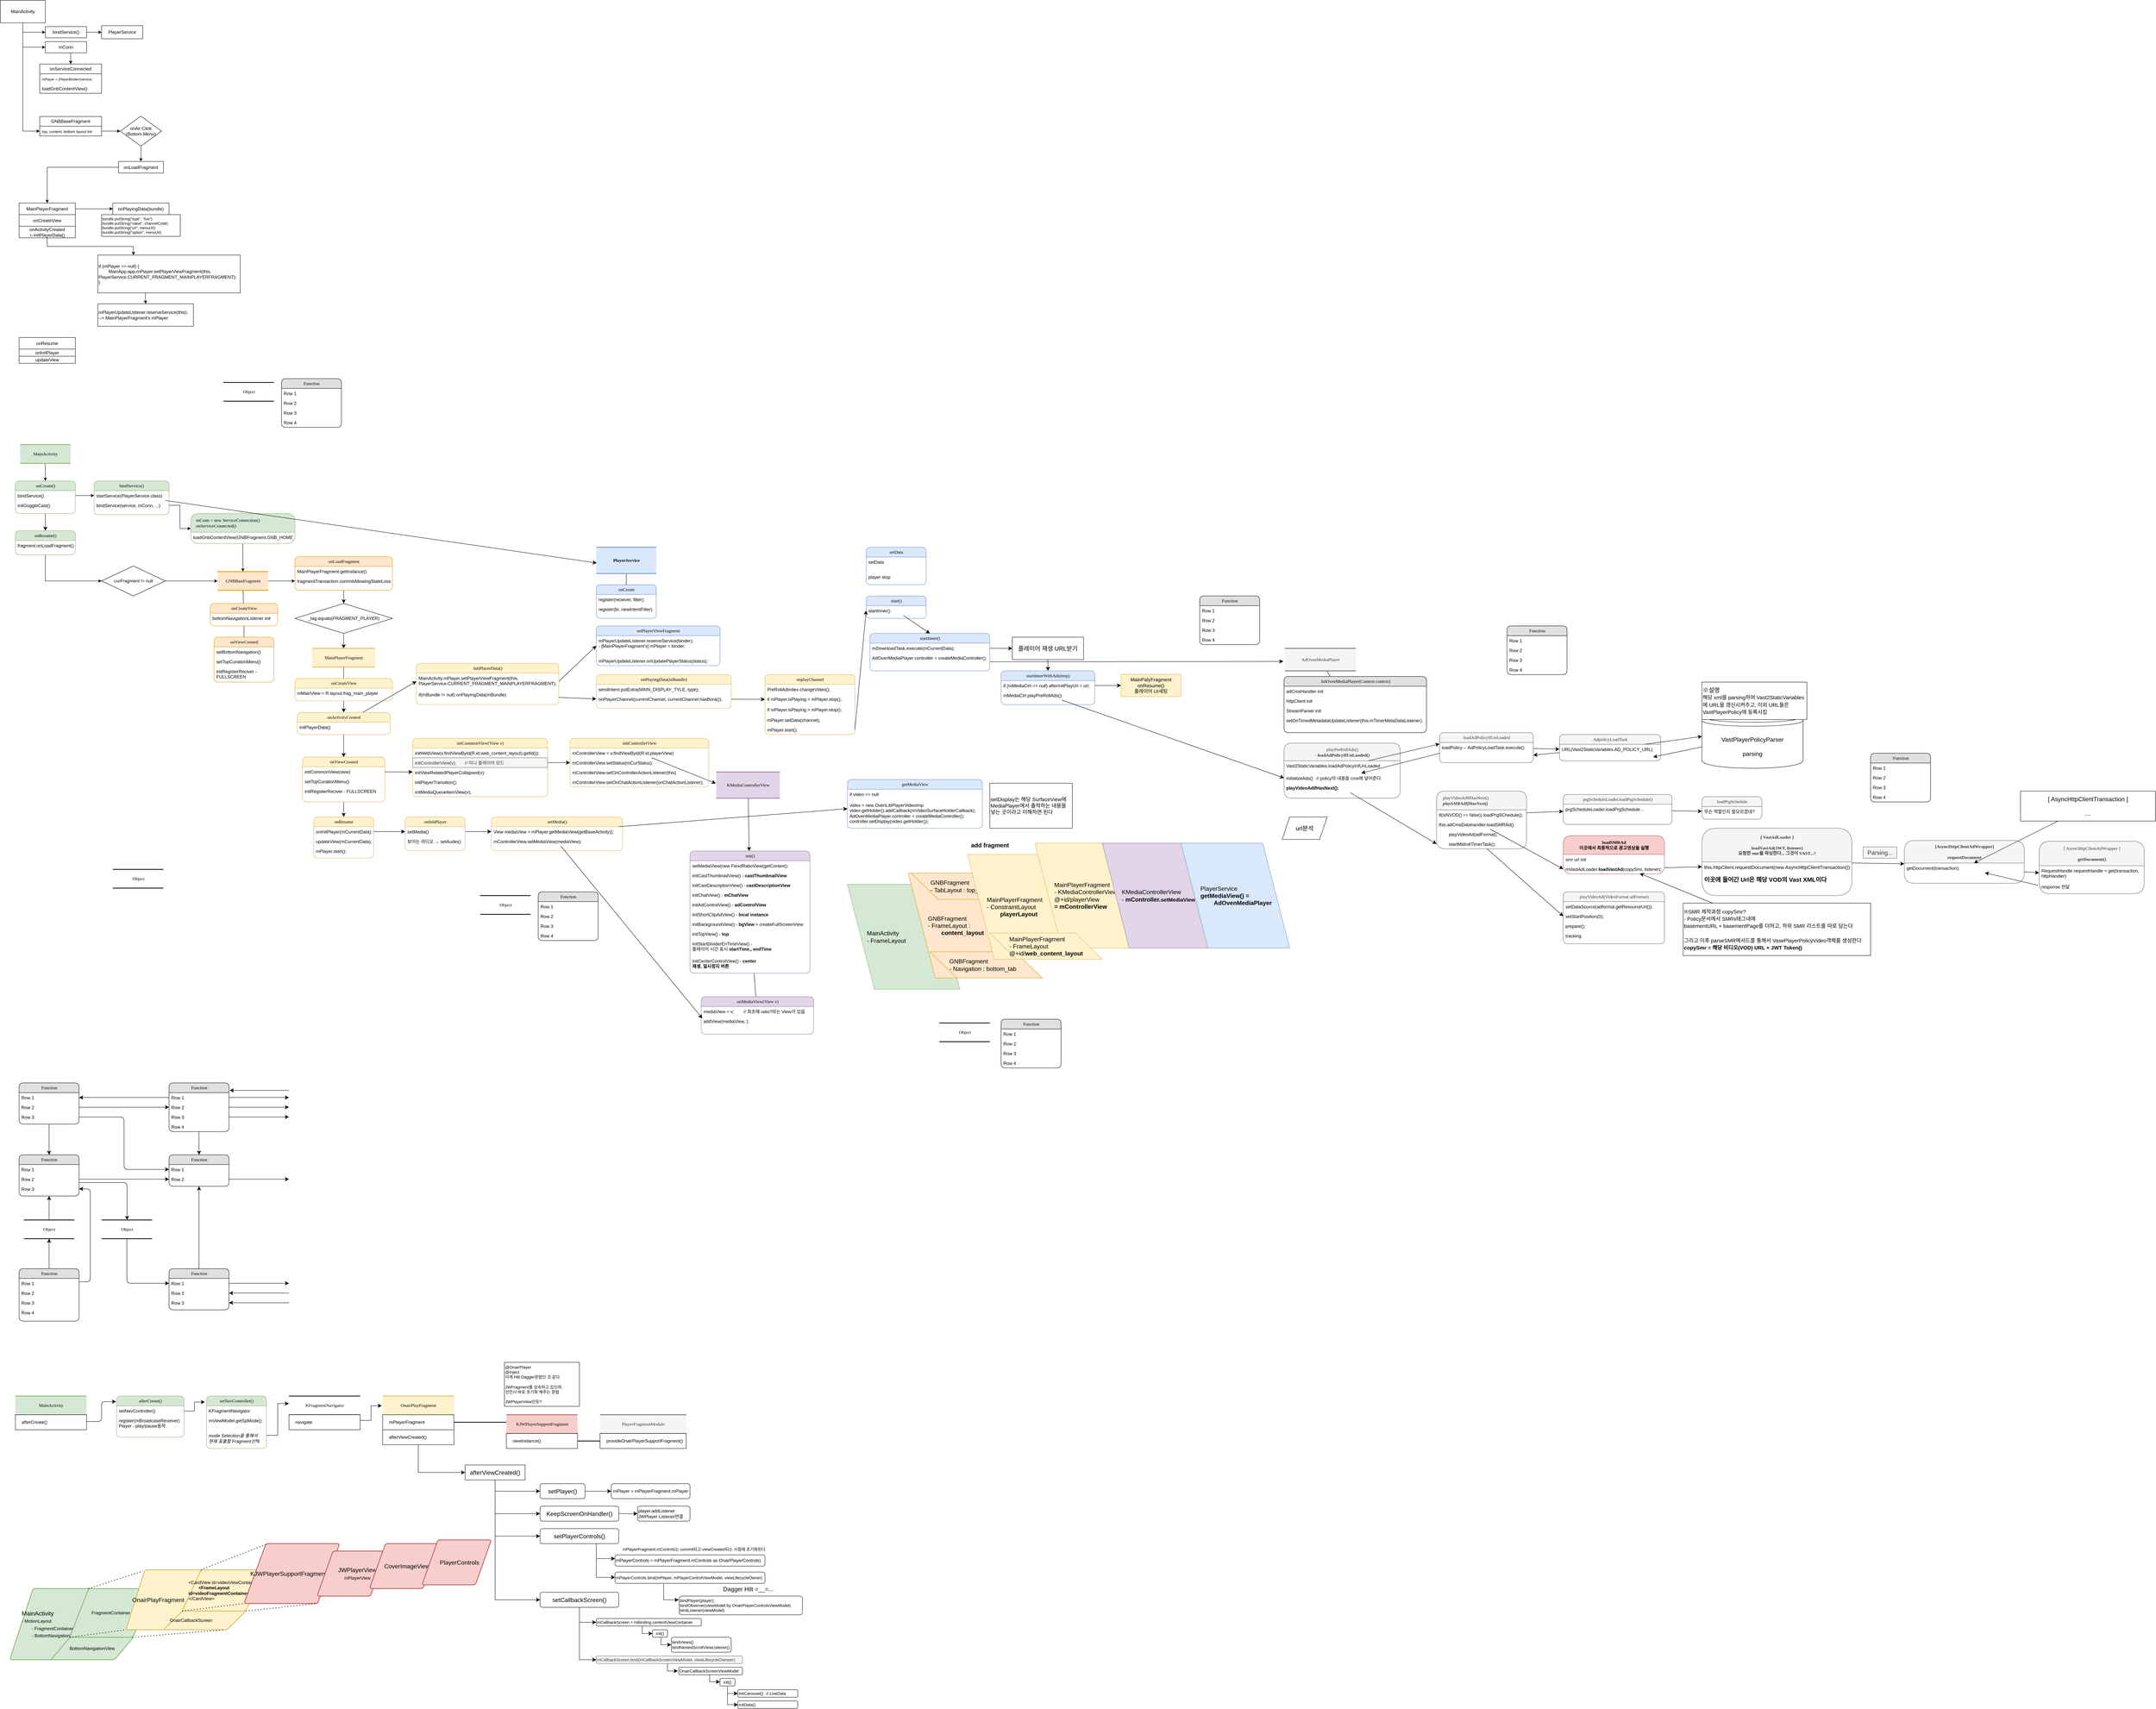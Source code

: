 <mxfile version="21.5.0" type="github">
  <diagram name="페이지-1" id="lN_Ez4DPIi1FrcsFWHEU">
    <mxGraphModel dx="583" dy="382" grid="1" gridSize="10" guides="1" tooltips="1" connect="1" arrows="1" fold="1" page="1" pageScale="1" pageWidth="1169" pageHeight="827" math="0" shadow="0">
      <root>
        <mxCell id="0" />
        <mxCell id="1" parent="0" />
        <mxCell id="NQmtmyxozf-WUEjUSKZb-177" style="edgeStyle=none;curved=1;rounded=0;orthogonalLoop=1;jettySize=auto;html=1;fontSize=12;startSize=8;endSize=8;" parent="1" source="NQmtmyxozf-WUEjUSKZb-161" edge="1">
          <mxGeometry relative="1" as="geometry">
            <mxPoint x="2099.107" y="2792" as="targetPoint" />
          </mxGeometry>
        </mxCell>
        <mxCell id="weB42L1TjuhbosJQEpLU-3" value="" style="edgeStyle=orthogonalEdgeStyle;rounded=0;orthogonalLoop=1;jettySize=auto;html=1;exitX=0.5;exitY=1;exitDx=0;exitDy=0;entryX=0;entryY=0.5;entryDx=0;entryDy=0;" parent="1" source="weB42L1TjuhbosJQEpLU-1" target="weB42L1TjuhbosJQEpLU-2" edge="1">
          <mxGeometry relative="1" as="geometry">
            <Array as="points">
              <mxPoint x="140" y="165" />
            </Array>
          </mxGeometry>
        </mxCell>
        <mxCell id="weB42L1TjuhbosJQEpLU-8" style="edgeStyle=orthogonalEdgeStyle;rounded=0;orthogonalLoop=1;jettySize=auto;html=1;entryX=0;entryY=0.5;entryDx=0;entryDy=0;" parent="1" source="weB42L1TjuhbosJQEpLU-1" target="weB42L1TjuhbosJQEpLU-7" edge="1">
          <mxGeometry relative="1" as="geometry" />
        </mxCell>
        <mxCell id="ol7Jl4catJTsZAui1Esi-1" style="edgeStyle=orthogonalEdgeStyle;rounded=0;orthogonalLoop=1;jettySize=auto;html=1;entryX=0;entryY=0.5;entryDx=0;entryDy=0;" parent="1" source="weB42L1TjuhbosJQEpLU-1" target="ol7Jl4catJTsZAui1Esi-3" edge="1">
          <mxGeometry relative="1" as="geometry">
            <mxPoint x="140" y="440" as="targetPoint" />
          </mxGeometry>
        </mxCell>
        <mxCell id="weB42L1TjuhbosJQEpLU-1" value="MainActivity" style="rounded=0;whiteSpace=wrap;html=1;" parent="1" vertex="1">
          <mxGeometry x="80" y="80" width="120" height="60" as="geometry" />
        </mxCell>
        <mxCell id="weB42L1TjuhbosJQEpLU-6" value="" style="edgeStyle=orthogonalEdgeStyle;rounded=0;orthogonalLoop=1;jettySize=auto;html=1;" parent="1" source="weB42L1TjuhbosJQEpLU-2" target="weB42L1TjuhbosJQEpLU-5" edge="1">
          <mxGeometry relative="1" as="geometry" />
        </mxCell>
        <mxCell id="weB42L1TjuhbosJQEpLU-2" value="bindService()" style="rounded=0;whiteSpace=wrap;html=1;" parent="1" vertex="1">
          <mxGeometry x="200" y="150" width="110" height="30" as="geometry" />
        </mxCell>
        <mxCell id="weB42L1TjuhbosJQEpLU-5" value="PlayerService" style="whiteSpace=wrap;html=1;rounded=0;" parent="1" vertex="1">
          <mxGeometry x="350" y="147.5" width="110" height="35" as="geometry" />
        </mxCell>
        <mxCell id="weB42L1TjuhbosJQEpLU-7" value="mConn" style="rounded=0;whiteSpace=wrap;html=1;" parent="1" vertex="1">
          <mxGeometry x="200" y="190" width="110" height="30" as="geometry" />
        </mxCell>
        <mxCell id="weB42L1TjuhbosJQEpLU-17" value="" style="edgeStyle=orthogonalEdgeStyle;rounded=0;orthogonalLoop=1;jettySize=auto;html=1;entryX=0.5;entryY=0;entryDx=0;entryDy=0;exitX=0.5;exitY=1;exitDx=0;exitDy=0;" parent="1" source="weB42L1TjuhbosJQEpLU-7" target="weB42L1TjuhbosJQEpLU-12" edge="1">
          <mxGeometry relative="1" as="geometry">
            <mxPoint x="255" y="270" as="sourcePoint" />
          </mxGeometry>
        </mxCell>
        <mxCell id="weB42L1TjuhbosJQEpLU-12" value="onServiceConnected" style="swimlane;fontStyle=0;childLayout=stackLayout;horizontal=1;startSize=26;fillColor=none;horizontalStack=0;resizeParent=1;resizeParentMax=0;resizeLast=0;collapsible=1;marginBottom=0;whiteSpace=wrap;html=1;" parent="1" vertex="1">
          <mxGeometry x="185" y="250" width="165" height="78" as="geometry" />
        </mxCell>
        <mxCell id="weB42L1TjuhbosJQEpLU-13" value="&lt;font style=&quot;font-size: 9px;&quot;&gt;mPlayer = (PlayerBinderr)service;&lt;/font&gt;" style="text;strokeColor=none;fillColor=none;align=left;verticalAlign=top;spacingLeft=4;spacingRight=4;overflow=hidden;rotatable=0;points=[[0,0.5],[1,0.5]];portConstraint=eastwest;whiteSpace=wrap;html=1;" parent="weB42L1TjuhbosJQEpLU-12" vertex="1">
          <mxGeometry y="26" width="165" height="26" as="geometry" />
        </mxCell>
        <mxCell id="weB42L1TjuhbosJQEpLU-14" value="loadGnbContentView()" style="text;strokeColor=none;fillColor=none;align=left;verticalAlign=top;spacingLeft=4;spacingRight=4;overflow=hidden;rotatable=0;points=[[0,0.5],[1,0.5]];portConstraint=eastwest;whiteSpace=wrap;html=1;" parent="weB42L1TjuhbosJQEpLU-12" vertex="1">
          <mxGeometry y="52" width="165" height="26" as="geometry" />
        </mxCell>
        <mxCell id="ol7Jl4catJTsZAui1Esi-6" style="edgeStyle=orthogonalEdgeStyle;rounded=0;orthogonalLoop=1;jettySize=auto;html=1;entryX=0;entryY=0.5;entryDx=0;entryDy=0;exitX=1;exitY=0.5;exitDx=0;exitDy=0;" parent="1" source="ol7Jl4catJTsZAui1Esi-3" target="ol7Jl4catJTsZAui1Esi-5" edge="1">
          <mxGeometry relative="1" as="geometry" />
        </mxCell>
        <mxCell id="ol7Jl4catJTsZAui1Esi-2" value="GNBBaseFragment" style="swimlane;fontStyle=0;childLayout=stackLayout;horizontal=1;startSize=26;fillColor=none;horizontalStack=0;resizeParent=1;resizeParentMax=0;resizeLast=0;collapsible=1;marginBottom=0;whiteSpace=wrap;html=1;" parent="1" vertex="1">
          <mxGeometry x="185" y="390" width="165" height="52" as="geometry" />
        </mxCell>
        <mxCell id="ol7Jl4catJTsZAui1Esi-3" value="&lt;font size=&quot;1&quot;&gt;top, content, bottom layout init&lt;br&gt;&lt;/font&gt;" style="text;strokeColor=none;fillColor=none;align=left;verticalAlign=top;spacingLeft=4;spacingRight=4;overflow=hidden;rotatable=0;points=[[0,0.5],[1,0.5]];portConstraint=eastwest;whiteSpace=wrap;html=1;" parent="ol7Jl4catJTsZAui1Esi-2" vertex="1">
          <mxGeometry y="26" width="165" height="26" as="geometry" />
        </mxCell>
        <mxCell id="ol7Jl4catJTsZAui1Esi-8" value="" style="edgeStyle=orthogonalEdgeStyle;rounded=0;orthogonalLoop=1;jettySize=auto;html=1;" parent="1" source="ol7Jl4catJTsZAui1Esi-5" target="ol7Jl4catJTsZAui1Esi-7" edge="1">
          <mxGeometry relative="1" as="geometry" />
        </mxCell>
        <mxCell id="ol7Jl4catJTsZAui1Esi-5" value="onAir Click&lt;br&gt;(Bottom Menu)" style="rhombus;whiteSpace=wrap;html=1;" parent="1" vertex="1">
          <mxGeometry x="400" y="389" width="110" height="80" as="geometry" />
        </mxCell>
        <mxCell id="ol7Jl4catJTsZAui1Esi-20" style="edgeStyle=orthogonalEdgeStyle;rounded=0;orthogonalLoop=1;jettySize=auto;html=1;entryX=0.5;entryY=0;entryDx=0;entryDy=0;" parent="1" source="ol7Jl4catJTsZAui1Esi-7" target="ol7Jl4catJTsZAui1Esi-17" edge="1">
          <mxGeometry relative="1" as="geometry" />
        </mxCell>
        <mxCell id="ol7Jl4catJTsZAui1Esi-7" value="onLoadFragment" style="whiteSpace=wrap;html=1;" parent="1" vertex="1">
          <mxGeometry x="395" y="510" width="120" height="31" as="geometry" />
        </mxCell>
        <mxCell id="ol7Jl4catJTsZAui1Esi-11" value="onPlayingData(bundle)" style="whiteSpace=wrap;html=1;" parent="1" vertex="1">
          <mxGeometry x="380" y="621" width="150" height="31" as="geometry" />
        </mxCell>
        <mxCell id="ol7Jl4catJTsZAui1Esi-15" value="bundle.putString(&quot;type&quot;, &quot;live&quot;)&lt;br&gt;bundle.putString(&quot;value&quot;, channelCode)&lt;br&gt;bundle.putString(&quot;url&quot;, menuUrl)&lt;br&gt;bundle.putString(&quot;option&quot;, menuUrl)" style="whiteSpace=wrap;html=1;fontSize=10;align=left;" parent="1" vertex="1">
          <mxGeometry x="350" y="652" width="210" height="58" as="geometry" />
        </mxCell>
        <mxCell id="ol7Jl4catJTsZAui1Esi-18" value="" style="edgeStyle=orthogonalEdgeStyle;rounded=0;orthogonalLoop=1;jettySize=auto;html=1;entryX=0;entryY=0.5;entryDx=0;entryDy=0;" parent="1" source="ol7Jl4catJTsZAui1Esi-17" target="ol7Jl4catJTsZAui1Esi-11" edge="1">
          <mxGeometry relative="1" as="geometry" />
        </mxCell>
        <mxCell id="ol7Jl4catJTsZAui1Esi-17" value="MainPlayerFragment" style="whiteSpace=wrap;html=1;" parent="1" vertex="1">
          <mxGeometry x="130" y="621" width="150" height="31" as="geometry" />
        </mxCell>
        <mxCell id="ol7Jl4catJTsZAui1Esi-21" value="onCreateView" style="whiteSpace=wrap;html=1;" parent="1" vertex="1">
          <mxGeometry x="130" y="652" width="150" height="31" as="geometry" />
        </mxCell>
        <mxCell id="ol7Jl4catJTsZAui1Esi-24" value="" style="edgeStyle=orthogonalEdgeStyle;rounded=0;orthogonalLoop=1;jettySize=auto;html=1;entryX=0.25;entryY=0;entryDx=0;entryDy=0;exitX=0.5;exitY=1;exitDx=0;exitDy=0;" parent="1" source="ol7Jl4catJTsZAui1Esi-22" target="ol7Jl4catJTsZAui1Esi-23" edge="1">
          <mxGeometry relative="1" as="geometry" />
        </mxCell>
        <mxCell id="ol7Jl4catJTsZAui1Esi-22" value="onActivityCreated&lt;br&gt;ㄴinitPlayerData()" style="whiteSpace=wrap;html=1;" parent="1" vertex="1">
          <mxGeometry x="130" y="683" width="150" height="31" as="geometry" />
        </mxCell>
        <mxCell id="ol7Jl4catJTsZAui1Esi-26" value="" style="edgeStyle=orthogonalEdgeStyle;rounded=0;orthogonalLoop=1;jettySize=auto;html=1;exitX=0.334;exitY=0.996;exitDx=0;exitDy=0;exitPerimeter=0;" parent="1" source="ol7Jl4catJTsZAui1Esi-23" target="ol7Jl4catJTsZAui1Esi-25" edge="1">
          <mxGeometry relative="1" as="geometry" />
        </mxCell>
        <mxCell id="ol7Jl4catJTsZAui1Esi-23" value="if (mPlayer == null) {&lt;br&gt;&lt;span style=&quot;white-space: pre;&quot;&gt;&#x9;&lt;/span&gt;MainApp.app.mPlayer.setPlayerViewFragment(this, PlayerService.CURRENT_FRAGMENT_MAINPLAYERFRAGMENT);&lt;br&gt;}" style="whiteSpace=wrap;html=1;align=left;" parent="1" vertex="1">
          <mxGeometry x="340" y="760" width="380" height="101" as="geometry" />
        </mxCell>
        <mxCell id="ol7Jl4catJTsZAui1Esi-25" value="mPlayerUpdateListener.reserveService(this);&lt;br&gt;--&amp;gt; MainPlayerFragment&#39;s mPlayer&lt;br&gt;" style="whiteSpace=wrap;html=1;align=left;" parent="1" vertex="1">
          <mxGeometry x="340" y="890" width="255" height="60" as="geometry" />
        </mxCell>
        <mxCell id="ol7Jl4catJTsZAui1Esi-27" value="onResume" style="whiteSpace=wrap;html=1;" parent="1" vertex="1">
          <mxGeometry x="130" y="980" width="150" height="31" as="geometry" />
        </mxCell>
        <mxCell id="ol7Jl4catJTsZAui1Esi-28" value="onInitPlayer" style="whiteSpace=wrap;html=1;" parent="1" vertex="1">
          <mxGeometry x="130" y="1011" width="150" height="19" as="geometry" />
        </mxCell>
        <mxCell id="ol7Jl4catJTsZAui1Esi-29" value="updateView" style="whiteSpace=wrap;html=1;" parent="1" vertex="1">
          <mxGeometry x="130" y="1030" width="150" height="19" as="geometry" />
        </mxCell>
        <mxCell id="NQmtmyxozf-WUEjUSKZb-1" value="onCreate()" style="swimlane;html=1;fontStyle=0;childLayout=stackLayout;horizontal=1;startSize=26;fillColor=#d5e8d4;horizontalStack=0;resizeParent=1;resizeLast=0;collapsible=1;marginBottom=0;swimlaneFillColor=#ffffff;align=center;rounded=1;shadow=0;comic=0;labelBackgroundColor=none;strokeWidth=1;fontFamily=Verdana;fontSize=12;strokeColor=#82b366;" parent="1" vertex="1">
          <mxGeometry x="120" y="1363" width="160" height="87" as="geometry" />
        </mxCell>
        <mxCell id="NQmtmyxozf-WUEjUSKZb-2" value="bindService()" style="text;html=1;strokeColor=none;fillColor=none;spacingLeft=4;spacingRight=4;whiteSpace=wrap;overflow=hidden;rotatable=0;points=[[0,0.5],[1,0.5]];portConstraint=eastwest;" parent="NQmtmyxozf-WUEjUSKZb-1" vertex="1">
          <mxGeometry y="26" width="160" height="26" as="geometry" />
        </mxCell>
        <mxCell id="NQmtmyxozf-WUEjUSKZb-3" value="initGoggleCast()" style="text;html=1;strokeColor=none;fillColor=none;spacingLeft=4;spacingRight=4;whiteSpace=wrap;overflow=hidden;rotatable=0;points=[[0,0.5],[1,0.5]];portConstraint=eastwest;" parent="NQmtmyxozf-WUEjUSKZb-1" vertex="1">
          <mxGeometry y="52" width="160" height="26" as="geometry" />
        </mxCell>
        <mxCell id="NQmtmyxozf-WUEjUSKZb-4" value="onResume()" style="swimlane;html=1;fontStyle=0;childLayout=stackLayout;horizontal=1;startSize=26;fillColor=#d5e8d4;horizontalStack=0;resizeParent=1;resizeLast=0;collapsible=1;marginBottom=0;swimlaneFillColor=#ffffff;align=center;rounded=1;shadow=0;comic=0;labelBackgroundColor=none;strokeWidth=1;fontFamily=Verdana;fontSize=12;strokeColor=#82b366;" parent="1" vertex="1">
          <mxGeometry x="120" y="1496" width="160" height="64" as="geometry">
            <mxRectangle x="160" y="266" width="90" height="30" as="alternateBounds" />
          </mxGeometry>
        </mxCell>
        <mxCell id="NQmtmyxozf-WUEjUSKZb-5" value="fragment.onLoadFragment()" style="text;html=1;strokeColor=none;fillColor=none;spacingLeft=4;spacingRight=4;whiteSpace=wrap;overflow=hidden;rotatable=0;points=[[0,0.5],[1,0.5]];portConstraint=eastwest;" parent="NQmtmyxozf-WUEjUSKZb-4" vertex="1">
          <mxGeometry y="26" width="160" height="26" as="geometry" />
        </mxCell>
        <mxCell id="NQmtmyxozf-WUEjUSKZb-6" style="edgeStyle=orthogonalEdgeStyle;html=1;labelBackgroundColor=none;startFill=0;startSize=8;endFill=1;endSize=8;fontFamily=Verdana;fontSize=12;" parent="1" source="NQmtmyxozf-WUEjUSKZb-1" target="NQmtmyxozf-WUEjUSKZb-4" edge="1">
          <mxGeometry relative="1" as="geometry" />
        </mxCell>
        <mxCell id="NQmtmyxozf-WUEjUSKZb-7" value="Function" style="swimlane;html=1;fontStyle=0;childLayout=stackLayout;horizontal=1;startSize=26;fillColor=#e0e0e0;horizontalStack=0;resizeParent=1;resizeLast=0;collapsible=1;marginBottom=0;swimlaneFillColor=#ffffff;align=center;rounded=1;shadow=0;comic=0;labelBackgroundColor=none;strokeWidth=1;fontFamily=Verdana;fontSize=12" parent="1" vertex="1">
          <mxGeometry x="830" y="1090" width="160" height="130" as="geometry">
            <mxRectangle x="740" y="-140" width="90" height="30" as="alternateBounds" />
          </mxGeometry>
        </mxCell>
        <mxCell id="NQmtmyxozf-WUEjUSKZb-8" value="Row 1" style="text;html=1;strokeColor=none;fillColor=none;spacingLeft=4;spacingRight=4;whiteSpace=wrap;overflow=hidden;rotatable=0;points=[[0,0.5],[1,0.5]];portConstraint=eastwest;" parent="NQmtmyxozf-WUEjUSKZb-7" vertex="1">
          <mxGeometry y="26" width="160" height="26" as="geometry" />
        </mxCell>
        <mxCell id="NQmtmyxozf-WUEjUSKZb-9" value="Row 2" style="text;html=1;strokeColor=none;fillColor=none;spacingLeft=4;spacingRight=4;whiteSpace=wrap;overflow=hidden;rotatable=0;points=[[0,0.5],[1,0.5]];portConstraint=eastwest;" parent="NQmtmyxozf-WUEjUSKZb-7" vertex="1">
          <mxGeometry y="52" width="160" height="26" as="geometry" />
        </mxCell>
        <mxCell id="NQmtmyxozf-WUEjUSKZb-10" value="Row 3" style="text;html=1;strokeColor=none;fillColor=none;spacingLeft=4;spacingRight=4;whiteSpace=wrap;overflow=hidden;rotatable=0;points=[[0,0.5],[1,0.5]];portConstraint=eastwest;" parent="NQmtmyxozf-WUEjUSKZb-7" vertex="1">
          <mxGeometry y="78" width="160" height="26" as="geometry" />
        </mxCell>
        <mxCell id="NQmtmyxozf-WUEjUSKZb-11" value="Row 4" style="text;html=1;strokeColor=none;fillColor=none;spacingLeft=4;spacingRight=4;whiteSpace=wrap;overflow=hidden;rotatable=0;points=[[0,0.5],[1,0.5]];portConstraint=eastwest;" parent="NQmtmyxozf-WUEjUSKZb-7" vertex="1">
          <mxGeometry y="104" width="160" height="26" as="geometry" />
        </mxCell>
        <mxCell id="NQmtmyxozf-WUEjUSKZb-12" value="Object" style="html=1;rounded=0;shadow=0;comic=0;labelBackgroundColor=none;strokeWidth=2;fontFamily=Verdana;fontSize=12;align=center;shape=mxgraph.ios7ui.horLines;" parent="1" vertex="1">
          <mxGeometry x="675" y="1100" width="135" height="50" as="geometry" />
        </mxCell>
        <mxCell id="NQmtmyxozf-WUEjUSKZb-13" style="edgeStyle=orthogonalEdgeStyle;rounded=0;orthogonalLoop=1;jettySize=auto;html=1;entryX=0.5;entryY=0;entryDx=0;entryDy=0;" parent="1" source="NQmtmyxozf-WUEjUSKZb-14" target="NQmtmyxozf-WUEjUSKZb-1" edge="1">
          <mxGeometry relative="1" as="geometry" />
        </mxCell>
        <mxCell id="NQmtmyxozf-WUEjUSKZb-14" value="MainActivity" style="html=1;rounded=0;shadow=0;comic=0;labelBackgroundColor=none;strokeWidth=2;fontFamily=Verdana;fontSize=12;align=center;shape=mxgraph.ios7ui.horLines;fillColor=#d5e8d4;strokeColor=#82b366;" parent="1" vertex="1">
          <mxGeometry x="132.5" y="1266" width="135" height="50" as="geometry" />
        </mxCell>
        <mxCell id="NQmtmyxozf-WUEjUSKZb-15" value="" style="edgeStyle=none;curved=1;rounded=0;orthogonalLoop=1;jettySize=auto;html=1;fontSize=12;startSize=8;endSize=8;" parent="1" source="NQmtmyxozf-WUEjUSKZb-16" target="NQmtmyxozf-WUEjUSKZb-43" edge="1">
          <mxGeometry relative="1" as="geometry" />
        </mxCell>
        <mxCell id="NQmtmyxozf-WUEjUSKZb-16" value="onLoadFragment" style="swimlane;html=1;fontStyle=0;childLayout=stackLayout;horizontal=1;startSize=26;fillColor=#ffe6cc;horizontalStack=0;resizeParent=1;resizeLast=0;collapsible=1;marginBottom=0;swimlaneFillColor=#ffffff;align=center;rounded=1;shadow=0;comic=0;labelBackgroundColor=none;strokeWidth=1;fontFamily=Verdana;fontSize=12;strokeColor=#d79b00;" parent="1" vertex="1">
          <mxGeometry x="866" y="1565" width="260" height="90" as="geometry" />
        </mxCell>
        <mxCell id="NQmtmyxozf-WUEjUSKZb-17" value="MainPlayerFragment.getInstance()" style="text;html=1;strokeColor=none;fillColor=none;spacingLeft=4;spacingRight=4;whiteSpace=wrap;overflow=hidden;rotatable=0;points=[[0,0.5],[1,0.5]];portConstraint=eastwest;" parent="NQmtmyxozf-WUEjUSKZb-16" vertex="1">
          <mxGeometry y="26" width="260" height="26" as="geometry" />
        </mxCell>
        <mxCell id="NQmtmyxozf-WUEjUSKZb-18" value="fragmentTransaction.commitAllowingStateLoss()" style="text;html=1;strokeColor=none;fillColor=none;spacingLeft=4;spacingRight=4;whiteSpace=wrap;overflow=hidden;rotatable=0;points=[[0,0.5],[1,0.5]];portConstraint=eastwest;" parent="NQmtmyxozf-WUEjUSKZb-16" vertex="1">
          <mxGeometry y="52" width="260" height="26" as="geometry" />
        </mxCell>
        <mxCell id="NQmtmyxozf-WUEjUSKZb-19" value="" style="edgeStyle=orthogonalEdgeStyle;rounded=0;orthogonalLoop=1;jettySize=auto;html=1;" parent="1" source="NQmtmyxozf-WUEjUSKZb-21" target="NQmtmyxozf-WUEjUSKZb-18" edge="1">
          <mxGeometry relative="1" as="geometry" />
        </mxCell>
        <mxCell id="NQmtmyxozf-WUEjUSKZb-20" value="" style="edgeStyle=none;curved=1;rounded=0;orthogonalLoop=1;jettySize=auto;html=1;fontSize=12;startSize=8;endSize=8;" parent="1" source="NQmtmyxozf-WUEjUSKZb-21" edge="1">
          <mxGeometry relative="1" as="geometry">
            <mxPoint x="729.688" y="1742" as="targetPoint" />
          </mxGeometry>
        </mxCell>
        <mxCell id="NQmtmyxozf-WUEjUSKZb-21" value="GNBBastFragment" style="html=1;rounded=0;shadow=0;comic=0;labelBackgroundColor=none;strokeWidth=2;fontFamily=Verdana;fontSize=12;align=center;shape=mxgraph.ios7ui.horLines;fillColor=#ffe6cc;strokeColor=#d79b00;" parent="1" vertex="1">
          <mxGeometry x="659.5" y="1605" width="135" height="50" as="geometry" />
        </mxCell>
        <mxCell id="NQmtmyxozf-WUEjUSKZb-22" value="" style="edgeStyle=orthogonalEdgeStyle;rounded=0;orthogonalLoop=1;jettySize=auto;html=1;" parent="1" source="NQmtmyxozf-WUEjUSKZb-23" target="NQmtmyxozf-WUEjUSKZb-21" edge="1">
          <mxGeometry relative="1" as="geometry" />
        </mxCell>
        <mxCell id="NQmtmyxozf-WUEjUSKZb-23" value="curFragment != null" style="rhombus;whiteSpace=wrap;html=1;" parent="1" vertex="1">
          <mxGeometry x="350" y="1590" width="170" height="80" as="geometry" />
        </mxCell>
        <mxCell id="NQmtmyxozf-WUEjUSKZb-24" style="edgeStyle=orthogonalEdgeStyle;rounded=0;orthogonalLoop=1;jettySize=auto;html=1;entryX=0;entryY=0.5;entryDx=0;entryDy=0;exitX=0.5;exitY=1;exitDx=0;exitDy=0;" parent="1" source="NQmtmyxozf-WUEjUSKZb-4" target="NQmtmyxozf-WUEjUSKZb-23" edge="1">
          <mxGeometry relative="1" as="geometry" />
        </mxCell>
        <mxCell id="NQmtmyxozf-WUEjUSKZb-25" value="bindService()" style="swimlane;html=1;fontStyle=0;childLayout=stackLayout;horizontal=1;startSize=26;fillColor=#d5e8d4;horizontalStack=0;resizeParent=1;resizeLast=0;collapsible=1;marginBottom=0;swimlaneFillColor=#ffffff;align=center;rounded=1;shadow=0;comic=0;labelBackgroundColor=none;strokeWidth=1;fontFamily=Verdana;fontSize=12;strokeColor=#82b366;" parent="1" vertex="1">
          <mxGeometry x="330" y="1363" width="200" height="90" as="geometry">
            <mxRectangle x="740" y="-140" width="90" height="30" as="alternateBounds" />
          </mxGeometry>
        </mxCell>
        <mxCell id="NQmtmyxozf-WUEjUSKZb-26" value="startService(PlayerService.class)" style="text;html=1;strokeColor=none;fillColor=none;spacingLeft=4;spacingRight=4;whiteSpace=wrap;overflow=hidden;rotatable=0;points=[[0,0.5],[1,0.5]];portConstraint=eastwest;" parent="NQmtmyxozf-WUEjUSKZb-25" vertex="1">
          <mxGeometry y="26" width="200" height="26" as="geometry" />
        </mxCell>
        <mxCell id="NQmtmyxozf-WUEjUSKZb-27" value="bindService(service, mConn, ...)" style="text;html=1;strokeColor=none;fillColor=none;spacingLeft=4;spacingRight=4;whiteSpace=wrap;overflow=hidden;rotatable=0;points=[[0,0.5],[1,0.5]];portConstraint=eastwest;" parent="NQmtmyxozf-WUEjUSKZb-25" vertex="1">
          <mxGeometry y="52" width="200" height="26" as="geometry" />
        </mxCell>
        <mxCell id="NQmtmyxozf-WUEjUSKZb-28" style="edgeStyle=orthogonalEdgeStyle;rounded=0;orthogonalLoop=1;jettySize=auto;html=1;" parent="1" source="NQmtmyxozf-WUEjUSKZb-29" target="NQmtmyxozf-WUEjUSKZb-21" edge="1">
          <mxGeometry relative="1" as="geometry" />
        </mxCell>
        <mxCell id="NQmtmyxozf-WUEjUSKZb-29" value="mConn = new ServiceConnection()&lt;br&gt;onServiceConnected()" style="swimlane;html=1;fontStyle=0;childLayout=stackLayout;horizontal=1;startSize=50;fillColor=#d5e8d4;horizontalStack=0;resizeParent=1;resizeLast=0;collapsible=1;marginBottom=0;swimlaneFillColor=#ffffff;align=left;rounded=1;shadow=0;comic=0;labelBackgroundColor=none;strokeWidth=1;fontFamily=Verdana;fontSize=12;spacingLeft=12;strokeColor=#82b366;" parent="1" vertex="1">
          <mxGeometry x="588" y="1450" width="278" height="80" as="geometry">
            <mxRectangle x="740" y="-140" width="90" height="30" as="alternateBounds" />
          </mxGeometry>
        </mxCell>
        <mxCell id="NQmtmyxozf-WUEjUSKZb-30" value="loadGnbContentView(GNBFragment.GNB_HOME);" style="text;html=1;strokeColor=none;fillColor=none;spacingLeft=4;spacingRight=4;whiteSpace=wrap;overflow=hidden;rotatable=0;points=[[0,0.5],[1,0.5]];portConstraint=eastwest;" parent="NQmtmyxozf-WUEjUSKZb-29" vertex="1">
          <mxGeometry y="50" width="278" height="26" as="geometry" />
        </mxCell>
        <mxCell id="NQmtmyxozf-WUEjUSKZb-31" value="" style="edgeStyle=orthogonalEdgeStyle;rounded=0;orthogonalLoop=1;jettySize=auto;html=1;" parent="1" source="NQmtmyxozf-WUEjUSKZb-2" target="NQmtmyxozf-WUEjUSKZb-26" edge="1">
          <mxGeometry relative="1" as="geometry" />
        </mxCell>
        <mxCell id="NQmtmyxozf-WUEjUSKZb-32" style="edgeStyle=orthogonalEdgeStyle;rounded=0;orthogonalLoop=1;jettySize=auto;html=1;entryX=0;entryY=0.5;entryDx=0;entryDy=0;" parent="1" source="NQmtmyxozf-WUEjUSKZb-27" target="NQmtmyxozf-WUEjUSKZb-29" edge="1">
          <mxGeometry relative="1" as="geometry" />
        </mxCell>
        <mxCell id="NQmtmyxozf-WUEjUSKZb-33" value="" style="edgeStyle=none;curved=1;rounded=0;orthogonalLoop=1;jettySize=auto;html=1;fontSize=12;startSize=8;endSize=8;" parent="1" source="NQmtmyxozf-WUEjUSKZb-34" edge="1">
          <mxGeometry relative="1" as="geometry">
            <mxPoint x="730" y="1900" as="targetPoint" />
          </mxGeometry>
        </mxCell>
        <mxCell id="NQmtmyxozf-WUEjUSKZb-34" value="onCreateView" style="swimlane;html=1;fontStyle=0;childLayout=stackLayout;horizontal=1;startSize=26;fillColor=#ffe6cc;horizontalStack=0;resizeParent=1;resizeLast=0;collapsible=1;marginBottom=0;swimlaneFillColor=#ffffff;align=center;rounded=1;shadow=0;comic=0;labelBackgroundColor=none;strokeWidth=1;fontFamily=Verdana;fontSize=12;strokeColor=#d79b00;" parent="1" vertex="1">
          <mxGeometry x="640" y="1690" width="180" height="60" as="geometry">
            <mxRectangle x="740" y="-140" width="90" height="30" as="alternateBounds" />
          </mxGeometry>
        </mxCell>
        <mxCell id="NQmtmyxozf-WUEjUSKZb-35" value="bottomNavigationListener init" style="text;html=1;strokeColor=none;fillColor=none;spacingLeft=4;spacingRight=4;whiteSpace=wrap;overflow=hidden;rotatable=0;points=[[0,0.5],[1,0.5]];portConstraint=eastwest;" parent="NQmtmyxozf-WUEjUSKZb-34" vertex="1">
          <mxGeometry y="26" width="180" height="26" as="geometry" />
        </mxCell>
        <mxCell id="NQmtmyxozf-WUEjUSKZb-36" value="onViewCreated" style="swimlane;html=1;fontStyle=0;childLayout=stackLayout;horizontal=1;startSize=26;horizontalStack=0;resizeParent=1;resizeLast=0;collapsible=1;marginBottom=0;swimlaneFillColor=#ffffff;align=center;rounded=1;shadow=0;comic=0;labelBackgroundColor=none;strokeWidth=1;fontFamily=Verdana;fontSize=12;fillColor=#ffe6cc;strokeColor=#d79b00;" parent="1" vertex="1">
          <mxGeometry x="650" y="1780" width="160" height="120" as="geometry">
            <mxRectangle x="740" y="-140" width="90" height="30" as="alternateBounds" />
          </mxGeometry>
        </mxCell>
        <mxCell id="NQmtmyxozf-WUEjUSKZb-37" value="setBottomNavigation()" style="text;html=1;strokeColor=none;fillColor=none;spacingLeft=4;spacingRight=4;whiteSpace=wrap;overflow=hidden;rotatable=0;points=[[0,0.5],[1,0.5]];portConstraint=eastwest;" parent="NQmtmyxozf-WUEjUSKZb-36" vertex="1">
          <mxGeometry y="26" width="160" height="26" as="geometry" />
        </mxCell>
        <mxCell id="NQmtmyxozf-WUEjUSKZb-38" value="setTopCurationMenu()" style="text;html=1;strokeColor=none;fillColor=none;spacingLeft=4;spacingRight=4;whiteSpace=wrap;overflow=hidden;rotatable=0;points=[[0,0.5],[1,0.5]];portConstraint=eastwest;" parent="NQmtmyxozf-WUEjUSKZb-36" vertex="1">
          <mxGeometry y="52" width="160" height="26" as="geometry" />
        </mxCell>
        <mxCell id="NQmtmyxozf-WUEjUSKZb-39" value="initRegisterReciver - FULLSCREEN" style="text;html=1;strokeColor=none;fillColor=none;spacingLeft=4;spacingRight=4;whiteSpace=wrap;overflow=hidden;rotatable=0;points=[[0,0.5],[1,0.5]];portConstraint=eastwest;" parent="NQmtmyxozf-WUEjUSKZb-36" vertex="1">
          <mxGeometry y="78" width="160" height="42" as="geometry" />
        </mxCell>
        <mxCell id="NQmtmyxozf-WUEjUSKZb-40" value="" style="edgeStyle=none;curved=1;rounded=0;orthogonalLoop=1;jettySize=auto;html=1;fontSize=12;startSize=8;endSize=8;" parent="1" source="NQmtmyxozf-WUEjUSKZb-41" target="NQmtmyxozf-WUEjUSKZb-46" edge="1">
          <mxGeometry relative="1" as="geometry" />
        </mxCell>
        <mxCell id="NQmtmyxozf-WUEjUSKZb-41" value="MainPlayerFragment" style="html=1;rounded=0;shadow=0;comic=0;labelBackgroundColor=none;strokeWidth=2;fontFamily=Verdana;fontSize=12;align=center;shape=mxgraph.ios7ui.horLines;fillColor=#fff2cc;strokeColor=#d6b656;" parent="1" vertex="1">
          <mxGeometry x="912" y="1810" width="168" height="50" as="geometry" />
        </mxCell>
        <mxCell id="NQmtmyxozf-WUEjUSKZb-42" value="" style="edgeStyle=none;curved=1;rounded=0;orthogonalLoop=1;jettySize=auto;html=1;fontSize=12;startSize=8;endSize=8;" parent="1" source="NQmtmyxozf-WUEjUSKZb-43" target="NQmtmyxozf-WUEjUSKZb-41" edge="1">
          <mxGeometry relative="1" as="geometry" />
        </mxCell>
        <mxCell id="NQmtmyxozf-WUEjUSKZb-43" value="_tag.equals(FRAGMENT_PLAYER)" style="rhombus;whiteSpace=wrap;html=1;fontSize=12;" parent="1" vertex="1">
          <mxGeometry x="866" y="1690" width="260" height="80" as="geometry" />
        </mxCell>
        <mxCell id="NQmtmyxozf-WUEjUSKZb-44" value="" style="edgeStyle=none;curved=1;rounded=0;orthogonalLoop=1;jettySize=auto;html=1;fontSize=12;startSize=8;endSize=8;entryX=0.5;entryY=0;entryDx=0;entryDy=0;" parent="1" source="NQmtmyxozf-WUEjUSKZb-45" target="NQmtmyxozf-WUEjUSKZb-78" edge="1">
          <mxGeometry relative="1" as="geometry">
            <mxPoint x="996" y="2085" as="targetPoint" />
          </mxGeometry>
        </mxCell>
        <mxCell id="NQmtmyxozf-WUEjUSKZb-45" value="onCreateView" style="swimlane;html=1;fontStyle=0;childLayout=stackLayout;horizontal=1;startSize=26;fillColor=#fff2cc;horizontalStack=0;resizeParent=1;resizeLast=0;collapsible=1;marginBottom=0;swimlaneFillColor=#ffffff;align=center;rounded=1;shadow=0;comic=0;labelBackgroundColor=none;strokeWidth=1;fontFamily=Verdana;fontSize=12;strokeColor=#d6b656;" parent="1" vertex="1">
          <mxGeometry x="866" y="1890" width="260" height="60" as="geometry">
            <mxRectangle x="740" y="-140" width="90" height="30" as="alternateBounds" />
          </mxGeometry>
        </mxCell>
        <mxCell id="NQmtmyxozf-WUEjUSKZb-46" value="mMainView = R.layout.frag_main_player" style="text;html=1;strokeColor=none;fillColor=none;spacingLeft=4;spacingRight=4;whiteSpace=wrap;overflow=hidden;rotatable=0;points=[[0,0.5],[1,0.5]];portConstraint=eastwest;" parent="NQmtmyxozf-WUEjUSKZb-45" vertex="1">
          <mxGeometry y="26" width="260" height="26" as="geometry" />
        </mxCell>
        <mxCell id="NQmtmyxozf-WUEjUSKZb-47" value="" style="edgeStyle=none;curved=1;rounded=0;orthogonalLoop=1;jettySize=auto;html=1;fontSize=12;startSize=8;endSize=8;entryX=0.5;entryY=0;entryDx=0;entryDy=0;" parent="1" source="NQmtmyxozf-WUEjUSKZb-48" target="NQmtmyxozf-WUEjUSKZb-65" edge="1">
          <mxGeometry relative="1" as="geometry" />
        </mxCell>
        <mxCell id="NQmtmyxozf-WUEjUSKZb-48" value="onViewCreated" style="swimlane;html=1;fontStyle=0;childLayout=stackLayout;horizontal=1;startSize=26;fillColor=#fff2cc;horizontalStack=0;resizeParent=1;resizeLast=0;collapsible=1;marginBottom=0;swimlaneFillColor=#ffffff;align=center;rounded=1;shadow=0;comic=0;labelBackgroundColor=none;strokeWidth=1;fontFamily=Verdana;fontSize=12;strokeColor=#d6b656;" parent="1" vertex="1">
          <mxGeometry x="886" y="2100" width="220" height="120" as="geometry">
            <mxRectangle x="740" y="-140" width="90" height="30" as="alternateBounds" />
          </mxGeometry>
        </mxCell>
        <mxCell id="NQmtmyxozf-WUEjUSKZb-49" value="initCommonView(view)" style="text;html=1;strokeColor=none;fillColor=none;spacingLeft=4;spacingRight=4;whiteSpace=wrap;overflow=hidden;rotatable=0;points=[[0,0.5],[1,0.5]];portConstraint=eastwest;" parent="NQmtmyxozf-WUEjUSKZb-48" vertex="1">
          <mxGeometry y="26" width="220" height="26" as="geometry" />
        </mxCell>
        <mxCell id="NQmtmyxozf-WUEjUSKZb-50" value="setTopCurationMenu()" style="text;html=1;strokeColor=none;fillColor=none;spacingLeft=4;spacingRight=4;whiteSpace=wrap;overflow=hidden;rotatable=0;points=[[0,0.5],[1,0.5]];portConstraint=eastwest;" parent="NQmtmyxozf-WUEjUSKZb-48" vertex="1">
          <mxGeometry y="52" width="220" height="26" as="geometry" />
        </mxCell>
        <mxCell id="NQmtmyxozf-WUEjUSKZb-51" value="initRegisterReciver - FULLSCREEN" style="text;html=1;strokeColor=none;fillColor=none;spacingLeft=4;spacingRight=4;whiteSpace=wrap;overflow=hidden;rotatable=0;points=[[0,0.5],[1,0.5]];portConstraint=eastwest;" parent="NQmtmyxozf-WUEjUSKZb-48" vertex="1">
          <mxGeometry y="78" width="220" height="42" as="geometry" />
        </mxCell>
        <mxCell id="NQmtmyxozf-WUEjUSKZb-52" value="iniCommonView(View v)" style="swimlane;html=1;fontStyle=0;childLayout=stackLayout;horizontal=1;startSize=26;fillColor=#fff2cc;horizontalStack=0;resizeParent=1;resizeLast=0;collapsible=1;marginBottom=0;swimlaneFillColor=#ffffff;align=center;rounded=1;shadow=0;comic=0;labelBackgroundColor=none;strokeWidth=1;fontFamily=Verdana;fontSize=12;strokeColor=#d6b656;" parent="1" vertex="1">
          <mxGeometry x="1180" y="2050" width="360" height="156" as="geometry">
            <mxRectangle x="740" y="-140" width="90" height="30" as="alternateBounds" />
          </mxGeometry>
        </mxCell>
        <mxCell id="NQmtmyxozf-WUEjUSKZb-53" value="initWebView(v.findViewById(R.id.web_content_layout).getId());" style="text;html=1;strokeColor=none;fillColor=none;spacingLeft=4;spacingRight=4;whiteSpace=wrap;overflow=hidden;rotatable=0;points=[[0,0.5],[1,0.5]];portConstraint=eastwest;" parent="NQmtmyxozf-WUEjUSKZb-52" vertex="1">
          <mxGeometry y="26" width="360" height="26" as="geometry" />
        </mxCell>
        <mxCell id="NQmtmyxozf-WUEjUSKZb-54" value="initControllerView(v);&lt;span style=&quot;white-space: pre;&quot;&gt;&#x9;&lt;/span&gt;// 미니 플레이어 모드" style="text;html=1;strokeColor=#666666;fillColor=#f5f5f5;spacingLeft=4;spacingRight=4;whiteSpace=wrap;overflow=hidden;rotatable=0;points=[[0,0.5],[1,0.5]];portConstraint=eastwest;fontColor=#333333;" parent="NQmtmyxozf-WUEjUSKZb-52" vertex="1">
          <mxGeometry y="52" width="360" height="26" as="geometry" />
        </mxCell>
        <mxCell id="NQmtmyxozf-WUEjUSKZb-55" value="initViewRelatedPlayerCollapsed(v);" style="text;html=1;strokeColor=none;fillColor=none;spacingLeft=4;spacingRight=4;whiteSpace=wrap;overflow=hidden;rotatable=0;points=[[0,0.5],[1,0.5]];portConstraint=eastwest;" parent="NQmtmyxozf-WUEjUSKZb-52" vertex="1">
          <mxGeometry y="78" width="360" height="26" as="geometry" />
        </mxCell>
        <mxCell id="NQmtmyxozf-WUEjUSKZb-56" value="initPlayerTransition();" style="text;html=1;strokeColor=none;fillColor=none;spacingLeft=4;spacingRight=4;whiteSpace=wrap;overflow=hidden;rotatable=0;points=[[0,0.5],[1,0.5]];portConstraint=eastwest;" parent="NQmtmyxozf-WUEjUSKZb-52" vertex="1">
          <mxGeometry y="104" width="360" height="26" as="geometry" />
        </mxCell>
        <mxCell id="NQmtmyxozf-WUEjUSKZb-57" value="initMediaQueueItemView(v);" style="text;html=1;strokeColor=none;fillColor=none;spacingLeft=4;spacingRight=4;whiteSpace=wrap;overflow=hidden;rotatable=0;points=[[0,0.5],[1,0.5]];portConstraint=eastwest;" parent="NQmtmyxozf-WUEjUSKZb-52" vertex="1">
          <mxGeometry y="130" width="360" height="26" as="geometry" />
        </mxCell>
        <mxCell id="NQmtmyxozf-WUEjUSKZb-58" value="" style="edgeStyle=none;curved=1;rounded=0;orthogonalLoop=1;jettySize=auto;html=1;fontSize=12;startSize=8;endSize=8;" parent="1" source="NQmtmyxozf-WUEjUSKZb-49" target="NQmtmyxozf-WUEjUSKZb-55" edge="1">
          <mxGeometry relative="1" as="geometry" />
        </mxCell>
        <mxCell id="NQmtmyxozf-WUEjUSKZb-59" value="initControllerView" style="swimlane;html=1;fontStyle=0;childLayout=stackLayout;horizontal=1;startSize=26;fillColor=#fff2cc;horizontalStack=0;resizeParent=1;resizeLast=0;collapsible=1;marginBottom=0;swimlaneFillColor=#ffffff;align=center;rounded=1;shadow=0;comic=0;labelBackgroundColor=none;strokeWidth=1;fontFamily=Verdana;fontSize=12;strokeColor=#d6b656;" parent="1" vertex="1">
          <mxGeometry x="1600" y="2050" width="370" height="130" as="geometry">
            <mxRectangle x="740" y="-140" width="90" height="30" as="alternateBounds" />
          </mxGeometry>
        </mxCell>
        <mxCell id="NQmtmyxozf-WUEjUSKZb-60" value="mControllerView = v.findViewById(R.id.playerView)" style="text;html=1;strokeColor=none;fillColor=none;spacingLeft=4;spacingRight=4;whiteSpace=wrap;overflow=hidden;rotatable=0;points=[[0,0.5],[1,0.5]];portConstraint=eastwest;" parent="NQmtmyxozf-WUEjUSKZb-59" vertex="1">
          <mxGeometry y="26" width="370" height="26" as="geometry" />
        </mxCell>
        <mxCell id="NQmtmyxozf-WUEjUSKZb-61" value="mControllerView.setStatus(mCurStatus);" style="text;html=1;strokeColor=none;fillColor=none;spacingLeft=4;spacingRight=4;whiteSpace=wrap;overflow=hidden;rotatable=0;points=[[0,0.5],[1,0.5]];portConstraint=eastwest;" parent="NQmtmyxozf-WUEjUSKZb-59" vertex="1">
          <mxGeometry y="52" width="370" height="26" as="geometry" />
        </mxCell>
        <mxCell id="NQmtmyxozf-WUEjUSKZb-62" value="mControllerView.setOnControllerActionListener(this)" style="text;html=1;strokeColor=none;fillColor=none;spacingLeft=4;spacingRight=4;whiteSpace=wrap;overflow=hidden;rotatable=0;points=[[0,0.5],[1,0.5]];portConstraint=eastwest;" parent="NQmtmyxozf-WUEjUSKZb-59" vertex="1">
          <mxGeometry y="78" width="370" height="26" as="geometry" />
        </mxCell>
        <mxCell id="NQmtmyxozf-WUEjUSKZb-63" value="mControllerView.setOnChatActionListener(onChatActionListener);" style="text;html=1;strokeColor=none;fillColor=none;spacingLeft=4;spacingRight=4;whiteSpace=wrap;overflow=hidden;rotatable=0;points=[[0,0.5],[1,0.5]];portConstraint=eastwest;" parent="NQmtmyxozf-WUEjUSKZb-59" vertex="1">
          <mxGeometry y="104" width="370" height="26" as="geometry" />
        </mxCell>
        <mxCell id="NQmtmyxozf-WUEjUSKZb-64" style="edgeStyle=none;curved=1;rounded=0;orthogonalLoop=1;jettySize=auto;html=1;entryX=0;entryY=0.5;entryDx=0;entryDy=0;fontSize=12;startSize=8;endSize=8;" parent="1" source="NQmtmyxozf-WUEjUSKZb-54" target="NQmtmyxozf-WUEjUSKZb-61" edge="1">
          <mxGeometry relative="1" as="geometry" />
        </mxCell>
        <mxCell id="NQmtmyxozf-WUEjUSKZb-65" value="onResume" style="swimlane;html=1;fontStyle=0;childLayout=stackLayout;horizontal=1;startSize=26;fillColor=#fff2cc;horizontalStack=0;resizeParent=1;resizeLast=0;collapsible=1;marginBottom=0;swimlaneFillColor=#ffffff;align=center;rounded=1;shadow=0;comic=0;labelBackgroundColor=none;strokeWidth=1;fontFamily=Verdana;fontSize=12;strokeColor=#d6b656;" parent="1" vertex="1">
          <mxGeometry x="916" y="2260" width="160" height="110" as="geometry">
            <mxRectangle x="740" y="-140" width="90" height="30" as="alternateBounds" />
          </mxGeometry>
        </mxCell>
        <mxCell id="NQmtmyxozf-WUEjUSKZb-66" value="onInitPlayer(mCurrentData);" style="text;html=1;strokeColor=none;fillColor=none;spacingLeft=4;spacingRight=4;whiteSpace=wrap;overflow=hidden;rotatable=0;points=[[0,0.5],[1,0.5]];portConstraint=eastwest;" parent="NQmtmyxozf-WUEjUSKZb-65" vertex="1">
          <mxGeometry y="26" width="160" height="26" as="geometry" />
        </mxCell>
        <mxCell id="NQmtmyxozf-WUEjUSKZb-67" value="updateView(mCurrentData);" style="text;html=1;strokeColor=none;fillColor=none;spacingLeft=4;spacingRight=4;whiteSpace=wrap;overflow=hidden;rotatable=0;points=[[0,0.5],[1,0.5]];portConstraint=eastwest;" parent="NQmtmyxozf-WUEjUSKZb-65" vertex="1">
          <mxGeometry y="52" width="160" height="26" as="geometry" />
        </mxCell>
        <mxCell id="NQmtmyxozf-WUEjUSKZb-68" value="mPlayer.start();" style="text;html=1;strokeColor=none;fillColor=none;spacingLeft=4;spacingRight=4;whiteSpace=wrap;overflow=hidden;rotatable=0;points=[[0,0.5],[1,0.5]];portConstraint=eastwest;" parent="NQmtmyxozf-WUEjUSKZb-65" vertex="1">
          <mxGeometry y="78" width="160" height="26" as="geometry" />
        </mxCell>
        <mxCell id="NQmtmyxozf-WUEjUSKZb-69" value="Object" style="html=1;rounded=0;shadow=0;comic=0;labelBackgroundColor=none;strokeWidth=2;fontFamily=Verdana;fontSize=12;align=center;shape=mxgraph.ios7ui.horLines;" parent="1" vertex="1">
          <mxGeometry x="380" y="2400" width="135" height="50" as="geometry" />
        </mxCell>
        <mxCell id="NQmtmyxozf-WUEjUSKZb-70" value="Function" style="swimlane;html=1;fontStyle=0;childLayout=stackLayout;horizontal=1;startSize=26;fillColor=#e0e0e0;horizontalStack=0;resizeParent=1;resizeLast=0;collapsible=1;marginBottom=0;swimlaneFillColor=#ffffff;align=center;rounded=1;shadow=0;comic=0;labelBackgroundColor=none;strokeWidth=1;fontFamily=Verdana;fontSize=12" parent="1" vertex="1">
          <mxGeometry x="1515" y="2460" width="160" height="130" as="geometry">
            <mxRectangle x="740" y="-140" width="90" height="30" as="alternateBounds" />
          </mxGeometry>
        </mxCell>
        <mxCell id="NQmtmyxozf-WUEjUSKZb-71" value="Row 1" style="text;html=1;strokeColor=none;fillColor=none;spacingLeft=4;spacingRight=4;whiteSpace=wrap;overflow=hidden;rotatable=0;points=[[0,0.5],[1,0.5]];portConstraint=eastwest;" parent="NQmtmyxozf-WUEjUSKZb-70" vertex="1">
          <mxGeometry y="26" width="160" height="26" as="geometry" />
        </mxCell>
        <mxCell id="NQmtmyxozf-WUEjUSKZb-72" value="Row 2" style="text;html=1;strokeColor=none;fillColor=none;spacingLeft=4;spacingRight=4;whiteSpace=wrap;overflow=hidden;rotatable=0;points=[[0,0.5],[1,0.5]];portConstraint=eastwest;" parent="NQmtmyxozf-WUEjUSKZb-70" vertex="1">
          <mxGeometry y="52" width="160" height="26" as="geometry" />
        </mxCell>
        <mxCell id="NQmtmyxozf-WUEjUSKZb-73" value="Row 3" style="text;html=1;strokeColor=none;fillColor=none;spacingLeft=4;spacingRight=4;whiteSpace=wrap;overflow=hidden;rotatable=0;points=[[0,0.5],[1,0.5]];portConstraint=eastwest;" parent="NQmtmyxozf-WUEjUSKZb-70" vertex="1">
          <mxGeometry y="78" width="160" height="26" as="geometry" />
        </mxCell>
        <mxCell id="NQmtmyxozf-WUEjUSKZb-74" value="Row 4" style="text;html=1;strokeColor=none;fillColor=none;spacingLeft=4;spacingRight=4;whiteSpace=wrap;overflow=hidden;rotatable=0;points=[[0,0.5],[1,0.5]];portConstraint=eastwest;" parent="NQmtmyxozf-WUEjUSKZb-70" vertex="1">
          <mxGeometry y="104" width="160" height="26" as="geometry" />
        </mxCell>
        <mxCell id="NQmtmyxozf-WUEjUSKZb-75" value="Object" style="html=1;rounded=0;shadow=0;comic=0;labelBackgroundColor=none;strokeWidth=2;fontFamily=Verdana;fontSize=12;align=center;shape=mxgraph.ios7ui.horLines;" parent="1" vertex="1">
          <mxGeometry x="1360" y="2470" width="135" height="50" as="geometry" />
        </mxCell>
        <mxCell id="NQmtmyxozf-WUEjUSKZb-76" value="" style="edgeStyle=none;curved=1;rounded=0;orthogonalLoop=1;jettySize=auto;html=1;fontSize=12;startSize=8;endSize=8;entryX=0.5;entryY=0;entryDx=0;entryDy=0;" parent="1" source="NQmtmyxozf-WUEjUSKZb-78" target="NQmtmyxozf-WUEjUSKZb-48" edge="1">
          <mxGeometry relative="1" as="geometry">
            <mxPoint x="996" y="2140" as="targetPoint" />
          </mxGeometry>
        </mxCell>
        <mxCell id="NQmtmyxozf-WUEjUSKZb-77" style="edgeStyle=none;curved=1;rounded=0;orthogonalLoop=1;jettySize=auto;html=1;entryX=0;entryY=0.5;entryDx=0;entryDy=0;fontSize=12;startSize=8;endSize=8;" parent="1" source="NQmtmyxozf-WUEjUSKZb-78" target="NQmtmyxozf-WUEjUSKZb-82" edge="1">
          <mxGeometry relative="1" as="geometry" />
        </mxCell>
        <mxCell id="NQmtmyxozf-WUEjUSKZb-78" value="onActivityCreated" style="swimlane;html=1;fontStyle=0;childLayout=stackLayout;horizontal=1;startSize=26;fillColor=#fff2cc;horizontalStack=0;resizeParent=1;resizeLast=0;collapsible=1;marginBottom=0;swimlaneFillColor=#ffffff;align=center;rounded=1;shadow=0;comic=0;labelBackgroundColor=none;strokeWidth=1;fontFamily=Verdana;fontSize=12;strokeColor=#d6b656;" parent="1" vertex="1">
          <mxGeometry x="872" y="1981" width="248" height="59" as="geometry">
            <mxRectangle x="740" y="-140" width="90" height="30" as="alternateBounds" />
          </mxGeometry>
        </mxCell>
        <mxCell id="NQmtmyxozf-WUEjUSKZb-79" value="initPlayerData()" style="text;html=1;strokeColor=none;fillColor=none;spacingLeft=4;spacingRight=4;whiteSpace=wrap;overflow=hidden;rotatable=0;points=[[0,0.5],[1,0.5]];portConstraint=eastwest;" parent="NQmtmyxozf-WUEjUSKZb-78" vertex="1">
          <mxGeometry y="26" width="248" height="26" as="geometry" />
        </mxCell>
        <mxCell id="NQmtmyxozf-WUEjUSKZb-80" style="edgeStyle=none;curved=1;rounded=0;orthogonalLoop=1;jettySize=auto;html=1;entryX=0;entryY=0.5;entryDx=0;entryDy=0;fontSize=12;startSize=8;endSize=8;exitX=1;exitY=0.5;exitDx=0;exitDy=0;" parent="1" source="NQmtmyxozf-WUEjUSKZb-82" target="NQmtmyxozf-WUEjUSKZb-91" edge="1">
          <mxGeometry relative="1" as="geometry" />
        </mxCell>
        <mxCell id="NQmtmyxozf-WUEjUSKZb-81" value="initPlayerData()" style="swimlane;html=1;fontStyle=0;childLayout=stackLayout;horizontal=1;startSize=26;fillColor=#fff2cc;horizontalStack=0;resizeParent=1;resizeLast=0;collapsible=1;marginBottom=0;swimlaneFillColor=#ffffff;align=center;rounded=1;shadow=0;comic=0;labelBackgroundColor=none;strokeWidth=1;fontFamily=Verdana;fontSize=12;strokeColor=#d6b656;" parent="1" vertex="1">
          <mxGeometry x="1190" y="1850" width="380" height="110" as="geometry">
            <mxRectangle x="740" y="-140" width="90" height="30" as="alternateBounds" />
          </mxGeometry>
        </mxCell>
        <mxCell id="NQmtmyxozf-WUEjUSKZb-82" value="MainActivity.mPlayer.setPlayerViewFragment(this, PlayerService.CURRENT_FRAGMENT_MAINPLAYERFRAGMENT);" style="text;html=1;strokeColor=none;fillColor=none;spacingLeft=4;spacingRight=4;whiteSpace=wrap;overflow=hidden;rotatable=0;points=[[0,0.5],[1,0.5]];portConstraint=eastwest;" parent="NQmtmyxozf-WUEjUSKZb-81" vertex="1">
          <mxGeometry y="26" width="380" height="44" as="geometry" />
        </mxCell>
        <mxCell id="NQmtmyxozf-WUEjUSKZb-83" value="if(mBundle != null) onPlayingData(mBundle)" style="text;html=1;strokeColor=none;fillColor=none;spacingLeft=4;spacingRight=4;whiteSpace=wrap;overflow=hidden;rotatable=0;points=[[0,0.5],[1,0.5]];portConstraint=eastwest;" parent="NQmtmyxozf-WUEjUSKZb-81" vertex="1">
          <mxGeometry y="70" width="380" height="26" as="geometry" />
        </mxCell>
        <mxCell id="NQmtmyxozf-WUEjUSKZb-84" value="" style="edgeStyle=none;curved=1;rounded=0;orthogonalLoop=1;jettySize=auto;html=1;fontSize=12;startSize=8;endSize=8;" parent="1" source="NQmtmyxozf-WUEjUSKZb-85" target="NQmtmyxozf-WUEjUSKZb-89" edge="1">
          <mxGeometry relative="1" as="geometry" />
        </mxCell>
        <mxCell id="NQmtmyxozf-WUEjUSKZb-85" value="PlayerService" style="html=1;rounded=0;shadow=0;comic=0;labelBackgroundColor=none;strokeWidth=2;fontFamily=Verdana;fontSize=12;align=center;shape=mxgraph.ios7ui.horLines;fillColor=#dae8fc;strokeColor=#6c8ebf;fontStyle=1" parent="1" vertex="1">
          <mxGeometry x="1670" y="1540" width="160" height="70" as="geometry" />
        </mxCell>
        <mxCell id="NQmtmyxozf-WUEjUSKZb-86" style="edgeStyle=none;curved=1;rounded=0;orthogonalLoop=1;jettySize=auto;html=1;entryX=0.007;entryY=0.6;entryDx=0;entryDy=0;entryPerimeter=0;fontSize=12;startSize=8;endSize=8;" parent="1" source="NQmtmyxozf-WUEjUSKZb-26" target="NQmtmyxozf-WUEjUSKZb-85" edge="1">
          <mxGeometry relative="1" as="geometry" />
        </mxCell>
        <mxCell id="NQmtmyxozf-WUEjUSKZb-87" value="onCreate" style="swimlane;html=1;fontStyle=0;childLayout=stackLayout;horizontal=1;startSize=26;fillColor=#dae8fc;horizontalStack=0;resizeParent=1;resizeLast=0;collapsible=1;marginBottom=0;swimlaneFillColor=#ffffff;align=center;rounded=1;shadow=0;comic=0;labelBackgroundColor=none;strokeWidth=1;fontFamily=Verdana;fontSize=12;strokeColor=#6c8ebf;" parent="1" vertex="1">
          <mxGeometry x="1670" y="1640" width="160" height="90" as="geometry">
            <mxRectangle x="740" y="-140" width="90" height="30" as="alternateBounds" />
          </mxGeometry>
        </mxCell>
        <mxCell id="NQmtmyxozf-WUEjUSKZb-88" value="register(receiver, filter);" style="text;html=1;strokeColor=none;fillColor=none;spacingLeft=4;spacingRight=4;whiteSpace=wrap;overflow=hidden;rotatable=0;points=[[0,0.5],[1,0.5]];portConstraint=eastwest;" parent="NQmtmyxozf-WUEjUSKZb-87" vertex="1">
          <mxGeometry y="26" width="160" height="26" as="geometry" />
        </mxCell>
        <mxCell id="NQmtmyxozf-WUEjUSKZb-89" value="register(br, newIntentFilter)" style="text;html=1;strokeColor=none;fillColor=none;spacingLeft=4;spacingRight=4;whiteSpace=wrap;overflow=hidden;rotatable=0;points=[[0,0.5],[1,0.5]];portConstraint=eastwest;" parent="NQmtmyxozf-WUEjUSKZb-87" vertex="1">
          <mxGeometry y="52" width="160" height="26" as="geometry" />
        </mxCell>
        <mxCell id="NQmtmyxozf-WUEjUSKZb-90" value="setPlayerViewFragment" style="swimlane;html=1;fontStyle=0;childLayout=stackLayout;horizontal=1;startSize=26;fillColor=#dae8fc;horizontalStack=0;resizeParent=1;resizeLast=0;collapsible=1;marginBottom=0;swimlaneFillColor=#ffffff;align=center;rounded=1;shadow=0;comic=0;labelBackgroundColor=none;strokeWidth=1;fontFamily=Verdana;fontSize=12;strokeColor=#6c8ebf;" parent="1" vertex="1">
          <mxGeometry x="1670" y="1750" width="330" height="106" as="geometry">
            <mxRectangle x="740" y="-140" width="90" height="30" as="alternateBounds" />
          </mxGeometry>
        </mxCell>
        <mxCell id="NQmtmyxozf-WUEjUSKZb-91" value="mPlayerUpdateListener.reserveService(binder);&lt;br&gt;- [MainPlayerFragment&#39;s] mPlayer = binder;" style="text;html=1;strokeColor=none;fillColor=none;spacingLeft=4;spacingRight=4;whiteSpace=wrap;overflow=hidden;rotatable=0;points=[[0,0.5],[1,0.5]];portConstraint=eastwest;" parent="NQmtmyxozf-WUEjUSKZb-90" vertex="1">
          <mxGeometry y="26" width="330" height="54" as="geometry" />
        </mxCell>
        <mxCell id="NQmtmyxozf-WUEjUSKZb-92" value="mPlayerUpdateListener.onUpdatePlayerStatus(status);" style="text;html=1;strokeColor=none;fillColor=none;spacingLeft=4;spacingRight=4;whiteSpace=wrap;overflow=hidden;rotatable=0;points=[[0,0.5],[1,0.5]];portConstraint=eastwest;" parent="NQmtmyxozf-WUEjUSKZb-90" vertex="1">
          <mxGeometry y="80" width="330" height="26" as="geometry" />
        </mxCell>
        <mxCell id="NQmtmyxozf-WUEjUSKZb-93" value="onPlayingData(mBundle)" style="swimlane;html=1;fontStyle=0;childLayout=stackLayout;horizontal=1;startSize=26;fillColor=#fff2cc;horizontalStack=0;resizeParent=1;resizeLast=0;collapsible=1;marginBottom=0;swimlaneFillColor=#ffffff;align=center;rounded=1;shadow=0;comic=0;labelBackgroundColor=none;strokeWidth=1;fontFamily=Verdana;fontSize=12;strokeColor=#d6b656;" parent="1" vertex="1">
          <mxGeometry x="1670" y="1880" width="360" height="90" as="geometry">
            <mxRectangle x="740" y="-140" width="90" height="30" as="alternateBounds" />
          </mxGeometry>
        </mxCell>
        <mxCell id="NQmtmyxozf-WUEjUSKZb-94" value="sendIntent.putExtra(MAIN_DISPLAY_TYLE, type);" style="text;html=1;strokeColor=none;fillColor=none;spacingLeft=4;spacingRight=4;whiteSpace=wrap;overflow=hidden;rotatable=0;points=[[0,0.5],[1,0.5]];portConstraint=eastwest;" parent="NQmtmyxozf-WUEjUSKZb-93" vertex="1">
          <mxGeometry y="26" width="360" height="26" as="geometry" />
        </mxCell>
        <mxCell id="NQmtmyxozf-WUEjUSKZb-95" value="onPlayerChannel(currentChannel, currentChannel.hasBora());" style="text;html=1;strokeColor=none;fillColor=none;spacingLeft=4;spacingRight=4;whiteSpace=wrap;overflow=hidden;rotatable=0;points=[[0,0.5],[1,0.5]];portConstraint=eastwest;" parent="NQmtmyxozf-WUEjUSKZb-93" vertex="1">
          <mxGeometry y="52" width="360" height="26" as="geometry" />
        </mxCell>
        <mxCell id="NQmtmyxozf-WUEjUSKZb-96" style="edgeStyle=none;curved=1;rounded=0;orthogonalLoop=1;jettySize=auto;html=1;entryX=0;entryY=0.5;entryDx=0;entryDy=0;fontSize=12;startSize=8;endSize=8;" parent="1" source="NQmtmyxozf-WUEjUSKZb-83" target="NQmtmyxozf-WUEjUSKZb-95" edge="1">
          <mxGeometry relative="1" as="geometry" />
        </mxCell>
        <mxCell id="NQmtmyxozf-WUEjUSKZb-97" value="onplayChannel" style="swimlane;html=1;fontStyle=0;childLayout=stackLayout;horizontal=1;startSize=26;fillColor=#fff2cc;horizontalStack=0;resizeParent=1;resizeLast=0;collapsible=1;marginBottom=0;swimlaneFillColor=#ffffff;align=center;rounded=1;shadow=0;comic=0;labelBackgroundColor=none;strokeWidth=1;fontFamily=Verdana;fontSize=12;strokeColor=#d6b656;" parent="1" vertex="1">
          <mxGeometry x="2120" y="1880" width="240" height="160" as="geometry">
            <mxRectangle x="740" y="-140" width="90" height="30" as="alternateBounds" />
          </mxGeometry>
        </mxCell>
        <mxCell id="NQmtmyxozf-WUEjUSKZb-98" value="PreRollAdIndex.changeVideo();" style="text;html=1;strokeColor=none;fillColor=none;spacingLeft=4;spacingRight=4;whiteSpace=wrap;overflow=hidden;rotatable=0;points=[[0,0.5],[1,0.5]];portConstraint=eastwest;" parent="NQmtmyxozf-WUEjUSKZb-97" vertex="1">
          <mxGeometry y="26" width="240" height="26" as="geometry" />
        </mxCell>
        <mxCell id="NQmtmyxozf-WUEjUSKZb-99" value="if mPlayer.isPlaying &amp;gt; mPlayer.stop();" style="text;html=1;strokeColor=none;fillColor=none;spacingLeft=4;spacingRight=4;whiteSpace=wrap;overflow=hidden;rotatable=0;points=[[0,0.5],[1,0.5]];portConstraint=eastwest;" parent="NQmtmyxozf-WUEjUSKZb-97" vertex="1">
          <mxGeometry y="52" width="240" height="28" as="geometry" />
        </mxCell>
        <mxCell id="NQmtmyxozf-WUEjUSKZb-100" value="if mPlayer.isPlaying &amp;gt; mPlayer.stop();" style="text;html=1;strokeColor=none;fillColor=none;spacingLeft=4;spacingRight=4;whiteSpace=wrap;overflow=hidden;rotatable=0;points=[[0,0.5],[1,0.5]];portConstraint=eastwest;" parent="NQmtmyxozf-WUEjUSKZb-97" vertex="1">
          <mxGeometry y="80" width="240" height="28" as="geometry" />
        </mxCell>
        <mxCell id="NQmtmyxozf-WUEjUSKZb-101" value="mPlayer.setData(channel);" style="text;html=1;strokeColor=none;fillColor=none;spacingLeft=4;spacingRight=4;whiteSpace=wrap;overflow=hidden;rotatable=0;points=[[0,0.5],[1,0.5]];portConstraint=eastwest;" parent="NQmtmyxozf-WUEjUSKZb-97" vertex="1">
          <mxGeometry y="108" width="240" height="26" as="geometry" />
        </mxCell>
        <mxCell id="NQmtmyxozf-WUEjUSKZb-102" value="mPlayer.start();" style="text;html=1;strokeColor=none;fillColor=none;spacingLeft=4;spacingRight=4;whiteSpace=wrap;overflow=hidden;rotatable=0;points=[[0,0.5],[1,0.5]];portConstraint=eastwest;" parent="NQmtmyxozf-WUEjUSKZb-97" vertex="1">
          <mxGeometry y="134" width="240" height="26" as="geometry" />
        </mxCell>
        <mxCell id="NQmtmyxozf-WUEjUSKZb-103" style="edgeStyle=none;curved=1;rounded=0;orthogonalLoop=1;jettySize=auto;html=1;entryX=0;entryY=0.5;entryDx=0;entryDy=0;fontSize=12;startSize=8;endSize=8;" parent="1" source="NQmtmyxozf-WUEjUSKZb-95" target="NQmtmyxozf-WUEjUSKZb-99" edge="1">
          <mxGeometry relative="1" as="geometry" />
        </mxCell>
        <mxCell id="NQmtmyxozf-WUEjUSKZb-104" value="setData" style="swimlane;html=1;fontStyle=0;childLayout=stackLayout;horizontal=1;startSize=26;fillColor=#dae8fc;horizontalStack=0;resizeParent=1;resizeLast=0;collapsible=1;marginBottom=0;swimlaneFillColor=#ffffff;align=center;rounded=1;shadow=0;comic=0;labelBackgroundColor=none;strokeWidth=1;fontFamily=Verdana;fontSize=12;strokeColor=#6c8ebf;" parent="1" vertex="1">
          <mxGeometry x="2390" y="1540" width="160" height="100" as="geometry">
            <mxRectangle x="740" y="-140" width="90" height="30" as="alternateBounds" />
          </mxGeometry>
        </mxCell>
        <mxCell id="NQmtmyxozf-WUEjUSKZb-105" value="setData" style="text;html=1;strokeColor=none;fillColor=none;spacingLeft=4;spacingRight=4;whiteSpace=wrap;overflow=hidden;rotatable=0;points=[[0,0.5],[1,0.5]];portConstraint=eastwest;" parent="NQmtmyxozf-WUEjUSKZb-104" vertex="1">
          <mxGeometry y="26" width="160" height="26" as="geometry" />
        </mxCell>
        <mxCell id="NQmtmyxozf-WUEjUSKZb-106" value="&lt;br&gt;player stop" style="text;html=1;strokeColor=none;fillColor=none;spacingLeft=4;spacingRight=4;whiteSpace=wrap;overflow=hidden;rotatable=0;points=[[0,0.5],[1,0.5]];portConstraint=eastwest;" parent="NQmtmyxozf-WUEjUSKZb-104" vertex="1">
          <mxGeometry y="52" width="160" height="38" as="geometry" />
        </mxCell>
        <mxCell id="NQmtmyxozf-WUEjUSKZb-107" value="Function" style="swimlane;html=1;fontStyle=0;childLayout=stackLayout;horizontal=1;startSize=26;fillColor=#e0e0e0;horizontalStack=0;resizeParent=1;resizeLast=0;collapsible=1;marginBottom=0;swimlaneFillColor=#ffffff;align=center;rounded=1;shadow=0;comic=0;labelBackgroundColor=none;strokeWidth=1;fontFamily=Verdana;fontSize=12" parent="1" vertex="1">
          <mxGeometry x="2750" y="2800" width="160" height="130" as="geometry">
            <mxRectangle x="740" y="-140" width="90" height="30" as="alternateBounds" />
          </mxGeometry>
        </mxCell>
        <mxCell id="NQmtmyxozf-WUEjUSKZb-108" value="Row 1" style="text;html=1;strokeColor=none;fillColor=none;spacingLeft=4;spacingRight=4;whiteSpace=wrap;overflow=hidden;rotatable=0;points=[[0,0.5],[1,0.5]];portConstraint=eastwest;" parent="NQmtmyxozf-WUEjUSKZb-107" vertex="1">
          <mxGeometry y="26" width="160" height="26" as="geometry" />
        </mxCell>
        <mxCell id="NQmtmyxozf-WUEjUSKZb-109" value="Row 2" style="text;html=1;strokeColor=none;fillColor=none;spacingLeft=4;spacingRight=4;whiteSpace=wrap;overflow=hidden;rotatable=0;points=[[0,0.5],[1,0.5]];portConstraint=eastwest;" parent="NQmtmyxozf-WUEjUSKZb-107" vertex="1">
          <mxGeometry y="52" width="160" height="26" as="geometry" />
        </mxCell>
        <mxCell id="NQmtmyxozf-WUEjUSKZb-110" value="Row 3" style="text;html=1;strokeColor=none;fillColor=none;spacingLeft=4;spacingRight=4;whiteSpace=wrap;overflow=hidden;rotatable=0;points=[[0,0.5],[1,0.5]];portConstraint=eastwest;" parent="NQmtmyxozf-WUEjUSKZb-107" vertex="1">
          <mxGeometry y="78" width="160" height="26" as="geometry" />
        </mxCell>
        <mxCell id="NQmtmyxozf-WUEjUSKZb-111" value="Row 4" style="text;html=1;strokeColor=none;fillColor=none;spacingLeft=4;spacingRight=4;whiteSpace=wrap;overflow=hidden;rotatable=0;points=[[0,0.5],[1,0.5]];portConstraint=eastwest;" parent="NQmtmyxozf-WUEjUSKZb-107" vertex="1">
          <mxGeometry y="104" width="160" height="26" as="geometry" />
        </mxCell>
        <mxCell id="NQmtmyxozf-WUEjUSKZb-112" value="Object" style="html=1;rounded=0;shadow=0;comic=0;labelBackgroundColor=none;strokeWidth=2;fontFamily=Verdana;fontSize=12;align=center;shape=mxgraph.ios7ui.horLines;" parent="1" vertex="1">
          <mxGeometry x="2585" y="2810" width="135" height="50" as="geometry" />
        </mxCell>
        <mxCell id="NQmtmyxozf-WUEjUSKZb-113" value="start()" style="swimlane;html=1;fontStyle=0;childLayout=stackLayout;horizontal=1;startSize=26;fillColor=#dae8fc;horizontalStack=0;resizeParent=1;resizeLast=0;collapsible=1;marginBottom=0;swimlaneFillColor=#ffffff;align=center;rounded=1;shadow=0;comic=0;labelBackgroundColor=none;strokeWidth=1;fontFamily=Verdana;fontSize=12;strokeColor=#6c8ebf;" parent="1" vertex="1">
          <mxGeometry x="2390" y="1670" width="160" height="60" as="geometry">
            <mxRectangle x="740" y="-140" width="90" height="30" as="alternateBounds" />
          </mxGeometry>
        </mxCell>
        <mxCell id="NQmtmyxozf-WUEjUSKZb-114" value="startInner()" style="text;html=1;strokeColor=none;fillColor=none;spacingLeft=4;spacingRight=4;whiteSpace=wrap;overflow=hidden;rotatable=0;points=[[0,0.5],[1,0.5]];portConstraint=eastwest;" parent="NQmtmyxozf-WUEjUSKZb-113" vertex="1">
          <mxGeometry y="26" width="160" height="26" as="geometry" />
        </mxCell>
        <mxCell id="NQmtmyxozf-WUEjUSKZb-115" style="edgeStyle=none;curved=1;rounded=0;orthogonalLoop=1;jettySize=auto;html=1;entryX=0;entryY=0.5;entryDx=0;entryDy=0;fontSize=12;startSize=8;endSize=8;exitX=1;exitY=0.5;exitDx=0;exitDy=0;" parent="1" source="NQmtmyxozf-WUEjUSKZb-102" target="NQmtmyxozf-WUEjUSKZb-114" edge="1">
          <mxGeometry relative="1" as="geometry" />
        </mxCell>
        <mxCell id="NQmtmyxozf-WUEjUSKZb-116" value="startInner()" style="swimlane;html=1;fontStyle=0;childLayout=stackLayout;horizontal=1;startSize=26;fillColor=#dae8fc;horizontalStack=0;resizeParent=1;resizeLast=0;collapsible=1;marginBottom=0;swimlaneFillColor=#ffffff;align=center;rounded=1;shadow=0;comic=0;labelBackgroundColor=none;strokeWidth=1;fontFamily=Verdana;fontSize=12;strokeColor=#6c8ebf;" parent="1" vertex="1">
          <mxGeometry x="2400" y="1770" width="320" height="100" as="geometry">
            <mxRectangle x="740" y="-140" width="90" height="30" as="alternateBounds" />
          </mxGeometry>
        </mxCell>
        <mxCell id="NQmtmyxozf-WUEjUSKZb-117" value="mDownloadTask.execute(mCurrentData);" style="text;html=1;strokeColor=none;fillColor=none;spacingLeft=4;spacingRight=4;whiteSpace=wrap;overflow=hidden;rotatable=0;points=[[0,0.5],[1,0.5]];portConstraint=eastwest;" parent="NQmtmyxozf-WUEjUSKZb-116" vertex="1">
          <mxGeometry y="26" width="320" height="26" as="geometry" />
        </mxCell>
        <mxCell id="NQmtmyxozf-WUEjUSKZb-118" value="AdOvenMediaPlayer controller = createMediaController();" style="text;html=1;strokeColor=none;fillColor=none;spacingLeft=4;spacingRight=4;whiteSpace=wrap;overflow=hidden;rotatable=0;points=[[0,0.5],[1,0.5]];portConstraint=eastwest;" parent="NQmtmyxozf-WUEjUSKZb-116" vertex="1">
          <mxGeometry y="52" width="320" height="48" as="geometry" />
        </mxCell>
        <mxCell id="NQmtmyxozf-WUEjUSKZb-119" style="edgeStyle=none;curved=1;rounded=0;orthogonalLoop=1;jettySize=auto;html=1;entryX=0.5;entryY=0;entryDx=0;entryDy=0;fontSize=12;startSize=8;endSize=8;" parent="1" source="NQmtmyxozf-WUEjUSKZb-114" target="NQmtmyxozf-WUEjUSKZb-116" edge="1">
          <mxGeometry relative="1" as="geometry" />
        </mxCell>
        <mxCell id="NQmtmyxozf-WUEjUSKZb-120" value="" style="edgeStyle=none;curved=1;rounded=0;orthogonalLoop=1;jettySize=auto;html=1;fontSize=12;startSize=8;endSize=8;entryX=0.5;entryY=0;entryDx=0;entryDy=0;" parent="1" source="NQmtmyxozf-WUEjUSKZb-121" target="NQmtmyxozf-WUEjUSKZb-123" edge="1">
          <mxGeometry relative="1" as="geometry" />
        </mxCell>
        <mxCell id="NQmtmyxozf-WUEjUSKZb-121" value="플레이어 재생 URL받기" style="whiteSpace=wrap;html=1;fontSize=16;" parent="1" vertex="1">
          <mxGeometry x="2780" y="1780" width="190" height="60" as="geometry" />
        </mxCell>
        <mxCell id="NQmtmyxozf-WUEjUSKZb-122" style="edgeStyle=none;curved=1;rounded=0;orthogonalLoop=1;jettySize=auto;html=1;entryX=0;entryY=0.5;entryDx=0;entryDy=0;fontSize=12;startSize=8;endSize=8;" parent="1" source="NQmtmyxozf-WUEjUSKZb-117" target="NQmtmyxozf-WUEjUSKZb-121" edge="1">
          <mxGeometry relative="1" as="geometry" />
        </mxCell>
        <mxCell id="NQmtmyxozf-WUEjUSKZb-123" value="startInnerWithAds(tmp)" style="swimlane;html=1;fontStyle=0;childLayout=stackLayout;horizontal=1;startSize=26;fillColor=#dae8fc;horizontalStack=0;resizeParent=1;resizeLast=0;collapsible=1;marginBottom=0;swimlaneFillColor=#ffffff;align=center;rounded=1;shadow=0;comic=0;labelBackgroundColor=none;strokeWidth=1;fontFamily=Verdana;fontSize=12;strokeColor=#6c8ebf;" parent="1" vertex="1">
          <mxGeometry x="2750" y="1870" width="250" height="90" as="geometry">
            <mxRectangle x="740" y="-140" width="90" height="30" as="alternateBounds" />
          </mxGeometry>
        </mxCell>
        <mxCell id="NQmtmyxozf-WUEjUSKZb-124" value="if (mMediaCtrl == null) afterInitPlayUrl = url;" style="text;html=1;strokeColor=none;fillColor=none;spacingLeft=4;spacingRight=4;whiteSpace=wrap;overflow=hidden;rotatable=0;points=[[0,0.5],[1,0.5]];portConstraint=eastwest;" parent="NQmtmyxozf-WUEjUSKZb-123" vertex="1">
          <mxGeometry y="26" width="250" height="26" as="geometry" />
        </mxCell>
        <mxCell id="NQmtmyxozf-WUEjUSKZb-125" value="mMediaCtrl.playPreRollAds();" style="text;html=1;strokeColor=none;fillColor=none;spacingLeft=4;spacingRight=4;whiteSpace=wrap;overflow=hidden;rotatable=0;points=[[0,0.5],[1,0.5]];portConstraint=eastwest;" parent="NQmtmyxozf-WUEjUSKZb-123" vertex="1">
          <mxGeometry y="52" width="250" height="26" as="geometry" />
        </mxCell>
        <mxCell id="NQmtmyxozf-WUEjUSKZb-128" value="MainPalyFragment&lt;br style=&quot;font-size: 13px;&quot;&gt;onResume()&lt;br&gt;플레이어 UI세팅" style="whiteSpace=wrap;html=1;fontSize=13;fillColor=#fff2cc;strokeColor=#d6b656;" parent="1" vertex="1">
          <mxGeometry x="3070" y="1879" width="160" height="60" as="geometry" />
        </mxCell>
        <mxCell id="NQmtmyxozf-WUEjUSKZb-129" style="edgeStyle=none;curved=1;rounded=0;orthogonalLoop=1;jettySize=auto;html=1;fontSize=12;startSize=8;endSize=8;entryX=0;entryY=0.5;entryDx=0;entryDy=0;" parent="1" source="NQmtmyxozf-WUEjUSKZb-124" target="NQmtmyxozf-WUEjUSKZb-128" edge="1">
          <mxGeometry relative="1" as="geometry">
            <mxPoint x="3090" y="1909" as="targetPoint" />
          </mxGeometry>
        </mxCell>
        <mxCell id="NQmtmyxozf-WUEjUSKZb-130" value="onInitPlayer" style="swimlane;html=1;fontStyle=0;childLayout=stackLayout;horizontal=1;startSize=26;fillColor=#fff2cc;horizontalStack=0;resizeParent=1;resizeLast=0;collapsible=1;marginBottom=0;swimlaneFillColor=#ffffff;align=center;rounded=1;shadow=0;comic=0;labelBackgroundColor=none;strokeWidth=1;fontFamily=Verdana;fontSize=12;strokeColor=#d6b656;" parent="1" vertex="1">
          <mxGeometry x="1160" y="2260" width="160" height="90" as="geometry">
            <mxRectangle x="740" y="-140" width="90" height="30" as="alternateBounds" />
          </mxGeometry>
        </mxCell>
        <mxCell id="NQmtmyxozf-WUEjUSKZb-131" value="setMedia()" style="text;html=1;strokeColor=none;fillColor=none;spacingLeft=4;spacingRight=4;whiteSpace=wrap;overflow=hidden;rotatable=0;points=[[0,0.5],[1,0.5]];portConstraint=eastwest;" parent="NQmtmyxozf-WUEjUSKZb-130" vertex="1">
          <mxGeometry y="26" width="160" height="26" as="geometry" />
        </mxCell>
        <mxCell id="NQmtmyxozf-WUEjUSKZb-132" value="보이는 라디오 → setAudio()" style="text;html=1;strokeColor=none;fillColor=none;spacingLeft=4;spacingRight=4;whiteSpace=wrap;overflow=hidden;rotatable=0;points=[[0,0.5],[1,0.5]];portConstraint=eastwest;" parent="NQmtmyxozf-WUEjUSKZb-130" vertex="1">
          <mxGeometry y="52" width="160" height="26" as="geometry" />
        </mxCell>
        <mxCell id="NQmtmyxozf-WUEjUSKZb-133" style="edgeStyle=none;curved=1;rounded=0;orthogonalLoop=1;jettySize=auto;html=1;fontSize=12;startSize=8;endSize=8;entryX=0;entryY=0.5;entryDx=0;entryDy=0;" parent="1" source="NQmtmyxozf-WUEjUSKZb-66" target="NQmtmyxozf-WUEjUSKZb-131" edge="1">
          <mxGeometry relative="1" as="geometry">
            <mxPoint x="1130" y="2299" as="targetPoint" />
          </mxGeometry>
        </mxCell>
        <mxCell id="NQmtmyxozf-WUEjUSKZb-134" value="setMedia()" style="swimlane;html=1;fontStyle=0;childLayout=stackLayout;horizontal=1;startSize=26;fillColor=#fff2cc;horizontalStack=0;resizeParent=1;resizeLast=0;collapsible=1;marginBottom=0;swimlaneFillColor=#ffffff;align=center;rounded=1;shadow=0;comic=0;labelBackgroundColor=none;strokeWidth=1;fontFamily=Verdana;fontSize=12;strokeColor=#d6b656;" parent="1" vertex="1">
          <mxGeometry x="1390" y="2260" width="350" height="90" as="geometry">
            <mxRectangle x="740" y="-140" width="90" height="30" as="alternateBounds" />
          </mxGeometry>
        </mxCell>
        <mxCell id="NQmtmyxozf-WUEjUSKZb-135" value="View mediaView = mPlayer.getMediaView(getBaseActivity));" style="text;html=1;strokeColor=none;fillColor=none;spacingLeft=4;spacingRight=4;whiteSpace=wrap;overflow=hidden;rotatable=0;points=[[0,0.5],[1,0.5]];portConstraint=eastwest;" parent="NQmtmyxozf-WUEjUSKZb-134" vertex="1">
          <mxGeometry y="26" width="350" height="26" as="geometry" />
        </mxCell>
        <mxCell id="NQmtmyxozf-WUEjUSKZb-136" value="mControllerView.setMediaView(mediaView);" style="text;html=1;strokeColor=none;fillColor=none;spacingLeft=4;spacingRight=4;whiteSpace=wrap;overflow=hidden;rotatable=0;points=[[0,0.5],[1,0.5]];portConstraint=eastwest;" parent="NQmtmyxozf-WUEjUSKZb-134" vertex="1">
          <mxGeometry y="52" width="350" height="26" as="geometry" />
        </mxCell>
        <mxCell id="NQmtmyxozf-WUEjUSKZb-137" style="edgeStyle=none;curved=1;rounded=0;orthogonalLoop=1;jettySize=auto;html=1;entryX=0;entryY=0.5;entryDx=0;entryDy=0;fontSize=12;startSize=8;endSize=8;" parent="1" source="NQmtmyxozf-WUEjUSKZb-131" target="NQmtmyxozf-WUEjUSKZb-135" edge="1">
          <mxGeometry relative="1" as="geometry" />
        </mxCell>
        <mxCell id="NQmtmyxozf-WUEjUSKZb-138" value="getMediaView" style="swimlane;html=1;fontStyle=0;childLayout=stackLayout;horizontal=1;startSize=26;fillColor=#dae8fc;horizontalStack=0;resizeParent=1;resizeLast=0;collapsible=1;marginBottom=0;swimlaneFillColor=#ffffff;align=center;rounded=1;shadow=0;comic=0;labelBackgroundColor=none;strokeWidth=1;fontFamily=Verdana;fontSize=12;strokeColor=#6c8ebf;" parent="1" vertex="1">
          <mxGeometry x="2340" y="2160" width="360" height="130" as="geometry">
            <mxRectangle x="740" y="-140" width="90" height="30" as="alternateBounds" />
          </mxGeometry>
        </mxCell>
        <mxCell id="NQmtmyxozf-WUEjUSKZb-139" value="if video == null&lt;br&gt;&lt;br&gt;video = new OvenLibPlayerVideoImp&lt;br&gt;video.getHolder().addCallback(mVideoSurfaceHolderCallback);&lt;br&gt;AdOvenMediaPlayer controller = createMediaController();&lt;br&gt;controller.setDisplay(video.getHolder());" style="text;html=1;strokeColor=none;fillColor=none;spacingLeft=4;spacingRight=4;whiteSpace=wrap;overflow=hidden;rotatable=0;points=[[0,0.5],[1,0.5]];portConstraint=eastwest;" parent="NQmtmyxozf-WUEjUSKZb-138" vertex="1">
          <mxGeometry y="26" width="360" height="104" as="geometry" />
        </mxCell>
        <mxCell id="NQmtmyxozf-WUEjUSKZb-176" style="edgeStyle=none;curved=1;rounded=0;orthogonalLoop=1;jettySize=auto;html=1;fontSize=12;startSize=8;endSize=8;" parent="1" source="NQmtmyxozf-WUEjUSKZb-140" target="NQmtmyxozf-WUEjUSKZb-161" edge="1">
          <mxGeometry relative="1" as="geometry" />
        </mxCell>
        <mxCell id="NQmtmyxozf-WUEjUSKZb-140" value="KMediaControllerView" style="html=1;rounded=0;shadow=0;comic=0;labelBackgroundColor=none;strokeWidth=2;fontFamily=Verdana;fontSize=12;align=center;shape=mxgraph.ios7ui.horLines;fillColor=#e1d5e7;strokeColor=#9673a6;" parent="1" vertex="1">
          <mxGeometry x="1990" y="2140" width="170" height="70" as="geometry" />
        </mxCell>
        <mxCell id="NQmtmyxozf-WUEjUSKZb-141" style="edgeStyle=none;curved=1;rounded=0;orthogonalLoop=1;jettySize=auto;html=1;entryX=-0.007;entryY=0.434;entryDx=0;entryDy=0;entryPerimeter=0;fontSize=12;startSize=8;endSize=8;" parent="1" source="NQmtmyxozf-WUEjUSKZb-60" target="NQmtmyxozf-WUEjUSKZb-140" edge="1">
          <mxGeometry relative="1" as="geometry" />
        </mxCell>
        <mxCell id="NQmtmyxozf-WUEjUSKZb-142" style="edgeStyle=none;curved=1;rounded=0;orthogonalLoop=1;jettySize=auto;html=1;entryX=0;entryY=0.5;entryDx=0;entryDy=0;fontSize=12;startSize=8;endSize=8;" parent="1" source="NQmtmyxozf-WUEjUSKZb-135" target="NQmtmyxozf-WUEjUSKZb-139" edge="1">
          <mxGeometry relative="1" as="geometry" />
        </mxCell>
        <mxCell id="NQmtmyxozf-WUEjUSKZb-143" value="Function" style="swimlane;html=1;fontStyle=0;childLayout=stackLayout;horizontal=1;startSize=26;fillColor=#e0e0e0;horizontalStack=0;resizeParent=1;resizeLast=0;collapsible=1;marginBottom=0;swimlaneFillColor=#ffffff;align=center;rounded=1;shadow=0;comic=0;labelBackgroundColor=none;strokeWidth=1;fontFamily=Verdana;fontSize=12" parent="1" vertex="1">
          <mxGeometry x="3280" y="1670" width="160" height="130" as="geometry">
            <mxRectangle x="740" y="-140" width="90" height="30" as="alternateBounds" />
          </mxGeometry>
        </mxCell>
        <mxCell id="NQmtmyxozf-WUEjUSKZb-144" value="Row 1" style="text;html=1;strokeColor=none;fillColor=none;spacingLeft=4;spacingRight=4;whiteSpace=wrap;overflow=hidden;rotatable=0;points=[[0,0.5],[1,0.5]];portConstraint=eastwest;" parent="NQmtmyxozf-WUEjUSKZb-143" vertex="1">
          <mxGeometry y="26" width="160" height="26" as="geometry" />
        </mxCell>
        <mxCell id="NQmtmyxozf-WUEjUSKZb-145" value="Row 2" style="text;html=1;strokeColor=none;fillColor=none;spacingLeft=4;spacingRight=4;whiteSpace=wrap;overflow=hidden;rotatable=0;points=[[0,0.5],[1,0.5]];portConstraint=eastwest;" parent="NQmtmyxozf-WUEjUSKZb-143" vertex="1">
          <mxGeometry y="52" width="160" height="26" as="geometry" />
        </mxCell>
        <mxCell id="NQmtmyxozf-WUEjUSKZb-146" value="Row 3" style="text;html=1;strokeColor=none;fillColor=none;spacingLeft=4;spacingRight=4;whiteSpace=wrap;overflow=hidden;rotatable=0;points=[[0,0.5],[1,0.5]];portConstraint=eastwest;" parent="NQmtmyxozf-WUEjUSKZb-143" vertex="1">
          <mxGeometry y="78" width="160" height="26" as="geometry" />
        </mxCell>
        <mxCell id="NQmtmyxozf-WUEjUSKZb-147" value="Row 4" style="text;html=1;strokeColor=none;fillColor=none;spacingLeft=4;spacingRight=4;whiteSpace=wrap;overflow=hidden;rotatable=0;points=[[0,0.5],[1,0.5]];portConstraint=eastwest;" parent="NQmtmyxozf-WUEjUSKZb-143" vertex="1">
          <mxGeometry y="104" width="160" height="26" as="geometry" />
        </mxCell>
        <mxCell id="NQmtmyxozf-WUEjUSKZb-148" value="setMediaView(View v)" style="swimlane;html=1;fontStyle=0;childLayout=stackLayout;horizontal=1;startSize=26;fillColor=#e1d5e7;horizontalStack=0;resizeParent=1;resizeLast=0;collapsible=1;marginBottom=0;swimlaneFillColor=#ffffff;align=center;rounded=1;shadow=0;comic=0;labelBackgroundColor=none;strokeWidth=1;fontFamily=Verdana;fontSize=12;strokeColor=#9673a6;" parent="1" vertex="1">
          <mxGeometry x="1950" y="2740" width="300" height="100" as="geometry">
            <mxRectangle x="740" y="-140" width="90" height="30" as="alternateBounds" />
          </mxGeometry>
        </mxCell>
        <mxCell id="NQmtmyxozf-WUEjUSKZb-149" value="mediaView = v;&lt;span style=&quot;white-space: pre;&quot;&gt;&#x9;&lt;/span&gt;// 최초에 ratio?라는 View가 있음" style="text;html=1;strokeColor=none;fillColor=none;spacingLeft=4;spacingRight=4;whiteSpace=wrap;overflow=hidden;rotatable=0;points=[[0,0.5],[1,0.5]];portConstraint=eastwest;" parent="NQmtmyxozf-WUEjUSKZb-148" vertex="1">
          <mxGeometry y="26" width="300" height="26" as="geometry" />
        </mxCell>
        <mxCell id="NQmtmyxozf-WUEjUSKZb-151" value="addView(mediaView, );" style="text;html=1;strokeColor=none;fillColor=none;spacingLeft=4;spacingRight=4;whiteSpace=wrap;overflow=hidden;rotatable=0;points=[[0,0.5],[1,0.5]];portConstraint=eastwest;" parent="NQmtmyxozf-WUEjUSKZb-148" vertex="1">
          <mxGeometry y="52" width="300" height="26" as="geometry" />
        </mxCell>
        <mxCell id="NQmtmyxozf-WUEjUSKZb-153" value="MainActivity&lt;br&gt;- FrameLayout" style="shape=parallelogram;perimeter=parallelogramPerimeter;whiteSpace=wrap;html=1;fixedSize=1;fontSize=16;size=72;direction=east;flipH=1;align=left;spacingLeft=50;fillColor=#d5e8d4;strokeColor=#82b366;" parent="1" vertex="1">
          <mxGeometry x="2340" y="2440" width="300" height="280" as="geometry" />
        </mxCell>
        <mxCell id="NQmtmyxozf-WUEjUSKZb-155" value="GNBFragment&lt;br&gt;- FrameLayout : &lt;br&gt;&lt;span style=&quot;white-space: pre;&quot;&gt;&#x9;&lt;/span&gt;&lt;b&gt;content_layout&lt;/b&gt;" style="shape=parallelogram;perimeter=parallelogramPerimeter;whiteSpace=wrap;html=1;fixedSize=1;fontSize=16;size=72;direction=east;flipH=1;align=left;spacingLeft=50;fillColor=#ffe6cc;strokeColor=#d79b00;" parent="1" vertex="1">
          <mxGeometry x="2502.5" y="2410" width="300" height="280" as="geometry" />
        </mxCell>
        <mxCell id="NQmtmyxozf-WUEjUSKZb-156" value="GNBFragment&lt;br&gt;- TabLayout : top_tab" style="shape=parallelogram;perimeter=parallelogramPerimeter;whiteSpace=wrap;html=1;fixedSize=1;fontSize=16;size=72;direction=east;flipH=1;align=left;spacingLeft=50;fillColor=#ffe6cc;strokeColor=#d79b00;" parent="1" vertex="1">
          <mxGeometry x="2510" y="2410" width="300" height="70" as="geometry" />
        </mxCell>
        <mxCell id="NQmtmyxozf-WUEjUSKZb-157" value="GNBFragment&lt;br&gt;- Navigation : bottom_tab" style="shape=parallelogram;perimeter=parallelogramPerimeter;whiteSpace=wrap;html=1;fixedSize=1;fontSize=16;size=72;direction=east;flipH=1;align=left;spacingLeft=50;fillColor=#ffe6cc;strokeColor=#d79b00;" parent="1" vertex="1">
          <mxGeometry x="2560" y="2620" width="300" height="70" as="geometry" />
        </mxCell>
        <mxCell id="NQmtmyxozf-WUEjUSKZb-158" value="MainPlayerFragment&lt;br&gt;- ConstraintLayout&lt;br&gt;&lt;span style=&quot;white-space: pre;&quot;&gt;&#x9;&lt;/span&gt;&lt;b&gt;playerLayout&lt;/b&gt;" style="shape=parallelogram;perimeter=parallelogramPerimeter;whiteSpace=wrap;html=1;fixedSize=1;fontSize=16;size=72;direction=east;flipH=1;align=left;spacingLeft=50;fillColor=#fff2cc;strokeColor=#d6b656;" parent="1" vertex="1">
          <mxGeometry x="2660" y="2360" width="300" height="280" as="geometry" />
        </mxCell>
        <mxCell id="NQmtmyxozf-WUEjUSKZb-159" value="MainPlayerFragment&lt;br&gt;- KMediaControllerView&lt;br&gt;@+id/playerView&lt;br&gt;&lt;b&gt;= mControllerView&lt;/b&gt;" style="shape=parallelogram;perimeter=parallelogramPerimeter;whiteSpace=wrap;html=1;fixedSize=1;fontSize=16;size=72;direction=east;flipH=1;align=left;spacingLeft=50;fillColor=#fff2cc;strokeColor=#d6b656;" parent="1" vertex="1">
          <mxGeometry x="2840" y="2330" width="300" height="280" as="geometry" />
        </mxCell>
        <mxCell id="NQmtmyxozf-WUEjUSKZb-160" value="KMediaControllerView&lt;br&gt;- &lt;b&gt;mController.&lt;font style=&quot;font-size: 14px;&quot;&gt;setMediaView&lt;/font&gt;&lt;/b&gt;" style="shape=parallelogram;perimeter=parallelogramPerimeter;whiteSpace=wrap;html=1;fixedSize=1;fontSize=16;size=72;direction=east;flipH=1;align=left;spacingLeft=50;fillColor=#e1d5e7;strokeColor=#9673a6;" parent="1" vertex="1">
          <mxGeometry x="3020" y="2330" width="300" height="280" as="geometry" />
        </mxCell>
        <mxCell id="NQmtmyxozf-WUEjUSKZb-161" value="init()" style="swimlane;html=1;fontStyle=0;childLayout=stackLayout;horizontal=1;startSize=26;fillColor=#e1d5e7;horizontalStack=0;resizeParent=1;resizeLast=0;collapsible=1;marginBottom=0;swimlaneFillColor=#ffffff;align=center;rounded=1;shadow=0;comic=0;labelBackgroundColor=none;strokeWidth=1;fontFamily=Verdana;fontSize=12;strokeColor=#9673a6;" parent="1" vertex="1">
          <mxGeometry x="1920" y="2351" width="320" height="326" as="geometry">
            <mxRectangle x="740" y="-140" width="90" height="30" as="alternateBounds" />
          </mxGeometry>
        </mxCell>
        <mxCell id="NQmtmyxozf-WUEjUSKZb-162" value="setMediaView(new FiexdRatioView(getContext);" style="text;html=1;strokeColor=none;fillColor=none;spacingLeft=4;spacingRight=4;whiteSpace=wrap;overflow=hidden;rotatable=0;points=[[0,0.5],[1,0.5]];portConstraint=eastwest;" parent="NQmtmyxozf-WUEjUSKZb-161" vertex="1">
          <mxGeometry y="26" width="320" height="26" as="geometry" />
        </mxCell>
        <mxCell id="NQmtmyxozf-WUEjUSKZb-163" value="initCastThumbnailView() - &lt;b&gt;castThumbnailView&lt;/b&gt;" style="text;html=1;strokeColor=none;fillColor=none;spacingLeft=4;spacingRight=4;whiteSpace=wrap;overflow=hidden;rotatable=0;points=[[0,0.5],[1,0.5]];portConstraint=eastwest;" parent="NQmtmyxozf-WUEjUSKZb-161" vertex="1">
          <mxGeometry y="52" width="320" height="26" as="geometry" />
        </mxCell>
        <mxCell id="NQmtmyxozf-WUEjUSKZb-164" value="initCastDescriptionView() - &lt;b&gt;castDescriptionView&lt;/b&gt;" style="text;html=1;strokeColor=none;fillColor=none;spacingLeft=4;spacingRight=4;whiteSpace=wrap;overflow=hidden;rotatable=0;points=[[0,0.5],[1,0.5]];portConstraint=eastwest;" parent="NQmtmyxozf-WUEjUSKZb-161" vertex="1">
          <mxGeometry y="78" width="320" height="26" as="geometry" />
        </mxCell>
        <mxCell id="NQmtmyxozf-WUEjUSKZb-170" value="initChatView() - &lt;b&gt;mChatView&lt;/b&gt;" style="text;html=1;strokeColor=none;fillColor=none;spacingLeft=4;spacingRight=4;whiteSpace=wrap;overflow=hidden;rotatable=0;points=[[0,0.5],[1,0.5]];portConstraint=eastwest;" parent="NQmtmyxozf-WUEjUSKZb-161" vertex="1">
          <mxGeometry y="104" width="320" height="26" as="geometry" />
        </mxCell>
        <mxCell id="NQmtmyxozf-WUEjUSKZb-169" value="initAdControlView() - &lt;b&gt;adControlView&lt;/b&gt;" style="text;html=1;strokeColor=none;fillColor=none;spacingLeft=4;spacingRight=4;whiteSpace=wrap;overflow=hidden;rotatable=0;points=[[0,0.5],[1,0.5]];portConstraint=eastwest;" parent="NQmtmyxozf-WUEjUSKZb-161" vertex="1">
          <mxGeometry y="130" width="320" height="26" as="geometry" />
        </mxCell>
        <mxCell id="NQmtmyxozf-WUEjUSKZb-168" value="initShortClipAdView() - &lt;b&gt;local instance&lt;/b&gt;" style="text;html=1;strokeColor=none;fillColor=none;spacingLeft=4;spacingRight=4;whiteSpace=wrap;overflow=hidden;rotatable=0;points=[[0,0.5],[1,0.5]];portConstraint=eastwest;" parent="NQmtmyxozf-WUEjUSKZb-161" vertex="1">
          <mxGeometry y="156" width="320" height="26" as="geometry" />
        </mxCell>
        <mxCell id="NQmtmyxozf-WUEjUSKZb-172" value="initBackgroundView() - &lt;b&gt;bgView&lt;/b&gt; + createFullScreenView" style="text;html=1;strokeColor=none;fillColor=none;spacingLeft=4;spacingRight=4;whiteSpace=wrap;overflow=hidden;rotatable=0;points=[[0,0.5],[1,0.5]];portConstraint=eastwest;" parent="NQmtmyxozf-WUEjUSKZb-161" vertex="1">
          <mxGeometry y="182" width="320" height="26" as="geometry" />
        </mxCell>
        <mxCell id="NQmtmyxozf-WUEjUSKZb-174" value="initTopView() - &lt;b&gt;top&lt;/b&gt;" style="text;html=1;strokeColor=none;fillColor=none;spacingLeft=4;spacingRight=4;whiteSpace=wrap;overflow=hidden;rotatable=0;points=[[0,0.5],[1,0.5]];portConstraint=eastwest;" parent="NQmtmyxozf-WUEjUSKZb-161" vertex="1">
          <mxGeometry y="208" width="320" height="26" as="geometry" />
        </mxCell>
        <mxCell id="NQmtmyxozf-WUEjUSKZb-175" value="initStartDividerEnTimeView() - &lt;br&gt;플레이어 시간 표시 &lt;b&gt;startTime,, endTime&lt;/b&gt;" style="text;html=1;strokeColor=none;fillColor=none;spacingLeft=4;spacingRight=4;whiteSpace=wrap;overflow=hidden;rotatable=0;points=[[0,0.5],[1,0.5]];portConstraint=eastwest;" parent="NQmtmyxozf-WUEjUSKZb-161" vertex="1">
          <mxGeometry y="234" width="320" height="46" as="geometry" />
        </mxCell>
        <mxCell id="NQmtmyxozf-WUEjUSKZb-165" value="initCenterControlView() - &lt;b&gt;center&lt;br&gt;재생, 일시정지 버튼&lt;br&gt;&lt;/b&gt;" style="text;html=1;strokeColor=none;fillColor=none;spacingLeft=4;spacingRight=4;whiteSpace=wrap;overflow=hidden;rotatable=0;points=[[0,0.5],[1,0.5]];portConstraint=eastwest;" parent="NQmtmyxozf-WUEjUSKZb-161" vertex="1">
          <mxGeometry y="280" width="320" height="46" as="geometry" />
        </mxCell>
        <mxCell id="NQmtmyxozf-WUEjUSKZb-171" style="edgeStyle=none;curved=1;rounded=0;orthogonalLoop=1;jettySize=auto;html=1;entryX=0.009;entryY=0.215;entryDx=0;entryDy=0;entryPerimeter=0;fontSize=12;startSize=8;endSize=8;" parent="1" source="NQmtmyxozf-WUEjUSKZb-136" target="NQmtmyxozf-WUEjUSKZb-151" edge="1">
          <mxGeometry relative="1" as="geometry" />
        </mxCell>
        <mxCell id="NQmtmyxozf-WUEjUSKZb-173" value="add fragment" style="text;html=1;align=center;verticalAlign=middle;resizable=0;points=[];autosize=1;strokeColor=none;fillColor=none;fontSize=16;fontStyle=1" parent="1" vertex="1">
          <mxGeometry x="2660" y="2320" width="120" height="30" as="geometry" />
        </mxCell>
        <mxCell id="NQmtmyxozf-WUEjUSKZb-178" value="MainPlayerFragment&lt;br&gt;- FrameLayout&lt;br&gt;@+id/&lt;b&gt;web_content_layout&lt;/b&gt;" style="shape=parallelogram;perimeter=parallelogramPerimeter;whiteSpace=wrap;html=1;fixedSize=1;fontSize=16;size=72;direction=east;flipH=1;align=left;spacingLeft=50;fillColor=#fff2cc;strokeColor=#d6b656;" parent="1" vertex="1">
          <mxGeometry x="2720" y="2570" width="300" height="70" as="geometry" />
        </mxCell>
        <mxCell id="NQmtmyxozf-WUEjUSKZb-179" value="setDisplay는 해당 SurfaceView에 MediaPlayer에서 출력하는 내용을 넣는 곳이라고 이해하면 된다" style="whiteSpace=wrap;html=1;fontSize=14;align=left;" parent="1" vertex="1">
          <mxGeometry x="2720" y="2170" width="220" height="120" as="geometry" />
        </mxCell>
        <mxCell id="NQmtmyxozf-WUEjUSKZb-180" value="PlayerService&lt;br&gt;&lt;b&gt;getMediaView() = &lt;span style=&quot;white-space: pre;&quot;&gt;&#x9;&lt;/span&gt;AdOvenMediaPlayer&lt;/b&gt;" style="shape=parallelogram;perimeter=parallelogramPerimeter;whiteSpace=wrap;html=1;fixedSize=1;fontSize=16;size=72;direction=east;flipH=1;align=left;spacingLeft=50;fillColor=#dae8fc;strokeColor=#6c8ebf;" parent="1" vertex="1">
          <mxGeometry x="3230" y="2330" width="290" height="280" as="geometry" />
        </mxCell>
        <mxCell id="cqK6le-5-vnNTWgdseSS-33" value="" style="edgeStyle=none;curved=1;rounded=0;orthogonalLoop=1;jettySize=auto;html=1;fontSize=12;startSize=8;endSize=8;" parent="1" source="cqK6le-5-vnNTWgdseSS-1" target="cqK6le-5-vnNTWgdseSS-32" edge="1">
          <mxGeometry relative="1" as="geometry" />
        </mxCell>
        <mxCell id="cqK6le-5-vnNTWgdseSS-1" value="AdOvenMediaPlayer" style="html=1;rounded=0;shadow=0;comic=0;labelBackgroundColor=none;strokeWidth=2;fontFamily=Verdana;fontSize=12;align=center;shape=mxgraph.ios7ui.horLines;fillColor=#f5f5f5;fontColor=#333333;strokeColor=#666666;" parent="1" vertex="1">
          <mxGeometry x="3507" y="1810" width="190" height="60" as="geometry" />
        </mxCell>
        <mxCell id="cqK6le-5-vnNTWgdseSS-3" value="playPreRollAds()&lt;br&gt;- &lt;b&gt;loadAdPolicyIfUnLoaded()&lt;/b&gt;" style="swimlane;html=1;fontStyle=0;childLayout=stackLayout;horizontal=1;startSize=47;fillColor=#f5f5f5;horizontalStack=0;resizeParent=1;resizeLast=0;collapsible=1;marginBottom=0;swimlaneFillColor=#ffffff;align=center;rounded=1;shadow=0;comic=0;labelBackgroundColor=none;strokeWidth=1;fontFamily=Verdana;fontSize=12;fontColor=#333333;strokeColor=#666666;" parent="1" vertex="1">
          <mxGeometry x="3505" y="2063" width="310" height="147" as="geometry">
            <mxRectangle x="740" y="-140" width="90" height="30" as="alternateBounds" />
          </mxGeometry>
        </mxCell>
        <mxCell id="cqK6le-5-vnNTWgdseSS-4" value="Vast2StaticVariables.loadAdPolicyInfUnLoaded" style="text;html=1;strokeColor=none;fillColor=none;spacingLeft=4;spacingRight=4;whiteSpace=wrap;overflow=hidden;rotatable=0;points=[[0,0.5],[1,0.5]];portConstraint=eastwest;" parent="cqK6le-5-vnNTWgdseSS-3" vertex="1">
          <mxGeometry y="47" width="310" height="33" as="geometry" />
        </mxCell>
        <mxCell id="cqK6le-5-vnNTWgdseSS-5" value="initializeAds()&amp;nbsp;&lt;span style=&quot;white-space: pre;&quot;&gt;&#x9;&lt;/span&gt;// policy의 내용을 cms에 넣어준다" style="text;html=1;strokeColor=none;fillColor=none;spacingLeft=4;spacingRight=4;whiteSpace=wrap;overflow=hidden;rotatable=0;points=[[0,0.5],[1,0.5]];portConstraint=eastwest;" parent="cqK6le-5-vnNTWgdseSS-3" vertex="1">
          <mxGeometry y="80" width="310" height="26" as="geometry" />
        </mxCell>
        <mxCell id="cqK6le-5-vnNTWgdseSS-6" value="&lt;b&gt;playVideoAdIfHasNext();&lt;/b&gt;" style="text;html=1;strokeColor=none;fillColor=none;spacingLeft=4;spacingRight=4;whiteSpace=wrap;overflow=hidden;rotatable=0;points=[[0,0.5],[1,0.5]];portConstraint=eastwest;" parent="cqK6le-5-vnNTWgdseSS-3" vertex="1">
          <mxGeometry y="106" width="310" height="26" as="geometry" />
        </mxCell>
        <mxCell id="cqK6le-5-vnNTWgdseSS-2" style="edgeStyle=none;curved=1;rounded=0;orthogonalLoop=1;jettySize=auto;html=1;fontSize=12;startSize=8;endSize=8;entryX=0;entryY=0.5;entryDx=0;entryDy=0;" parent="1" source="NQmtmyxozf-WUEjUSKZb-125" target="cqK6le-5-vnNTWgdseSS-5" edge="1">
          <mxGeometry relative="1" as="geometry">
            <mxPoint x="3250" y="2090" as="targetPoint" />
          </mxGeometry>
        </mxCell>
        <mxCell id="cqK6le-5-vnNTWgdseSS-8" style="edgeStyle=none;curved=1;rounded=0;orthogonalLoop=1;jettySize=auto;html=1;entryX=-0.021;entryY=0.58;entryDx=0;entryDy=0;entryPerimeter=0;fontSize=12;startSize=8;endSize=8;" parent="1" source="NQmtmyxozf-WUEjUSKZb-118" target="cqK6le-5-vnNTWgdseSS-1" edge="1">
          <mxGeometry relative="1" as="geometry" />
        </mxCell>
        <mxCell id="cqK6le-5-vnNTWgdseSS-9" value="&lt;span style=&quot;font-weight: normal;&quot;&gt;playVideoAdIfHasNext()&lt;/span&gt;&lt;br&gt;&lt;i&gt;playSMRAdIfHasNext()&lt;/i&gt;" style="swimlane;html=1;fontStyle=1;childLayout=stackLayout;horizontal=1;startSize=50;fillColor=#f5f5f5;horizontalStack=0;resizeParent=1;resizeLast=0;collapsible=1;marginBottom=0;swimlaneFillColor=#ffffff;align=left;rounded=1;shadow=0;comic=0;labelBackgroundColor=none;strokeWidth=1;fontFamily=Verdana;fontSize=12;fontColor=#333333;strokeColor=#666666;spacingLeft=15;" parent="1" vertex="1">
          <mxGeometry x="3912" y="2191" width="240" height="154" as="geometry">
            <mxRectangle x="740" y="-140" width="90" height="30" as="alternateBounds" />
          </mxGeometry>
        </mxCell>
        <mxCell id="wSoGZj1DwTUzsWHYXODp-19" value="if(isNVOD() == false)) loadPrgSChedule();" style="text;html=1;strokeColor=none;fillColor=none;spacingLeft=4;spacingRight=4;whiteSpace=wrap;overflow=hidden;rotatable=0;points=[[0,0.5],[1,0.5]];portConstraint=eastwest;" parent="cqK6le-5-vnNTWgdseSS-9" vertex="1">
          <mxGeometry y="50" width="240" height="26" as="geometry" />
        </mxCell>
        <mxCell id="cqK6le-5-vnNTWgdseSS-10" value="this.adCmsDatahandler.loadSMRAd()" style="text;html=1;strokeColor=none;fillColor=none;spacingLeft=4;spacingRight=4;whiteSpace=wrap;overflow=hidden;rotatable=0;points=[[0,0.5],[1,0.5]];portConstraint=eastwest;" parent="cqK6le-5-vnNTWgdseSS-9" vertex="1">
          <mxGeometry y="76" width="240" height="26" as="geometry" />
        </mxCell>
        <mxCell id="wSoGZj1DwTUzsWHYXODp-32" value="&lt;span style=&quot;white-space: pre;&quot;&gt;&#x9;&lt;/span&gt;playVideoAd(adFormat);" style="text;html=1;strokeColor=none;fillColor=none;spacingLeft=4;spacingRight=4;whiteSpace=wrap;overflow=hidden;rotatable=0;points=[[0,0.5],[1,0.5]];portConstraint=eastwest;" parent="cqK6le-5-vnNTWgdseSS-9" vertex="1">
          <mxGeometry y="102" width="240" height="26" as="geometry" />
        </mxCell>
        <mxCell id="cqK6le-5-vnNTWgdseSS-11" value="&lt;span style=&quot;white-space: pre;&quot;&gt;&#x9;&lt;/span&gt;startMidrollTimerTask();" style="text;html=1;strokeColor=none;fillColor=none;spacingLeft=4;spacingRight=4;whiteSpace=wrap;overflow=hidden;rotatable=0;points=[[0,0.5],[1,0.5]];portConstraint=eastwest;" parent="cqK6le-5-vnNTWgdseSS-9" vertex="1">
          <mxGeometry y="128" width="240" height="26" as="geometry" />
        </mxCell>
        <mxCell id="cqK6le-5-vnNTWgdseSS-14" style="edgeStyle=none;curved=1;rounded=0;orthogonalLoop=1;jettySize=auto;html=1;entryX=0;entryY=0.5;entryDx=0;entryDy=0;fontSize=12;startSize=8;endSize=8;" parent="1" source="cqK6le-5-vnNTWgdseSS-6" target="cqK6le-5-vnNTWgdseSS-11" edge="1">
          <mxGeometry relative="1" as="geometry" />
        </mxCell>
        <mxCell id="cqK6le-5-vnNTWgdseSS-15" value="Function" style="swimlane;html=1;fontStyle=0;childLayout=stackLayout;horizontal=1;startSize=26;fillColor=#e0e0e0;horizontalStack=0;resizeParent=1;resizeLast=0;collapsible=1;marginBottom=0;swimlaneFillColor=#ffffff;align=center;rounded=1;shadow=0;comic=0;labelBackgroundColor=none;strokeWidth=1;fontFamily=Verdana;fontSize=12" parent="1" vertex="1">
          <mxGeometry x="4100" y="1750" width="160" height="130" as="geometry">
            <mxRectangle x="740" y="-140" width="90" height="30" as="alternateBounds" />
          </mxGeometry>
        </mxCell>
        <mxCell id="cqK6le-5-vnNTWgdseSS-16" value="Row 1" style="text;html=1;strokeColor=none;fillColor=none;spacingLeft=4;spacingRight=4;whiteSpace=wrap;overflow=hidden;rotatable=0;points=[[0,0.5],[1,0.5]];portConstraint=eastwest;" parent="cqK6le-5-vnNTWgdseSS-15" vertex="1">
          <mxGeometry y="26" width="160" height="26" as="geometry" />
        </mxCell>
        <mxCell id="cqK6le-5-vnNTWgdseSS-17" value="Row 2" style="text;html=1;strokeColor=none;fillColor=none;spacingLeft=4;spacingRight=4;whiteSpace=wrap;overflow=hidden;rotatable=0;points=[[0,0.5],[1,0.5]];portConstraint=eastwest;" parent="cqK6le-5-vnNTWgdseSS-15" vertex="1">
          <mxGeometry y="52" width="160" height="26" as="geometry" />
        </mxCell>
        <mxCell id="cqK6le-5-vnNTWgdseSS-18" value="Row 3" style="text;html=1;strokeColor=none;fillColor=none;spacingLeft=4;spacingRight=4;whiteSpace=wrap;overflow=hidden;rotatable=0;points=[[0,0.5],[1,0.5]];portConstraint=eastwest;" parent="cqK6le-5-vnNTWgdseSS-15" vertex="1">
          <mxGeometry y="78" width="160" height="26" as="geometry" />
        </mxCell>
        <mxCell id="cqK6le-5-vnNTWgdseSS-19" value="Row 4" style="text;html=1;strokeColor=none;fillColor=none;spacingLeft=4;spacingRight=4;whiteSpace=wrap;overflow=hidden;rotatable=0;points=[[0,0.5],[1,0.5]];portConstraint=eastwest;" parent="cqK6le-5-vnNTWgdseSS-15" vertex="1">
          <mxGeometry y="104" width="160" height="26" as="geometry" />
        </mxCell>
        <mxCell id="cqK6le-5-vnNTWgdseSS-20" value="playVideoAd(VideoFormat adFormat)" style="swimlane;html=1;fontStyle=0;childLayout=stackLayout;horizontal=1;startSize=26;fillColor=#f5f5f5;horizontalStack=0;resizeParent=1;resizeLast=0;collapsible=1;marginBottom=0;swimlaneFillColor=#ffffff;align=center;rounded=1;shadow=0;comic=0;labelBackgroundColor=none;strokeWidth=1;fontFamily=Verdana;fontSize=12;fontColor=#333333;strokeColor=#666666;" parent="1" vertex="1">
          <mxGeometry x="4250" y="2460" width="270" height="138.5" as="geometry">
            <mxRectangle x="740" y="-140" width="90" height="30" as="alternateBounds" />
          </mxGeometry>
        </mxCell>
        <mxCell id="cqK6le-5-vnNTWgdseSS-21" value="setDataSource(adformat.getResourceUrl());" style="text;html=1;strokeColor=none;fillColor=none;spacingLeft=4;spacingRight=4;whiteSpace=wrap;overflow=hidden;rotatable=0;points=[[0,0.5],[1,0.5]];portConstraint=eastwest;" parent="cqK6le-5-vnNTWgdseSS-20" vertex="1">
          <mxGeometry y="26" width="270" height="26" as="geometry" />
        </mxCell>
        <mxCell id="cqK6le-5-vnNTWgdseSS-22" value="setStartPosition(0);" style="text;html=1;strokeColor=none;fillColor=none;spacingLeft=4;spacingRight=4;whiteSpace=wrap;overflow=hidden;rotatable=0;points=[[0,0.5],[1,0.5]];portConstraint=eastwest;" parent="cqK6le-5-vnNTWgdseSS-20" vertex="1">
          <mxGeometry y="52" width="270" height="26" as="geometry" />
        </mxCell>
        <mxCell id="cqK6le-5-vnNTWgdseSS-23" value="prepare();" style="text;html=1;strokeColor=none;fillColor=none;spacingLeft=4;spacingRight=4;whiteSpace=wrap;overflow=hidden;rotatable=0;points=[[0,0.5],[1,0.5]];portConstraint=eastwest;" parent="cqK6le-5-vnNTWgdseSS-20" vertex="1">
          <mxGeometry y="78" width="270" height="26" as="geometry" />
        </mxCell>
        <mxCell id="cqK6le-5-vnNTWgdseSS-24" value="tracking" style="text;html=1;strokeColor=none;fillColor=none;spacingLeft=4;spacingRight=4;whiteSpace=wrap;overflow=hidden;rotatable=0;points=[[0,0.5],[1,0.5]];portConstraint=eastwest;" parent="cqK6le-5-vnNTWgdseSS-20" vertex="1">
          <mxGeometry y="104" width="270" height="26" as="geometry" />
        </mxCell>
        <mxCell id="cqK6le-5-vnNTWgdseSS-26" style="edgeStyle=none;curved=1;rounded=0;orthogonalLoop=1;jettySize=auto;html=1;entryX=0;entryY=0.5;entryDx=0;entryDy=0;fontSize=12;startSize=8;endSize=8;" parent="1" source="cqK6le-5-vnNTWgdseSS-11" target="cqK6le-5-vnNTWgdseSS-22" edge="1">
          <mxGeometry relative="1" as="geometry" />
        </mxCell>
        <mxCell id="cqK6le-5-vnNTWgdseSS-27" value="url분석" style="shape=parallelogram;perimeter=parallelogramPerimeter;whiteSpace=wrap;html=1;fixedSize=1;fontSize=16;" parent="1" vertex="1">
          <mxGeometry x="3500" y="2260" width="120" height="60" as="geometry" />
        </mxCell>
        <mxCell id="cqK6le-5-vnNTWgdseSS-28" value="AdOvenMediaPlayer(Context context)" style="swimlane;html=1;fontStyle=0;childLayout=stackLayout;horizontal=1;startSize=26;fillColor=#e0e0e0;horizontalStack=0;resizeParent=1;resizeLast=0;collapsible=1;marginBottom=0;swimlaneFillColor=#ffffff;align=center;rounded=1;shadow=0;comic=0;labelBackgroundColor=none;strokeWidth=1;fontFamily=Verdana;fontSize=12" parent="1" vertex="1">
          <mxGeometry x="3505" y="1885" width="380" height="150" as="geometry">
            <mxRectangle x="740" y="-140" width="90" height="30" as="alternateBounds" />
          </mxGeometry>
        </mxCell>
        <mxCell id="cqK6le-5-vnNTWgdseSS-29" value="adCmsHandler init" style="text;html=1;strokeColor=none;fillColor=none;spacingLeft=4;spacingRight=4;whiteSpace=wrap;overflow=hidden;rotatable=0;points=[[0,0.5],[1,0.5]];portConstraint=eastwest;" parent="cqK6le-5-vnNTWgdseSS-28" vertex="1">
          <mxGeometry y="26" width="380" height="26" as="geometry" />
        </mxCell>
        <mxCell id="cqK6le-5-vnNTWgdseSS-30" value="httpClient init" style="text;html=1;strokeColor=none;fillColor=none;spacingLeft=4;spacingRight=4;whiteSpace=wrap;overflow=hidden;rotatable=0;points=[[0,0.5],[1,0.5]];portConstraint=eastwest;" parent="cqK6le-5-vnNTWgdseSS-28" vertex="1">
          <mxGeometry y="52" width="380" height="26" as="geometry" />
        </mxCell>
        <mxCell id="cqK6le-5-vnNTWgdseSS-31" value="StreamParser init" style="text;html=1;strokeColor=none;fillColor=none;spacingLeft=4;spacingRight=4;whiteSpace=wrap;overflow=hidden;rotatable=0;points=[[0,0.5],[1,0.5]];portConstraint=eastwest;" parent="cqK6le-5-vnNTWgdseSS-28" vertex="1">
          <mxGeometry y="78" width="380" height="26" as="geometry" />
        </mxCell>
        <mxCell id="cqK6le-5-vnNTWgdseSS-32" value="setOnTimedMetadataUpdateListener(this.mTimerMetaDataListener);" style="text;html=1;strokeColor=none;fillColor=none;spacingLeft=4;spacingRight=4;whiteSpace=wrap;overflow=hidden;rotatable=0;points=[[0,0.5],[1,0.5]];portConstraint=eastwest;" parent="cqK6le-5-vnNTWgdseSS-28" vertex="1">
          <mxGeometry y="104" width="380" height="26" as="geometry" />
        </mxCell>
        <mxCell id="wSoGZj1DwTUzsWHYXODp-1" value="loadAdPolicyIfUnLoaded" style="swimlane;html=1;fontStyle=0;childLayout=stackLayout;horizontal=1;startSize=26;fillColor=#f5f5f5;horizontalStack=0;resizeParent=1;resizeLast=0;collapsible=1;marginBottom=0;swimlaneFillColor=#ffffff;align=center;rounded=1;shadow=0;comic=0;labelBackgroundColor=none;strokeWidth=1;fontFamily=Verdana;fontSize=12;fontColor=#333333;strokeColor=#666666;" parent="1" vertex="1">
          <mxGeometry x="3920" y="2035" width="250" height="80" as="geometry">
            <mxRectangle x="740" y="-140" width="90" height="30" as="alternateBounds" />
          </mxGeometry>
        </mxCell>
        <mxCell id="wSoGZj1DwTUzsWHYXODp-2" value="loadPolicy -- AdPolicyLoadTask.execute()" style="text;html=1;strokeColor=none;fillColor=none;spacingLeft=4;spacingRight=4;whiteSpace=wrap;overflow=hidden;rotatable=0;points=[[0,0.5],[1,0.5]];portConstraint=eastwest;" parent="wSoGZj1DwTUzsWHYXODp-1" vertex="1">
          <mxGeometry y="26" width="250" height="26" as="geometry" />
        </mxCell>
        <mxCell id="wSoGZj1DwTUzsWHYXODp-6" style="edgeStyle=none;curved=1;rounded=0;orthogonalLoop=1;jettySize=auto;html=1;entryX=0;entryY=0.5;entryDx=0;entryDy=0;fontSize=12;startSize=8;endSize=8;" parent="1" source="cqK6le-5-vnNTWgdseSS-4" edge="1">
          <mxGeometry relative="1" as="geometry">
            <mxPoint x="3920" y="2065" as="targetPoint" />
          </mxGeometry>
        </mxCell>
        <mxCell id="wSoGZj1DwTUzsWHYXODp-7" style="edgeStyle=none;curved=1;rounded=0;orthogonalLoop=1;jettySize=auto;html=1;fontSize=12;startSize=8;endSize=8;" parent="1" target="cqK6le-5-vnNTWgdseSS-5" edge="1">
          <mxGeometry relative="1" as="geometry">
            <mxPoint x="3920" y="2090" as="sourcePoint" />
          </mxGeometry>
        </mxCell>
        <mxCell id="wSoGZj1DwTUzsWHYXODp-18" style="edgeStyle=none;curved=1;rounded=0;orthogonalLoop=1;jettySize=auto;html=1;entryX=1;entryY=0.75;entryDx=0;entryDy=0;fontSize=12;startSize=8;endSize=8;" parent="1" source="wSoGZj1DwTUzsWHYXODp-8" target="wSoGZj1DwTUzsWHYXODp-1" edge="1">
          <mxGeometry relative="1" as="geometry" />
        </mxCell>
        <mxCell id="wSoGZj1DwTUzsWHYXODp-8" value="AdpolicyLoadTask" style="swimlane;html=1;fontStyle=0;childLayout=stackLayout;horizontal=1;startSize=26;fillColor=#f5f5f5;horizontalStack=0;resizeParent=1;resizeLast=0;collapsible=1;marginBottom=0;swimlaneFillColor=#ffffff;align=center;rounded=1;shadow=0;comic=0;labelBackgroundColor=none;strokeWidth=1;fontFamily=Verdana;fontSize=12;fontColor=#333333;strokeColor=#666666;" parent="1" vertex="1">
          <mxGeometry x="4240" y="2040" width="270" height="70" as="geometry">
            <mxRectangle x="740" y="-140" width="90" height="30" as="alternateBounds" />
          </mxGeometry>
        </mxCell>
        <mxCell id="wSoGZj1DwTUzsWHYXODp-9" value="URL(Vast2StaticVariables.AD_POLICY_URL)&amp;nbsp;" style="text;html=1;strokeColor=none;fillColor=none;spacingLeft=4;spacingRight=4;whiteSpace=wrap;overflow=hidden;rotatable=0;points=[[0,0.5],[1,0.5]];portConstraint=eastwest;" parent="wSoGZj1DwTUzsWHYXODp-8" vertex="1">
          <mxGeometry y="26" width="270" height="26" as="geometry" />
        </mxCell>
        <mxCell id="wSoGZj1DwTUzsWHYXODp-13" style="edgeStyle=none;curved=1;rounded=0;orthogonalLoop=1;jettySize=auto;html=1;entryX=0;entryY=0.5;entryDx=0;entryDy=0;fontSize=12;startSize=8;endSize=8;" parent="1" source="wSoGZj1DwTUzsWHYXODp-2" target="wSoGZj1DwTUzsWHYXODp-9" edge="1">
          <mxGeometry relative="1" as="geometry" />
        </mxCell>
        <mxCell id="wSoGZj1DwTUzsWHYXODp-14" value="VastPlayerPolicyParser&lt;br&gt;&lt;br&gt;parsing" style="shape=datastore;whiteSpace=wrap;html=1;fontSize=16;" parent="1" vertex="1">
          <mxGeometry x="4620" y="1960" width="270" height="170" as="geometry" />
        </mxCell>
        <mxCell id="wSoGZj1DwTUzsWHYXODp-15" style="edgeStyle=none;curved=1;rounded=0;orthogonalLoop=1;jettySize=auto;html=1;entryX=0;entryY=0.5;entryDx=0;entryDy=0;fontSize=12;startSize=8;endSize=8;" parent="1" source="wSoGZj1DwTUzsWHYXODp-9" target="wSoGZj1DwTUzsWHYXODp-14" edge="1">
          <mxGeometry relative="1" as="geometry" />
        </mxCell>
        <mxCell id="wSoGZj1DwTUzsWHYXODp-16" value="※설명&lt;br&gt;&lt;div style=&quot;&quot;&gt;&lt;span style=&quot;background-color: initial;&quot;&gt;&lt;font style=&quot;font-size: 14px;&quot;&gt;해당 xml을 parsing하여 Vast2StaticVariables에 URL을 갱신시켜주고, 이외 URL들은 VastPlayerPolicy에 등록시킴&lt;/font&gt;&lt;/span&gt;&lt;/div&gt;" style="whiteSpace=wrap;html=1;fontSize=16;align=left;" parent="1" vertex="1">
          <mxGeometry x="4620" y="1900" width="280" height="100" as="geometry" />
        </mxCell>
        <mxCell id="wSoGZj1DwTUzsWHYXODp-17" style="edgeStyle=none;curved=1;rounded=0;orthogonalLoop=1;jettySize=auto;html=1;fontSize=12;startSize=8;endSize=8;" parent="1" source="wSoGZj1DwTUzsWHYXODp-14" edge="1">
          <mxGeometry relative="1" as="geometry">
            <mxPoint x="4490" y="2100" as="targetPoint" />
          </mxGeometry>
        </mxCell>
        <mxCell id="wSoGZj1DwTUzsWHYXODp-31" style="edgeStyle=none;curved=1;rounded=0;orthogonalLoop=1;jettySize=auto;html=1;entryX=0;entryY=0.5;entryDx=0;entryDy=0;fontSize=12;startSize=8;endSize=8;" parent="1" source="wSoGZj1DwTUzsWHYXODp-20" edge="1">
          <mxGeometry relative="1" as="geometry">
            <mxPoint x="4620" y="2245" as="targetPoint" />
          </mxGeometry>
        </mxCell>
        <mxCell id="wSoGZj1DwTUzsWHYXODp-20" value="prgScheduleLoader.loadPrgSchedule()" style="swimlane;html=1;fontStyle=0;childLayout=stackLayout;horizontal=1;startSize=26;fillColor=#f5f5f5;horizontalStack=0;resizeParent=1;resizeLast=0;collapsible=1;marginBottom=0;swimlaneFillColor=#ffffff;align=center;rounded=1;shadow=0;comic=0;labelBackgroundColor=none;strokeWidth=1;fontFamily=Verdana;fontSize=12;fontColor=#333333;strokeColor=#666666;" parent="1" vertex="1">
          <mxGeometry x="4250" y="2200" width="290" height="80" as="geometry">
            <mxRectangle x="740" y="-140" width="90" height="30" as="alternateBounds" />
          </mxGeometry>
        </mxCell>
        <mxCell id="wSoGZj1DwTUzsWHYXODp-21" value="prgScheduleLoader.loadPrgSchedule..." style="text;html=1;strokeColor=none;fillColor=none;spacingLeft=4;spacingRight=4;whiteSpace=wrap;overflow=hidden;rotatable=0;points=[[0,0.5],[1,0.5]];portConstraint=eastwest;" parent="wSoGZj1DwTUzsWHYXODp-20" vertex="1">
          <mxGeometry y="26" width="290" height="26" as="geometry" />
        </mxCell>
        <mxCell id="wSoGZj1DwTUzsWHYXODp-25" style="edgeStyle=none;curved=1;rounded=0;orthogonalLoop=1;jettySize=auto;html=1;entryX=0;entryY=0.5;entryDx=0;entryDy=0;fontSize=12;startSize=8;endSize=8;" parent="1" source="wSoGZj1DwTUzsWHYXODp-19" edge="1">
          <mxGeometry relative="1" as="geometry">
            <mxPoint x="4250" y="2245" as="targetPoint" />
          </mxGeometry>
        </mxCell>
        <mxCell id="wSoGZj1DwTUzsWHYXODp-26" value="loadPrgSchedule" style="swimlane;html=1;fontStyle=0;childLayout=stackLayout;horizontal=1;startSize=26;fillColor=#f5f5f5;horizontalStack=0;resizeParent=1;resizeLast=0;collapsible=1;marginBottom=0;swimlaneFillColor=#ffffff;align=center;rounded=1;shadow=0;comic=0;labelBackgroundColor=none;strokeWidth=1;fontFamily=Verdana;fontSize=12;fontColor=#333333;strokeColor=#666666;" parent="1" vertex="1">
          <mxGeometry x="4620" y="2206" width="160" height="60" as="geometry">
            <mxRectangle x="740" y="-140" width="90" height="30" as="alternateBounds" />
          </mxGeometry>
        </mxCell>
        <mxCell id="wSoGZj1DwTUzsWHYXODp-27" value="무슨 역할인지 잘모르겠네?" style="text;html=1;strokeColor=none;fillColor=none;spacingLeft=4;spacingRight=4;whiteSpace=wrap;overflow=hidden;rotatable=0;points=[[0,0.5],[1,0.5]];portConstraint=eastwest;" parent="wSoGZj1DwTUzsWHYXODp-26" vertex="1">
          <mxGeometry y="26" width="160" height="26" as="geometry" />
        </mxCell>
        <mxCell id="wSoGZj1DwTUzsWHYXODp-33" value="&lt;b&gt;loadSMRAd&lt;br&gt;이곳에서 최종적으로 광고영상을 실행&lt;br&gt;&lt;/b&gt;" style="swimlane;html=1;fontStyle=0;childLayout=stackLayout;horizontal=1;startSize=50;fillColor=#f8cecc;horizontalStack=0;resizeParent=1;resizeLast=0;collapsible=1;marginBottom=0;swimlaneFillColor=#ffffff;align=center;rounded=1;shadow=0;comic=0;labelBackgroundColor=none;strokeWidth=1;fontFamily=Verdana;fontSize=12;strokeColor=#b85450;" parent="1" vertex="1">
          <mxGeometry x="4250" y="2310" width="270" height="102" as="geometry">
            <mxRectangle x="740" y="-140" width="90" height="30" as="alternateBounds" />
          </mxGeometry>
        </mxCell>
        <mxCell id="wSoGZj1DwTUzsWHYXODp-34" value="smr url init" style="text;html=1;strokeColor=none;fillColor=none;spacingLeft=4;spacingRight=4;whiteSpace=wrap;overflow=hidden;rotatable=0;points=[[0,0.5],[1,0.5]];portConstraint=eastwest;" parent="wSoGZj1DwTUzsWHYXODp-33" vertex="1">
          <mxGeometry y="50" width="270" height="26" as="geometry" />
        </mxCell>
        <mxCell id="wSoGZj1DwTUzsWHYXODp-35" value="mVastAdLoader.&lt;b&gt;loadVastAd&lt;/b&gt;(copySmr, listener);" style="text;html=1;strokeColor=none;fillColor=none;spacingLeft=4;spacingRight=4;whiteSpace=wrap;overflow=hidden;rotatable=0;points=[[0,0.5],[1,0.5]];portConstraint=eastwest;" parent="wSoGZj1DwTUzsWHYXODp-33" vertex="1">
          <mxGeometry y="76" width="270" height="26" as="geometry" />
        </mxCell>
        <mxCell id="wSoGZj1DwTUzsWHYXODp-38" style="edgeStyle=none;curved=1;rounded=0;orthogonalLoop=1;jettySize=auto;html=1;entryX=0;entryY=0.5;entryDx=0;entryDy=0;fontSize=12;startSize=8;endSize=8;" parent="1" source="cqK6le-5-vnNTWgdseSS-10" target="wSoGZj1DwTUzsWHYXODp-35" edge="1">
          <mxGeometry relative="1" as="geometry" />
        </mxCell>
        <mxCell id="wSoGZj1DwTUzsWHYXODp-39" value="Function" style="swimlane;html=1;fontStyle=0;childLayout=stackLayout;horizontal=1;startSize=26;fillColor=#e0e0e0;horizontalStack=0;resizeParent=1;resizeLast=0;collapsible=1;marginBottom=0;swimlaneFillColor=#ffffff;align=center;rounded=1;shadow=0;comic=0;labelBackgroundColor=none;strokeWidth=1;fontFamily=Verdana;fontSize=12" parent="1" vertex="1">
          <mxGeometry x="5070" y="2090" width="160" height="130" as="geometry">
            <mxRectangle x="740" y="-140" width="90" height="30" as="alternateBounds" />
          </mxGeometry>
        </mxCell>
        <mxCell id="wSoGZj1DwTUzsWHYXODp-40" value="Row 1" style="text;html=1;strokeColor=none;fillColor=none;spacingLeft=4;spacingRight=4;whiteSpace=wrap;overflow=hidden;rotatable=0;points=[[0,0.5],[1,0.5]];portConstraint=eastwest;" parent="wSoGZj1DwTUzsWHYXODp-39" vertex="1">
          <mxGeometry y="26" width="160" height="26" as="geometry" />
        </mxCell>
        <mxCell id="wSoGZj1DwTUzsWHYXODp-41" value="Row 2" style="text;html=1;strokeColor=none;fillColor=none;spacingLeft=4;spacingRight=4;whiteSpace=wrap;overflow=hidden;rotatable=0;points=[[0,0.5],[1,0.5]];portConstraint=eastwest;" parent="wSoGZj1DwTUzsWHYXODp-39" vertex="1">
          <mxGeometry y="52" width="160" height="26" as="geometry" />
        </mxCell>
        <mxCell id="wSoGZj1DwTUzsWHYXODp-42" value="Row 3" style="text;html=1;strokeColor=none;fillColor=none;spacingLeft=4;spacingRight=4;whiteSpace=wrap;overflow=hidden;rotatable=0;points=[[0,0.5],[1,0.5]];portConstraint=eastwest;" parent="wSoGZj1DwTUzsWHYXODp-39" vertex="1">
          <mxGeometry y="78" width="160" height="26" as="geometry" />
        </mxCell>
        <mxCell id="wSoGZj1DwTUzsWHYXODp-43" value="Row 4" style="text;html=1;strokeColor=none;fillColor=none;spacingLeft=4;spacingRight=4;whiteSpace=wrap;overflow=hidden;rotatable=0;points=[[0,0.5],[1,0.5]];portConstraint=eastwest;" parent="wSoGZj1DwTUzsWHYXODp-39" vertex="1">
          <mxGeometry y="104" width="160" height="26" as="geometry" />
        </mxCell>
        <mxCell id="wSoGZj1DwTUzsWHYXODp-58" style="edgeStyle=none;curved=1;rounded=0;orthogonalLoop=1;jettySize=auto;html=1;entryX=0;entryY=0.5;entryDx=0;entryDy=0;fontSize=12;startSize=8;endSize=8;" parent="1" source="wSoGZj1DwTUzsWHYXODp-44" edge="1">
          <mxGeometry relative="1" as="geometry">
            <mxPoint x="5160" y="2385" as="targetPoint" />
          </mxGeometry>
        </mxCell>
        <mxCell id="wSoGZj1DwTUzsWHYXODp-44" value="&lt;b&gt;[ VastAdLoader ]&lt;br&gt;&lt;br&gt;loadVastAd(JWT, listener)&lt;br&gt;요청한 smr을 파싱한다... 그것이 VAST...?&lt;br&gt;&lt;/b&gt;" style="swimlane;html=1;fontStyle=0;childLayout=stackLayout;horizontal=1;startSize=90;fillColor=#f5f5f5;horizontalStack=0;resizeParent=1;resizeLast=0;collapsible=1;marginBottom=0;swimlaneFillColor=#ffffff;align=center;rounded=1;shadow=0;comic=0;labelBackgroundColor=none;strokeWidth=1;fontFamily=Verdana;fontSize=12;fontColor=#333333;strokeColor=#666666;" parent="1" vertex="1">
          <mxGeometry x="4620" y="2290" width="400" height="180" as="geometry">
            <mxRectangle x="740" y="-140" width="90" height="30" as="alternateBounds" />
          </mxGeometry>
        </mxCell>
        <mxCell id="wSoGZj1DwTUzsWHYXODp-45" value="this.httpClient.requestDocument(new AsyncHttpClientTransaction())&lt;br&gt;&lt;br&gt;&lt;b&gt;&lt;font style=&quot;font-size: 16px;&quot;&gt;이곳에 들어간 Url은 해당 VOD의 Vast XML이다&lt;/font&gt;&lt;/b&gt;" style="text;html=1;strokeColor=none;fillColor=none;spacingLeft=4;spacingRight=4;whiteSpace=wrap;overflow=hidden;rotatable=0;points=[[0,0.5],[1,0.5]];portConstraint=eastwest;fontSize=13;" parent="wSoGZj1DwTUzsWHYXODp-44" vertex="1">
          <mxGeometry y="90" width="400" height="70" as="geometry" />
        </mxCell>
        <mxCell id="wSoGZj1DwTUzsWHYXODp-49" style="edgeStyle=none;curved=1;rounded=0;orthogonalLoop=1;jettySize=auto;html=1;entryX=0;entryY=0.5;entryDx=0;entryDy=0;fontSize=12;startSize=8;endSize=8;" parent="1" source="wSoGZj1DwTUzsWHYXODp-35" edge="1">
          <mxGeometry relative="1" as="geometry">
            <mxPoint x="4620" y="2393" as="targetPoint" />
          </mxGeometry>
        </mxCell>
        <mxCell id="wSoGZj1DwTUzsWHYXODp-51" style="edgeStyle=none;curved=1;rounded=0;orthogonalLoop=1;jettySize=auto;html=1;entryX=0.756;entryY=0.954;entryDx=0;entryDy=0;entryPerimeter=0;fontSize=12;startSize=8;endSize=8;" parent="1" source="wSoGZj1DwTUzsWHYXODp-50" target="wSoGZj1DwTUzsWHYXODp-35" edge="1">
          <mxGeometry relative="1" as="geometry" />
        </mxCell>
        <mxCell id="wSoGZj1DwTUzsWHYXODp-50" value="&lt;font style=&quot;font-size: 14px;&quot;&gt;※SMR 제작과정 copySmr?&lt;br&gt;- Policy문서에서 SMRs태그내에&lt;br&gt;basementURL + basementPage를 더하고, 하위 SMR 리스트를 따로 담는다&lt;br&gt;&lt;br&gt;그리고 이후 parseSMR메서드를 통해서 VasePlayerPolicyVideo객체를 생성한다&lt;br&gt;&lt;b&gt;copySmr = 해당 비디오(VOD) URL + JWT Token()&lt;/b&gt;&lt;br&gt;&lt;/font&gt;" style="whiteSpace=wrap;html=1;fontSize=16;align=left;" parent="1" vertex="1">
          <mxGeometry x="4570" y="2490" width="500" height="140" as="geometry" />
        </mxCell>
        <mxCell id="wSoGZj1DwTUzsWHYXODp-52" value="Parsing..." style="text;html=1;align=center;verticalAlign=middle;resizable=0;points=[];autosize=1;strokeColor=#666666;fillColor=#f5f5f5;fontSize=16;fontColor=#333333;" parent="1" vertex="1">
          <mxGeometry x="5050" y="2340" width="90" height="30" as="geometry" />
        </mxCell>
        <mxCell id="wSoGZj1DwTUzsWHYXODp-53" value="[AsyncHttpClientAdWrapper]&lt;br&gt;&lt;br&gt;requestDocument" style="swimlane;html=1;fontStyle=1;childLayout=stackLayout;horizontal=1;startSize=60;fillColor=#f5f5f5;horizontalStack=0;resizeParent=1;resizeLast=0;collapsible=1;marginBottom=0;swimlaneFillColor=#ffffff;align=center;rounded=1;shadow=0;comic=0;labelBackgroundColor=none;strokeWidth=1;fontFamily=Verdana;fontSize=12;fontColor=#333333;strokeColor=#666666;" parent="1" vertex="1">
          <mxGeometry x="5160" y="2323" width="320" height="114" as="geometry">
            <mxRectangle x="740" y="-140" width="90" height="30" as="alternateBounds" />
          </mxGeometry>
        </mxCell>
        <mxCell id="wSoGZj1DwTUzsWHYXODp-54" value="getDocument(transaction);" style="text;html=1;strokeColor=none;fillColor=none;spacingLeft=4;spacingRight=4;whiteSpace=wrap;overflow=hidden;rotatable=0;points=[[0,0.5],[1,0.5]];portConstraint=eastwest;" parent="wSoGZj1DwTUzsWHYXODp-53" vertex="1">
          <mxGeometry y="60" width="320" height="26" as="geometry" />
        </mxCell>
        <mxCell id="wSoGZj1DwTUzsWHYXODp-65" style="edgeStyle=none;curved=1;rounded=0;orthogonalLoop=1;jettySize=auto;html=1;fontSize=12;startSize=8;endSize=8;" parent="1" source="wSoGZj1DwTUzsWHYXODp-59" target="wSoGZj1DwTUzsWHYXODp-54" edge="1">
          <mxGeometry relative="1" as="geometry" />
        </mxCell>
        <mxCell id="wSoGZj1DwTUzsWHYXODp-59" value="[ AsyncHttpClientTransaction ]&lt;br&gt;&lt;br&gt;..." style="whiteSpace=wrap;html=1;fontSize=16;" parent="1" vertex="1">
          <mxGeometry x="5470" y="2191" width="360" height="80" as="geometry" />
        </mxCell>
        <mxCell id="wSoGZj1DwTUzsWHYXODp-60" value="[ AsyncHttpClientAdWrapper ]&lt;br&gt;&lt;br&gt;&lt;b&gt;getDocument()&lt;/b&gt;" style="swimlane;html=1;fontStyle=0;childLayout=stackLayout;horizontal=1;startSize=65;fillColor=#f5f5f5;horizontalStack=0;resizeParent=1;resizeLast=0;collapsible=1;marginBottom=0;swimlaneFillColor=#ffffff;align=center;rounded=1;shadow=0;comic=0;labelBackgroundColor=none;strokeWidth=1;fontFamily=Verdana;fontSize=12;fontColor=#333333;strokeColor=#666666;" parent="1" vertex="1">
          <mxGeometry x="5520" y="2325" width="280" height="140" as="geometry">
            <mxRectangle x="740" y="-140" width="90" height="30" as="alternateBounds" />
          </mxGeometry>
        </mxCell>
        <mxCell id="wSoGZj1DwTUzsWHYXODp-61" value="RequestHandle requestHandle = get(transaction, httpHandler)&lt;br&gt;&lt;br&gt;response 전달" style="text;html=1;strokeColor=none;fillColor=none;spacingLeft=4;spacingRight=4;whiteSpace=wrap;overflow=hidden;rotatable=0;points=[[0,0.5],[1,0.5]];portConstraint=eastwest;" parent="wSoGZj1DwTUzsWHYXODp-60" vertex="1">
          <mxGeometry y="65" width="280" height="75" as="geometry" />
        </mxCell>
        <mxCell id="wSoGZj1DwTUzsWHYXODp-66" style="edgeStyle=none;curved=1;rounded=0;orthogonalLoop=1;jettySize=auto;html=1;entryX=-0.001;entryY=0.254;entryDx=0;entryDy=0;entryPerimeter=0;fontSize=12;startSize=8;endSize=8;" parent="1" source="wSoGZj1DwTUzsWHYXODp-54" target="wSoGZj1DwTUzsWHYXODp-61" edge="1">
          <mxGeometry relative="1" as="geometry" />
        </mxCell>
        <mxCell id="wSoGZj1DwTUzsWHYXODp-67" value="" style="edgeStyle=none;curved=1;rounded=0;orthogonalLoop=1;jettySize=auto;html=1;fontSize=12;startSize=8;endSize=8;exitX=-0.01;exitY=0.702;exitDx=0;exitDy=0;exitPerimeter=0;" parent="1" source="wSoGZj1DwTUzsWHYXODp-61" target="wSoGZj1DwTUzsWHYXODp-54" edge="1">
          <mxGeometry relative="1" as="geometry" />
        </mxCell>
        <mxCell id="UK6nDMppj-HIZp1clxQx-1" value="Object" style="html=1;rounded=0;shadow=0;comic=0;labelBackgroundColor=none;strokeWidth=2;fontFamily=Verdana;fontSize=12;align=center;shape=mxgraph.ios7ui.horLines;" parent="1" vertex="1">
          <mxGeometry x="142.5" y="3336" width="135" height="50" as="geometry" />
        </mxCell>
        <mxCell id="UK6nDMppj-HIZp1clxQx-2" value="Function" style="swimlane;html=1;fontStyle=0;childLayout=stackLayout;horizontal=1;startSize=26;fillColor=#e0e0e0;horizontalStack=0;resizeParent=1;resizeLast=0;collapsible=1;marginBottom=0;swimlaneFillColor=#ffffff;align=center;rounded=1;shadow=0;comic=0;labelBackgroundColor=none;strokeWidth=1;fontFamily=Verdana;fontSize=12" parent="1" vertex="1">
          <mxGeometry x="130" y="2970" width="160" height="110" as="geometry" />
        </mxCell>
        <mxCell id="UK6nDMppj-HIZp1clxQx-3" value="Row 1" style="text;html=1;strokeColor=none;fillColor=none;spacingLeft=4;spacingRight=4;whiteSpace=wrap;overflow=hidden;rotatable=0;points=[[0,0.5],[1,0.5]];portConstraint=eastwest;" parent="UK6nDMppj-HIZp1clxQx-2" vertex="1">
          <mxGeometry y="26" width="160" height="26" as="geometry" />
        </mxCell>
        <mxCell id="UK6nDMppj-HIZp1clxQx-4" value="Row 2" style="text;html=1;strokeColor=none;fillColor=none;spacingLeft=4;spacingRight=4;whiteSpace=wrap;overflow=hidden;rotatable=0;points=[[0,0.5],[1,0.5]];portConstraint=eastwest;" parent="UK6nDMppj-HIZp1clxQx-2" vertex="1">
          <mxGeometry y="52" width="160" height="26" as="geometry" />
        </mxCell>
        <mxCell id="UK6nDMppj-HIZp1clxQx-5" value="Row 3" style="text;html=1;strokeColor=none;fillColor=none;spacingLeft=4;spacingRight=4;whiteSpace=wrap;overflow=hidden;rotatable=0;points=[[0,0.5],[1,0.5]];portConstraint=eastwest;" parent="UK6nDMppj-HIZp1clxQx-2" vertex="1">
          <mxGeometry y="78" width="160" height="26" as="geometry" />
        </mxCell>
        <mxCell id="UK6nDMppj-HIZp1clxQx-6" value="Function" style="swimlane;html=1;fontStyle=0;childLayout=stackLayout;horizontal=1;startSize=26;fillColor=#e0e0e0;horizontalStack=0;resizeParent=1;resizeLast=0;collapsible=1;marginBottom=0;swimlaneFillColor=#ffffff;align=center;rounded=1;shadow=0;comic=0;labelBackgroundColor=none;strokeWidth=1;fontFamily=Verdana;fontSize=12" parent="1" vertex="1">
          <mxGeometry x="530" y="2970" width="160" height="130" as="geometry" />
        </mxCell>
        <mxCell id="UK6nDMppj-HIZp1clxQx-7" value="Row 1" style="text;html=1;strokeColor=none;fillColor=none;spacingLeft=4;spacingRight=4;whiteSpace=wrap;overflow=hidden;rotatable=0;points=[[0,0.5],[1,0.5]];portConstraint=eastwest;" parent="UK6nDMppj-HIZp1clxQx-6" vertex="1">
          <mxGeometry y="26" width="160" height="26" as="geometry" />
        </mxCell>
        <mxCell id="UK6nDMppj-HIZp1clxQx-8" value="Row 2" style="text;html=1;strokeColor=none;fillColor=none;spacingLeft=4;spacingRight=4;whiteSpace=wrap;overflow=hidden;rotatable=0;points=[[0,0.5],[1,0.5]];portConstraint=eastwest;" parent="UK6nDMppj-HIZp1clxQx-6" vertex="1">
          <mxGeometry y="52" width="160" height="26" as="geometry" />
        </mxCell>
        <mxCell id="UK6nDMppj-HIZp1clxQx-9" value="Row 3" style="text;html=1;strokeColor=none;fillColor=none;spacingLeft=4;spacingRight=4;whiteSpace=wrap;overflow=hidden;rotatable=0;points=[[0,0.5],[1,0.5]];portConstraint=eastwest;" parent="UK6nDMppj-HIZp1clxQx-6" vertex="1">
          <mxGeometry y="78" width="160" height="26" as="geometry" />
        </mxCell>
        <mxCell id="UK6nDMppj-HIZp1clxQx-10" value="Row 4" style="text;html=1;strokeColor=none;fillColor=none;spacingLeft=4;spacingRight=4;whiteSpace=wrap;overflow=hidden;rotatable=0;points=[[0,0.5],[1,0.5]];portConstraint=eastwest;" parent="UK6nDMppj-HIZp1clxQx-6" vertex="1">
          <mxGeometry y="104" width="160" height="26" as="geometry" />
        </mxCell>
        <mxCell id="UK6nDMppj-HIZp1clxQx-11" value="Function" style="swimlane;html=1;fontStyle=0;childLayout=stackLayout;horizontal=1;startSize=26;fillColor=#e0e0e0;horizontalStack=0;resizeParent=1;resizeLast=0;collapsible=1;marginBottom=0;swimlaneFillColor=#ffffff;align=center;rounded=1;shadow=0;comic=0;labelBackgroundColor=none;strokeWidth=1;fontFamily=Verdana;fontSize=12" parent="1" vertex="1">
          <mxGeometry x="130" y="3162" width="160" height="110" as="geometry" />
        </mxCell>
        <mxCell id="UK6nDMppj-HIZp1clxQx-12" value="Row 1" style="text;html=1;strokeColor=none;fillColor=none;spacingLeft=4;spacingRight=4;whiteSpace=wrap;overflow=hidden;rotatable=0;points=[[0,0.5],[1,0.5]];portConstraint=eastwest;" parent="UK6nDMppj-HIZp1clxQx-11" vertex="1">
          <mxGeometry y="26" width="160" height="26" as="geometry" />
        </mxCell>
        <mxCell id="UK6nDMppj-HIZp1clxQx-13" value="Row 2" style="text;html=1;strokeColor=none;fillColor=none;spacingLeft=4;spacingRight=4;whiteSpace=wrap;overflow=hidden;rotatable=0;points=[[0,0.5],[1,0.5]];portConstraint=eastwest;" parent="UK6nDMppj-HIZp1clxQx-11" vertex="1">
          <mxGeometry y="52" width="160" height="26" as="geometry" />
        </mxCell>
        <mxCell id="UK6nDMppj-HIZp1clxQx-14" value="Row 3" style="text;html=1;strokeColor=none;fillColor=none;spacingLeft=4;spacingRight=4;whiteSpace=wrap;overflow=hidden;rotatable=0;points=[[0,0.5],[1,0.5]];portConstraint=eastwest;" parent="UK6nDMppj-HIZp1clxQx-11" vertex="1">
          <mxGeometry y="78" width="160" height="26" as="geometry" />
        </mxCell>
        <mxCell id="UK6nDMppj-HIZp1clxQx-15" value="Function" style="swimlane;html=1;fontStyle=0;childLayout=stackLayout;horizontal=1;startSize=26;fillColor=#e0e0e0;horizontalStack=0;resizeParent=1;resizeLast=0;collapsible=1;marginBottom=0;swimlaneFillColor=#ffffff;align=center;rounded=1;shadow=0;comic=0;labelBackgroundColor=none;strokeWidth=1;fontFamily=Verdana;fontSize=12" parent="1" vertex="1">
          <mxGeometry x="130" y="3466" width="160" height="140" as="geometry" />
        </mxCell>
        <mxCell id="UK6nDMppj-HIZp1clxQx-16" value="Row 1" style="text;html=1;strokeColor=none;fillColor=none;spacingLeft=4;spacingRight=4;whiteSpace=wrap;overflow=hidden;rotatable=0;points=[[0,0.5],[1,0.5]];portConstraint=eastwest;" parent="UK6nDMppj-HIZp1clxQx-15" vertex="1">
          <mxGeometry y="26" width="160" height="26" as="geometry" />
        </mxCell>
        <mxCell id="UK6nDMppj-HIZp1clxQx-17" value="Row 2" style="text;html=1;strokeColor=none;fillColor=none;spacingLeft=4;spacingRight=4;whiteSpace=wrap;overflow=hidden;rotatable=0;points=[[0,0.5],[1,0.5]];portConstraint=eastwest;" parent="UK6nDMppj-HIZp1clxQx-15" vertex="1">
          <mxGeometry y="52" width="160" height="26" as="geometry" />
        </mxCell>
        <mxCell id="UK6nDMppj-HIZp1clxQx-18" value="Row 3" style="text;html=1;strokeColor=none;fillColor=none;spacingLeft=4;spacingRight=4;whiteSpace=wrap;overflow=hidden;rotatable=0;points=[[0,0.5],[1,0.5]];portConstraint=eastwest;" parent="UK6nDMppj-HIZp1clxQx-15" vertex="1">
          <mxGeometry y="78" width="160" height="26" as="geometry" />
        </mxCell>
        <mxCell id="UK6nDMppj-HIZp1clxQx-19" value="Row 4" style="text;html=1;strokeColor=none;fillColor=none;spacingLeft=4;spacingRight=4;whiteSpace=wrap;overflow=hidden;rotatable=0;points=[[0,0.5],[1,0.5]];portConstraint=eastwest;" parent="UK6nDMppj-HIZp1clxQx-15" vertex="1">
          <mxGeometry y="104" width="160" height="26" as="geometry" />
        </mxCell>
        <mxCell id="UK6nDMppj-HIZp1clxQx-20" value="Function" style="swimlane;html=1;fontStyle=0;childLayout=stackLayout;horizontal=1;startSize=26;fillColor=#e0e0e0;horizontalStack=0;resizeParent=1;resizeLast=0;collapsible=1;marginBottom=0;swimlaneFillColor=#ffffff;align=center;rounded=1;shadow=0;comic=0;labelBackgroundColor=none;strokeWidth=1;fontFamily=Verdana;fontSize=12" parent="1" vertex="1">
          <mxGeometry x="530" y="3162" width="160" height="84" as="geometry" />
        </mxCell>
        <mxCell id="UK6nDMppj-HIZp1clxQx-21" value="Row 1" style="text;html=1;strokeColor=none;fillColor=none;spacingLeft=4;spacingRight=4;whiteSpace=wrap;overflow=hidden;rotatable=0;points=[[0,0.5],[1,0.5]];portConstraint=eastwest;" parent="UK6nDMppj-HIZp1clxQx-20" vertex="1">
          <mxGeometry y="26" width="160" height="26" as="geometry" />
        </mxCell>
        <mxCell id="UK6nDMppj-HIZp1clxQx-22" value="Row 2" style="text;html=1;strokeColor=none;fillColor=none;spacingLeft=4;spacingRight=4;whiteSpace=wrap;overflow=hidden;rotatable=0;points=[[0,0.5],[1,0.5]];portConstraint=eastwest;" parent="UK6nDMppj-HIZp1clxQx-20" vertex="1">
          <mxGeometry y="52" width="160" height="26" as="geometry" />
        </mxCell>
        <mxCell id="UK6nDMppj-HIZp1clxQx-23" value="Function" style="swimlane;html=1;fontStyle=0;childLayout=stackLayout;horizontal=1;startSize=26;fillColor=#e0e0e0;horizontalStack=0;resizeParent=1;resizeLast=0;collapsible=1;marginBottom=0;swimlaneFillColor=#ffffff;align=center;rounded=1;shadow=0;comic=0;labelBackgroundColor=none;strokeWidth=1;fontFamily=Verdana;fontSize=12" parent="1" vertex="1">
          <mxGeometry x="530" y="3466" width="160" height="110" as="geometry" />
        </mxCell>
        <mxCell id="UK6nDMppj-HIZp1clxQx-24" value="Row 1" style="text;html=1;strokeColor=none;fillColor=none;spacingLeft=4;spacingRight=4;whiteSpace=wrap;overflow=hidden;rotatable=0;points=[[0,0.5],[1,0.5]];portConstraint=eastwest;" parent="UK6nDMppj-HIZp1clxQx-23" vertex="1">
          <mxGeometry y="26" width="160" height="26" as="geometry" />
        </mxCell>
        <mxCell id="UK6nDMppj-HIZp1clxQx-25" value="Row 2" style="text;html=1;strokeColor=none;fillColor=none;spacingLeft=4;spacingRight=4;whiteSpace=wrap;overflow=hidden;rotatable=0;points=[[0,0.5],[1,0.5]];portConstraint=eastwest;" parent="UK6nDMppj-HIZp1clxQx-23" vertex="1">
          <mxGeometry y="52" width="160" height="26" as="geometry" />
        </mxCell>
        <mxCell id="UK6nDMppj-HIZp1clxQx-26" value="Row 3" style="text;html=1;strokeColor=none;fillColor=none;spacingLeft=4;spacingRight=4;whiteSpace=wrap;overflow=hidden;rotatable=0;points=[[0,0.5],[1,0.5]];portConstraint=eastwest;" parent="UK6nDMppj-HIZp1clxQx-23" vertex="1">
          <mxGeometry y="78" width="160" height="26" as="geometry" />
        </mxCell>
        <mxCell id="UK6nDMppj-HIZp1clxQx-27" value="Object" style="html=1;rounded=0;shadow=0;comic=0;labelBackgroundColor=none;strokeWidth=2;fontFamily=Verdana;fontSize=12;align=center;shape=mxgraph.ios7ui.horLines;" parent="1" vertex="1">
          <mxGeometry x="350" y="3336" width="135" height="50" as="geometry" />
        </mxCell>
        <mxCell id="UK6nDMppj-HIZp1clxQx-28" style="edgeStyle=none;html=1;labelBackgroundColor=none;startFill=0;startSize=8;endFill=1;endSize=8;fontFamily=Verdana;fontSize=12;" parent="1" source="UK6nDMppj-HIZp1clxQx-15" target="UK6nDMppj-HIZp1clxQx-1" edge="1">
          <mxGeometry relative="1" as="geometry" />
        </mxCell>
        <mxCell id="UK6nDMppj-HIZp1clxQx-29" style="edgeStyle=none;html=1;labelBackgroundColor=none;startFill=0;startSize=8;endFill=1;endSize=8;fontFamily=Verdana;fontSize=12;" parent="1" source="UK6nDMppj-HIZp1clxQx-1" target="UK6nDMppj-HIZp1clxQx-11" edge="1">
          <mxGeometry relative="1" as="geometry" />
        </mxCell>
        <mxCell id="UK6nDMppj-HIZp1clxQx-30" style="edgeStyle=orthogonalEdgeStyle;html=1;labelBackgroundColor=none;startFill=0;startSize=8;endFill=1;endSize=8;fontFamily=Verdana;fontSize=12;exitX=1;exitY=0.25;entryX=1;entryY=0.5;" parent="1" source="UK6nDMppj-HIZp1clxQx-15" target="UK6nDMppj-HIZp1clxQx-14" edge="1">
          <mxGeometry relative="1" as="geometry">
            <Array as="points">
              <mxPoint x="320" y="3501" />
              <mxPoint x="320" y="3253" />
            </Array>
          </mxGeometry>
        </mxCell>
        <mxCell id="UK6nDMppj-HIZp1clxQx-31" value="" style="edgeStyle=orthogonalEdgeStyle;html=1;labelBackgroundColor=none;startFill=0;startSize=8;endFill=1;endSize=8;fontFamily=Verdana;fontSize=12;" parent="1" source="UK6nDMppj-HIZp1clxQx-27" target="UK6nDMppj-HIZp1clxQx-24" edge="1">
          <mxGeometry x="-0.134" y="32" relative="1" as="geometry">
            <mxPoint as="offset" />
          </mxGeometry>
        </mxCell>
        <mxCell id="UK6nDMppj-HIZp1clxQx-32" style="edgeStyle=orthogonalEdgeStyle;html=1;labelBackgroundColor=none;startFill=0;startSize=8;endFill=1;endSize=8;fontFamily=Verdana;fontSize=12;" parent="1" source="UK6nDMppj-HIZp1clxQx-11" target="UK6nDMppj-HIZp1clxQx-27" edge="1">
          <mxGeometry relative="1" as="geometry">
            <Array as="points">
              <mxPoint x="418" y="3236" />
            </Array>
          </mxGeometry>
        </mxCell>
        <mxCell id="UK6nDMppj-HIZp1clxQx-33" style="edgeStyle=orthogonalEdgeStyle;html=1;labelBackgroundColor=none;startFill=0;startSize=8;endFill=1;endSize=8;fontFamily=Verdana;fontSize=12;" parent="1" source="UK6nDMppj-HIZp1clxQx-2" target="UK6nDMppj-HIZp1clxQx-11" edge="1">
          <mxGeometry relative="1" as="geometry" />
        </mxCell>
        <mxCell id="UK6nDMppj-HIZp1clxQx-34" style="edgeStyle=orthogonalEdgeStyle;html=1;labelBackgroundColor=none;startFill=0;startSize=8;endFill=1;endSize=8;fontFamily=Verdana;fontSize=12;" parent="1" source="UK6nDMppj-HIZp1clxQx-23" target="UK6nDMppj-HIZp1clxQx-20" edge="1">
          <mxGeometry relative="1" as="geometry" />
        </mxCell>
        <mxCell id="UK6nDMppj-HIZp1clxQx-35" style="edgeStyle=orthogonalEdgeStyle;html=1;labelBackgroundColor=none;startFill=0;startSize=8;endFill=1;endSize=8;fontFamily=Verdana;fontSize=12;" parent="1" source="UK6nDMppj-HIZp1clxQx-6" target="UK6nDMppj-HIZp1clxQx-20" edge="1">
          <mxGeometry relative="1" as="geometry" />
        </mxCell>
        <mxCell id="UK6nDMppj-HIZp1clxQx-36" style="edgeStyle=orthogonalEdgeStyle;html=1;entryX=0;entryY=0.5;labelBackgroundColor=none;startFill=0;startSize=8;endFill=1;endSize=8;fontFamily=Verdana;fontSize=12;exitX=1;exitY=0.5;" parent="1" source="UK6nDMppj-HIZp1clxQx-4" target="UK6nDMppj-HIZp1clxQx-8" edge="1">
          <mxGeometry relative="1" as="geometry">
            <Array as="points" />
          </mxGeometry>
        </mxCell>
        <mxCell id="UK6nDMppj-HIZp1clxQx-37" style="edgeStyle=orthogonalEdgeStyle;html=1;exitX=0;exitY=0.5;entryX=1;entryY=0.5;labelBackgroundColor=none;startFill=0;startSize=8;endFill=1;endSize=8;fontFamily=Verdana;fontSize=12;" parent="1" source="UK6nDMppj-HIZp1clxQx-7" target="UK6nDMppj-HIZp1clxQx-3" edge="1">
          <mxGeometry relative="1" as="geometry" />
        </mxCell>
        <mxCell id="UK6nDMppj-HIZp1clxQx-38" style="edgeStyle=orthogonalEdgeStyle;html=1;exitX=1;exitY=0.5;entryX=0;entryY=0.5;labelBackgroundColor=none;startFill=0;startSize=8;endFill=1;endSize=8;fontFamily=Verdana;fontSize=12;" parent="1" source="UK6nDMppj-HIZp1clxQx-5" target="UK6nDMppj-HIZp1clxQx-21" edge="1">
          <mxGeometry relative="1" as="geometry" />
        </mxCell>
        <mxCell id="UK6nDMppj-HIZp1clxQx-39" style="edgeStyle=orthogonalEdgeStyle;html=1;exitX=1;exitY=0.5;entryX=0;entryY=0.5;labelBackgroundColor=none;startFill=0;startSize=8;endFill=1;endSize=8;fontFamily=Verdana;fontSize=12;" parent="1" source="UK6nDMppj-HIZp1clxQx-13" target="UK6nDMppj-HIZp1clxQx-22" edge="1">
          <mxGeometry relative="1" as="geometry">
            <Array as="points" />
          </mxGeometry>
        </mxCell>
        <mxCell id="UK6nDMppj-HIZp1clxQx-40" style="edgeStyle=orthogonalEdgeStyle;html=1;labelBackgroundColor=none;startFill=0;startSize=8;endFill=1;endSize=8;fontFamily=Verdana;fontSize=12;" parent="1" source="UK6nDMppj-HIZp1clxQx-22" edge="1">
          <mxGeometry relative="1" as="geometry">
            <mxPoint x="850" y="3227" as="targetPoint" />
          </mxGeometry>
        </mxCell>
        <mxCell id="UK6nDMppj-HIZp1clxQx-41" style="edgeStyle=orthogonalEdgeStyle;html=1;exitX=1;exitY=0.5;labelBackgroundColor=none;startFill=0;startSize=8;endFill=1;endSize=8;fontFamily=Verdana;fontSize=12;" parent="1" source="UK6nDMppj-HIZp1clxQx-24" edge="1">
          <mxGeometry relative="1" as="geometry">
            <mxPoint x="850" y="3505" as="targetPoint" />
          </mxGeometry>
        </mxCell>
        <mxCell id="UK6nDMppj-HIZp1clxQx-42" style="edgeStyle=orthogonalEdgeStyle;html=1;labelBackgroundColor=none;startFill=0;startSize=8;endFill=1;endSize=8;fontFamily=Verdana;fontSize=12;entryX=1;entryY=0.5;" parent="1" target="UK6nDMppj-HIZp1clxQx-25" edge="1">
          <mxGeometry relative="1" as="geometry">
            <mxPoint x="860" y="3515" as="targetPoint" />
            <mxPoint x="850" y="3531" as="sourcePoint" />
            <Array as="points">
              <mxPoint x="850" y="3531" />
            </Array>
          </mxGeometry>
        </mxCell>
        <mxCell id="UK6nDMppj-HIZp1clxQx-43" style="edgeStyle=orthogonalEdgeStyle;html=1;labelBackgroundColor=none;startFill=0;startSize=8;endFill=1;endSize=8;fontFamily=Verdana;fontSize=12;entryX=1;entryY=0.5;" parent="1" target="UK6nDMppj-HIZp1clxQx-26" edge="1">
          <mxGeometry relative="1" as="geometry">
            <mxPoint x="700.19" y="3541.095" as="targetPoint" />
            <mxPoint x="850" y="3557" as="sourcePoint" />
            <Array as="points">
              <mxPoint x="770" y="3557" />
              <mxPoint x="770" y="3557" />
            </Array>
          </mxGeometry>
        </mxCell>
        <mxCell id="UK6nDMppj-HIZp1clxQx-44" style="edgeStyle=orthogonalEdgeStyle;html=1;exitX=1;exitY=0.5;labelBackgroundColor=none;startFill=0;startSize=8;endFill=1;endSize=8;fontFamily=Verdana;fontSize=12;" parent="1" source="UK6nDMppj-HIZp1clxQx-7" edge="1">
          <mxGeometry relative="1" as="geometry">
            <mxPoint x="850" y="3009" as="targetPoint" />
          </mxGeometry>
        </mxCell>
        <mxCell id="UK6nDMppj-HIZp1clxQx-45" style="edgeStyle=orthogonalEdgeStyle;html=1;exitX=1;exitY=0.5;labelBackgroundColor=none;startFill=0;startSize=8;endFill=1;endSize=8;fontFamily=Verdana;fontSize=12;" parent="1" source="UK6nDMppj-HIZp1clxQx-8" edge="1">
          <mxGeometry relative="1" as="geometry">
            <mxPoint x="850" y="3035" as="targetPoint" />
          </mxGeometry>
        </mxCell>
        <mxCell id="UK6nDMppj-HIZp1clxQx-46" style="edgeStyle=orthogonalEdgeStyle;html=1;exitX=1;exitY=0.5;labelBackgroundColor=none;startFill=0;startSize=8;endFill=1;endSize=8;fontFamily=Verdana;fontSize=12;" parent="1" source="UK6nDMppj-HIZp1clxQx-9" edge="1">
          <mxGeometry relative="1" as="geometry">
            <mxPoint x="850" y="3061" as="targetPoint" />
            <Array as="points" />
          </mxGeometry>
        </mxCell>
        <mxCell id="UK6nDMppj-HIZp1clxQx-47" style="edgeStyle=elbowEdgeStyle;html=1;labelBackgroundColor=none;startFill=0;startSize=8;endFill=1;endSize=8;fontFamily=Verdana;fontSize=12;elbow=vertical;entryX=1.011;entryY=0.152;entryPerimeter=0;" parent="1" target="UK6nDMppj-HIZp1clxQx-6" edge="1">
          <mxGeometry relative="1" as="geometry">
            <mxPoint x="710" y="2985" as="targetPoint" />
            <mxPoint x="850" y="2990" as="sourcePoint" />
            <Array as="points">
              <mxPoint x="780" y="2990" />
            </Array>
          </mxGeometry>
        </mxCell>
        <mxCell id="UK6nDMppj-HIZp1clxQx-48" value="afterCreate()" style="swimlane;html=1;fontStyle=0;childLayout=stackLayout;horizontal=1;startSize=26;fillColor=#d5e8d4;horizontalStack=0;resizeParent=1;resizeLast=0;collapsible=1;marginBottom=0;swimlaneFillColor=#ffffff;align=center;rounded=1;shadow=0;comic=0;labelBackgroundColor=none;strokeWidth=1;fontFamily=Verdana;fontSize=12;strokeColor=#82b366;" parent="1" vertex="1">
          <mxGeometry x="390" y="3806" width="180" height="110" as="geometry" />
        </mxCell>
        <mxCell id="UK6nDMppj-HIZp1clxQx-49" value="setNavController()" style="text;html=1;strokeColor=none;fillColor=none;spacingLeft=4;spacingRight=4;whiteSpace=wrap;overflow=hidden;rotatable=0;points=[[0,0.5],[1,0.5]];portConstraint=eastwest;" parent="UK6nDMppj-HIZp1clxQx-48" vertex="1">
          <mxGeometry y="26" width="180" height="26" as="geometry" />
        </mxCell>
        <mxCell id="UK6nDMppj-HIZp1clxQx-50" value="register(mBroadcaseReceiver)&lt;br&gt;Player - play/pause동작" style="text;html=1;strokeColor=none;fillColor=none;spacingLeft=4;spacingRight=4;whiteSpace=wrap;overflow=hidden;rotatable=0;points=[[0,0.5],[1,0.5]];portConstraint=eastwest;" parent="UK6nDMppj-HIZp1clxQx-48" vertex="1">
          <mxGeometry y="52" width="180" height="48" as="geometry" />
        </mxCell>
        <mxCell id="UK6nDMppj-HIZp1clxQx-51" value="" style="group" parent="1" vertex="1" connectable="0">
          <mxGeometry x="120" y="3806" width="190" height="130" as="geometry" />
        </mxCell>
        <mxCell id="UK6nDMppj-HIZp1clxQx-52" value="MainActivity" style="html=1;rounded=0;shadow=0;comic=0;labelBackgroundColor=none;strokeWidth=2;fontFamily=Verdana;fontSize=12;align=center;shape=mxgraph.ios7ui.horLines;fillColor=#d5e8d4;strokeColor=#82b366;" parent="UK6nDMppj-HIZp1clxQx-51" vertex="1">
          <mxGeometry width="190.0" height="50" as="geometry" />
        </mxCell>
        <mxCell id="UK6nDMppj-HIZp1clxQx-53" value="afterCreate()" style="whiteSpace=wrap;html=1;fontSize=12;align=left;spacingLeft=15;" parent="UK6nDMppj-HIZp1clxQx-51" vertex="1">
          <mxGeometry y="50" width="190" height="40" as="geometry" />
        </mxCell>
        <mxCell id="UK6nDMppj-HIZp1clxQx-54" style="edgeStyle=orthogonalEdgeStyle;html=1;labelBackgroundColor=none;startFill=0;startSize=8;endFill=1;endSize=8;fontFamily=Verdana;fontSize=12;exitX=1;exitY=0.25;entryX=-0.007;entryY=0.135;entryDx=0;entryDy=0;entryPerimeter=0;" parent="1" target="UK6nDMppj-HIZp1clxQx-48" edge="1">
          <mxGeometry relative="1" as="geometry">
            <Array as="points">
              <mxPoint x="350" y="3874" />
              <mxPoint x="350" y="3821" />
            </Array>
            <mxPoint x="310" y="3874" as="sourcePoint" />
            <mxPoint x="310" y="3626" as="targetPoint" />
          </mxGeometry>
        </mxCell>
        <mxCell id="UK6nDMppj-HIZp1clxQx-55" value="setNavController()" style="swimlane;html=1;fontStyle=0;childLayout=stackLayout;horizontal=1;startSize=26;fillColor=#d5e8d4;horizontalStack=0;resizeParent=1;resizeLast=0;collapsible=1;marginBottom=0;swimlaneFillColor=#ffffff;align=center;rounded=1;shadow=0;comic=0;labelBackgroundColor=none;strokeWidth=1;fontFamily=Verdana;fontSize=12;strokeColor=#82b366;" parent="1" vertex="1">
          <mxGeometry x="630" y="3806" width="160" height="140" as="geometry" />
        </mxCell>
        <mxCell id="UK6nDMppj-HIZp1clxQx-56" value="KFragmentNavigator" style="text;html=1;strokeColor=none;fillColor=none;spacingLeft=4;spacingRight=4;whiteSpace=wrap;overflow=hidden;rotatable=0;points=[[0,0.5],[1,0.5]];portConstraint=eastwest;" parent="UK6nDMppj-HIZp1clxQx-55" vertex="1">
          <mxGeometry y="26" width="160" height="26" as="geometry" />
        </mxCell>
        <mxCell id="UK6nDMppj-HIZp1clxQx-57" value="mViewModel.getSpMode()" style="text;html=1;strokeColor=none;fillColor=none;spacingLeft=4;spacingRight=4;whiteSpace=wrap;overflow=hidden;rotatable=0;points=[[0,0.5],[1,0.5]];portConstraint=eastwest;" parent="UK6nDMppj-HIZp1clxQx-55" vertex="1">
          <mxGeometry y="52" width="160" height="26" as="geometry" />
        </mxCell>
        <mxCell id="UK6nDMppj-HIZp1clxQx-58" value="&lt;br&gt;mode Selection을 통해서&lt;br&gt;현재 표출할 Fragment선택" style="text;html=1;strokeColor=none;fillColor=none;spacingLeft=4;spacingRight=4;whiteSpace=wrap;overflow=hidden;rotatable=0;points=[[0,0.5],[1,0.5]];portConstraint=eastwest;fontStyle=2;align=left;" parent="UK6nDMppj-HIZp1clxQx-55" vertex="1">
          <mxGeometry y="78" width="160" height="62" as="geometry" />
        </mxCell>
        <mxCell id="UK6nDMppj-HIZp1clxQx-59" value="" style="edgeStyle=elbowEdgeStyle;elbow=horizontal;endArrow=classic;html=1;curved=0;rounded=0;endSize=8;startSize=8;fontSize=12;entryX=-0.027;entryY=0.114;entryDx=0;entryDy=0;entryPerimeter=0;" parent="1" target="UK6nDMppj-HIZp1clxQx-55" edge="1">
          <mxGeometry width="50" height="50" relative="1" as="geometry">
            <mxPoint x="570" y="3846" as="sourcePoint" />
            <mxPoint x="620" y="3796" as="targetPoint" />
          </mxGeometry>
        </mxCell>
        <mxCell id="UK6nDMppj-HIZp1clxQx-60" value="" style="group" parent="1" vertex="1" connectable="0">
          <mxGeometry x="850" y="3806" width="190" height="130" as="geometry" />
        </mxCell>
        <mxCell id="UK6nDMppj-HIZp1clxQx-61" value="KFragmentNavigator" style="html=1;rounded=0;shadow=0;comic=0;labelBackgroundColor=none;strokeWidth=2;fontFamily=Verdana;fontSize=12;align=center;shape=mxgraph.ios7ui.horLines;" parent="UK6nDMppj-HIZp1clxQx-60" vertex="1">
          <mxGeometry width="190.0" height="50" as="geometry" />
        </mxCell>
        <mxCell id="UK6nDMppj-HIZp1clxQx-62" value="navigate" style="whiteSpace=wrap;html=1;fontSize=12;align=left;spacingLeft=15;" parent="UK6nDMppj-HIZp1clxQx-60" vertex="1">
          <mxGeometry y="50" width="190" height="40" as="geometry" />
        </mxCell>
        <mxCell id="UK6nDMppj-HIZp1clxQx-63" value="" style="edgeStyle=elbowEdgeStyle;elbow=horizontal;endArrow=classic;html=1;curved=0;rounded=0;endSize=8;startSize=8;fontSize=12;exitX=1;exitY=0.75;exitDx=0;exitDy=0;" parent="1" source="UK6nDMppj-HIZp1clxQx-55" edge="1">
          <mxGeometry width="50" height="50" relative="1" as="geometry">
            <mxPoint x="790" y="3756" as="sourcePoint" />
            <mxPoint x="850" y="3826" as="targetPoint" />
          </mxGeometry>
        </mxCell>
        <mxCell id="UK6nDMppj-HIZp1clxQx-70" value="" style="group" parent="1" vertex="1" connectable="0">
          <mxGeometry x="1100" y="3806" width="190" height="90" as="geometry" />
        </mxCell>
        <mxCell id="UK6nDMppj-HIZp1clxQx-71" value="OnairPlayFragment" style="html=1;rounded=0;shadow=0;comic=0;labelBackgroundColor=none;strokeWidth=2;fontFamily=Verdana;fontSize=12;align=center;shape=mxgraph.ios7ui.horLines;fillColor=#fff2cc;strokeColor=#d6b656;" parent="UK6nDMppj-HIZp1clxQx-70" vertex="1">
          <mxGeometry width="190.0" height="50" as="geometry" />
        </mxCell>
        <mxCell id="UK6nDMppj-HIZp1clxQx-72" value="mPlayerFragment&lt;span style=&quot;white-space: pre;&quot;&gt;&#x9;&lt;/span&gt;" style="whiteSpace=wrap;html=1;fontSize=12;align=left;spacingLeft=15;" parent="UK6nDMppj-HIZp1clxQx-70" vertex="1">
          <mxGeometry y="50" width="190" height="40" as="geometry" />
        </mxCell>
        <mxCell id="UK6nDMppj-HIZp1clxQx-73" value="" style="edgeStyle=elbowEdgeStyle;elbow=horizontal;endArrow=classic;html=1;curved=0;rounded=0;endSize=8;startSize=8;fontSize=12;exitX=1;exitY=0.75;exitDx=0;exitDy=0;entryX=-0.012;entryY=0.517;entryDx=0;entryDy=0;entryPerimeter=0;" parent="1" target="UK6nDMppj-HIZp1clxQx-71" edge="1">
          <mxGeometry width="50" height="50" relative="1" as="geometry">
            <mxPoint x="1040" y="3871" as="sourcePoint" />
            <mxPoint x="1100" y="3786" as="targetPoint" />
          </mxGeometry>
        </mxCell>
        <mxCell id="UK6nDMppj-HIZp1clxQx-74" value="" style="edgeStyle=elbowEdgeStyle;elbow=horizontal;endArrow=classic;html=1;curved=0;rounded=0;endSize=8;startSize=8;fontSize=12;entryX=0;entryY=0.5;entryDx=0;entryDy=0;" parent="1" target="XLf_rmQO8lhNHTqJiWxx-4" edge="1">
          <mxGeometry width="50" height="50" relative="1" as="geometry">
            <mxPoint x="1195" y="3936" as="sourcePoint" />
            <mxPoint x="1320" y="4051" as="targetPoint" />
            <Array as="points">
              <mxPoint x="1195" y="4000" />
            </Array>
          </mxGeometry>
        </mxCell>
        <mxCell id="UK6nDMppj-HIZp1clxQx-75" value="afterViewCreated()" style="whiteSpace=wrap;html=1;fontSize=12;align=left;spacingLeft=15;" parent="1" vertex="1">
          <mxGeometry x="1100" y="3896" width="190" height="40" as="geometry" />
        </mxCell>
        <mxCell id="UK6nDMppj-HIZp1clxQx-76" value="@OnairPlayer&lt;br&gt;@Inject&lt;br&gt;이게 Hilt Dagger문법인 것 같다&lt;br&gt;&lt;br&gt;JWFragment를 상속하고 있으며,&lt;br&gt;선언시 바로 초기화 해주는 문법&lt;br&gt;&lt;br&gt;JWPlayerView인듯?&lt;br&gt;" style="whiteSpace=wrap;html=1;fontSize=11;align=left;" parent="1" vertex="1">
          <mxGeometry x="1425" y="3716" width="200" height="117.5" as="geometry" />
        </mxCell>
        <mxCell id="UK6nDMppj-HIZp1clxQx-77" value="" style="line;strokeWidth=2;html=1;fontSize=16;" parent="1" vertex="1">
          <mxGeometry x="1290" y="3871" width="140" height="10" as="geometry" />
        </mxCell>
        <mxCell id="UK6nDMppj-HIZp1clxQx-78" value="" style="group" parent="1" vertex="1" connectable="0">
          <mxGeometry x="1430" y="3856" width="190" height="90" as="geometry" />
        </mxCell>
        <mxCell id="UK6nDMppj-HIZp1clxQx-79" value="KJWPlayerSupportFragment" style="html=1;rounded=0;shadow=0;comic=0;labelBackgroundColor=none;strokeWidth=2;fontFamily=Verdana;fontSize=12;align=center;shape=mxgraph.ios7ui.horLines;fillColor=#f8cecc;strokeColor=#b85450;" parent="UK6nDMppj-HIZp1clxQx-78" vertex="1">
          <mxGeometry width="190.0" height="50" as="geometry" />
        </mxCell>
        <mxCell id="UK6nDMppj-HIZp1clxQx-80" value="newInstance()" style="whiteSpace=wrap;html=1;fontSize=12;align=left;spacingLeft=15;" parent="UK6nDMppj-HIZp1clxQx-78" vertex="1">
          <mxGeometry y="50" width="190" height="40" as="geometry" />
        </mxCell>
        <mxCell id="UK6nDMppj-HIZp1clxQx-81" value="" style="group" parent="1" vertex="1" connectable="0">
          <mxGeometry x="1680" y="3856" width="230" height="90" as="geometry" />
        </mxCell>
        <mxCell id="UK6nDMppj-HIZp1clxQx-82" value="PlayerFragmentModule" style="html=1;rounded=0;shadow=0;comic=0;labelBackgroundColor=none;strokeWidth=2;fontFamily=Verdana;fontSize=12;align=center;shape=mxgraph.ios7ui.horLines;fillColor=#f5f5f5;strokeColor=#666666;fontColor=#333333;" parent="UK6nDMppj-HIZp1clxQx-81" vertex="1">
          <mxGeometry width="230" height="50" as="geometry" />
        </mxCell>
        <mxCell id="UK6nDMppj-HIZp1clxQx-83" value="provideOnairPlayerSupportFragment()" style="whiteSpace=wrap;html=1;fontSize=12;align=left;spacingLeft=15;" parent="UK6nDMppj-HIZp1clxQx-81" vertex="1">
          <mxGeometry y="50" width="230" height="40" as="geometry" />
        </mxCell>
        <mxCell id="UK6nDMppj-HIZp1clxQx-84" value="" style="line;strokeWidth=2;html=1;fontSize=16;" parent="UK6nDMppj-HIZp1clxQx-81" vertex="1">
          <mxGeometry x="-60" y="65" width="60" height="10" as="geometry" />
        </mxCell>
        <mxCell id="UK6nDMppj-HIZp1clxQx-85" value="" style="group" parent="1" vertex="1" connectable="0">
          <mxGeometry x="105" y="4190" width="1285" height="320" as="geometry" />
        </mxCell>
        <mxCell id="UK6nDMppj-HIZp1clxQx-86" value="MainActivity&lt;br&gt;&lt;font style=&quot;font-size: 12px;&quot;&gt;- MotionLayout&lt;br&gt;&lt;span style=&quot;white-space: pre;&quot;&gt;&#x9;&lt;/span&gt;- FragmentContainer:FrameLayout&lt;br&gt;&lt;span style=&quot;white-space: pre;&quot;&gt;&#x9;&lt;/span&gt;- BottomNavigationView:FrameLayout&lt;/font&gt;" style="shape=parallelogram;html=1;strokeWidth=2;perimeter=parallelogramPerimeter;whiteSpace=wrap;rounded=1;arcSize=12;size=0.23;fontSize=16;align=left;spacingLeft=30;fillColor=#d5e8d4;strokeColor=#82b366;" parent="UK6nDMppj-HIZp1clxQx-85" vertex="1">
          <mxGeometry y="130" width="270" height="190" as="geometry" />
        </mxCell>
        <mxCell id="UK6nDMppj-HIZp1clxQx-87" value="BottomNavigationView" style="shape=parallelogram;html=1;strokeWidth=2;perimeter=parallelogramPerimeter;whiteSpace=wrap;rounded=1;arcSize=12;size=0.23;fontSize=12;fillColor=#d5e8d4;strokeColor=#82b366;" parent="UK6nDMppj-HIZp1clxQx-85" vertex="1">
          <mxGeometry x="110" y="260" width="220" height="60" as="geometry" />
        </mxCell>
        <mxCell id="UK6nDMppj-HIZp1clxQx-88" value="FragmentContainer" style="shape=parallelogram;html=1;strokeWidth=2;perimeter=parallelogramPerimeter;whiteSpace=wrap;rounded=1;arcSize=12;size=0.23;fontSize=12;fillColor=#d5e8d4;strokeColor=#82b366;" parent="UK6nDMppj-HIZp1clxQx-85" vertex="1">
          <mxGeometry x="160" y="130" width="220" height="130" as="geometry" />
        </mxCell>
        <mxCell id="UK6nDMppj-HIZp1clxQx-89" value="OnairPlayFragment" style="shape=parallelogram;html=1;strokeWidth=2;perimeter=parallelogramPerimeter;whiteSpace=wrap;rounded=1;arcSize=12;size=0.23;fontSize=16;fillColor=#fff2cc;strokeColor=#d6b656;align=left;spacingLeft=15;" parent="UK6nDMppj-HIZp1clxQx-85" vertex="1">
          <mxGeometry x="310" y="80" width="220" height="160" as="geometry" />
        </mxCell>
        <mxCell id="UK6nDMppj-HIZp1clxQx-90" value="OnairCallbackScreen" style="shape=parallelogram;html=1;strokeWidth=2;perimeter=parallelogramPerimeter;whiteSpace=wrap;rounded=1;arcSize=12;size=0.23;fontSize=12;fillColor=#fff2cc;strokeColor=#d6b656;align=left;spacingLeft=15;" parent="UK6nDMppj-HIZp1clxQx-85" vertex="1">
          <mxGeometry x="410" y="190" width="220" height="50" as="geometry" />
        </mxCell>
        <mxCell id="UK6nDMppj-HIZp1clxQx-91" value="&amp;lt;CardView id=videoViewContainer&amp;gt;&lt;br&gt;&lt;span style=&quot;white-space: pre;&quot;&gt;&#x9;&lt;/span&gt;&lt;b&gt;&amp;lt;FrameLayout id=videoFragmentContainer /&amp;gt;&lt;/b&gt;&lt;br&gt;&amp;lt;/CardView&amp;gt;" style="shape=parallelogram;html=1;strokeWidth=2;perimeter=parallelogramPerimeter;whiteSpace=wrap;rounded=1;arcSize=12;size=0.23;fontSize=12;fillColor=#fff2cc;strokeColor=#d6b656;align=left;spacingLeft=15;" parent="UK6nDMppj-HIZp1clxQx-85" vertex="1">
          <mxGeometry x="460" y="80" width="220" height="110" as="geometry" />
        </mxCell>
        <mxCell id="UK6nDMppj-HIZp1clxQx-92" value="" style="endArrow=none;dashed=1;html=1;dashPattern=1 3;strokeWidth=2;rounded=0;fontSize=12;startSize=8;endSize=8;curved=1;entryX=0.205;entryY=0.022;entryDx=0;entryDy=0;entryPerimeter=0;" parent="UK6nDMppj-HIZp1clxQx-85" target="UK6nDMppj-HIZp1clxQx-89" edge="1">
          <mxGeometry width="50" height="50" relative="1" as="geometry">
            <mxPoint x="210" y="130" as="sourcePoint" />
            <mxPoint x="260" y="80" as="targetPoint" />
          </mxGeometry>
        </mxCell>
        <mxCell id="UK6nDMppj-HIZp1clxQx-93" value="" style="endArrow=none;dashed=1;html=1;dashPattern=1 3;strokeWidth=2;rounded=0;fontSize=12;startSize=8;endSize=8;curved=1;entryX=0.75;entryY=1;entryDx=0;entryDy=0;" parent="UK6nDMppj-HIZp1clxQx-85" target="UK6nDMppj-HIZp1clxQx-90" edge="1">
          <mxGeometry width="50" height="50" relative="1" as="geometry">
            <mxPoint x="327.5" y="260" as="sourcePoint" />
            <mxPoint x="490" y="270" as="targetPoint" />
          </mxGeometry>
        </mxCell>
        <mxCell id="UK6nDMppj-HIZp1clxQx-94" value="" style="endArrow=none;dashed=1;html=1;dashPattern=1 3;strokeWidth=2;rounded=0;fontSize=12;startSize=8;endSize=8;curved=1;entryX=0;entryY=1;entryDx=0;entryDy=0;" parent="UK6nDMppj-HIZp1clxQx-85" target="UK6nDMppj-HIZp1clxQx-89" edge="1">
          <mxGeometry width="50" height="50" relative="1" as="geometry">
            <mxPoint x="160" y="260" as="sourcePoint" />
            <mxPoint x="305" y="214" as="targetPoint" />
          </mxGeometry>
        </mxCell>
        <mxCell id="UK6nDMppj-HIZp1clxQx-95" value="KJWPlayerSupportFragment" style="shape=parallelogram;html=1;strokeWidth=2;perimeter=parallelogramPerimeter;whiteSpace=wrap;rounded=1;arcSize=12;size=0.23;fontSize=16;fillColor=#f8cecc;strokeColor=#b85450;align=left;spacingLeft=15;" parent="UK6nDMppj-HIZp1clxQx-85" vertex="1">
          <mxGeometry x="625" y="10" width="255" height="160" as="geometry" />
        </mxCell>
        <mxCell id="UK6nDMppj-HIZp1clxQx-96" value="" style="endArrow=none;dashed=1;html=1;dashPattern=1 3;strokeWidth=2;rounded=0;fontSize=12;startSize=8;endSize=8;curved=1;entryX=0;entryY=1;entryDx=0;entryDy=0;" parent="UK6nDMppj-HIZp1clxQx-85" target="UK6nDMppj-HIZp1clxQx-95" edge="1">
          <mxGeometry width="50" height="50" relative="1" as="geometry">
            <mxPoint x="460" y="190" as="sourcePoint" />
            <mxPoint x="605" y="144" as="targetPoint" />
          </mxGeometry>
        </mxCell>
        <mxCell id="UK6nDMppj-HIZp1clxQx-97" value="" style="endArrow=none;dashed=1;html=1;dashPattern=1 3;strokeWidth=2;rounded=0;fontSize=12;startSize=8;endSize=8;curved=1;entryX=0.25;entryY=0;entryDx=0;entryDy=0;" parent="UK6nDMppj-HIZp1clxQx-85" target="UK6nDMppj-HIZp1clxQx-95" edge="1">
          <mxGeometry width="50" height="50" relative="1" as="geometry">
            <mxPoint x="510" y="80" as="sourcePoint" />
            <mxPoint x="655" y="34" as="targetPoint" />
          </mxGeometry>
        </mxCell>
        <mxCell id="UK6nDMppj-HIZp1clxQx-98" value="" style="endArrow=none;dashed=1;html=1;dashPattern=1 3;strokeWidth=2;rounded=0;fontSize=12;startSize=8;endSize=8;curved=1;entryX=0.75;entryY=1;entryDx=0;entryDy=0;" parent="UK6nDMppj-HIZp1clxQx-85" target="UK6nDMppj-HIZp1clxQx-95" edge="1">
          <mxGeometry width="50" height="50" relative="1" as="geometry">
            <mxPoint x="630" y="190" as="sourcePoint" />
            <mxPoint x="795" y="170" as="targetPoint" />
          </mxGeometry>
        </mxCell>
        <mxCell id="UK6nDMppj-HIZp1clxQx-99" value="JWPlayerView&lt;br&gt;&lt;font style=&quot;font-size: 12px;&quot;&gt;mPlayerView&lt;/font&gt;" style="shape=parallelogram;html=1;strokeWidth=2;perimeter=parallelogramPerimeter;whiteSpace=wrap;rounded=1;arcSize=12;size=0.23;fontSize=16;fillColor=#f8cecc;strokeColor=#b85450;align=center;spacingLeft=30;" parent="UK6nDMppj-HIZp1clxQx-85" vertex="1">
          <mxGeometry x="820" y="30" width="185" height="120" as="geometry" />
        </mxCell>
        <mxCell id="UK6nDMppj-HIZp1clxQx-100" value="CoverImageView" style="shape=parallelogram;html=1;strokeWidth=2;perimeter=parallelogramPerimeter;whiteSpace=wrap;rounded=1;arcSize=12;size=0.23;fontSize=16;fillColor=#f8cecc;strokeColor=#b85450;align=center;spacingLeft=15;" parent="UK6nDMppj-HIZp1clxQx-85" vertex="1">
          <mxGeometry x="960" y="10" width="185" height="120" as="geometry" />
        </mxCell>
        <mxCell id="UK6nDMppj-HIZp1clxQx-101" value="PlayerControls" style="shape=parallelogram;html=1;strokeWidth=2;perimeter=parallelogramPerimeter;whiteSpace=wrap;rounded=1;arcSize=12;size=0.23;fontSize=16;fillColor=#f8cecc;strokeColor=#b85450;align=center;spacingLeft=15;" parent="UK6nDMppj-HIZp1clxQx-85" vertex="1">
          <mxGeometry x="1100" width="185" height="120" as="geometry" />
        </mxCell>
        <mxCell id="XLf_rmQO8lhNHTqJiWxx-4" value="afterViewCreated()" style="whiteSpace=wrap;html=1;fontSize=16;" vertex="1" parent="1">
          <mxGeometry x="1320" y="3990" width="160" height="40" as="geometry" />
        </mxCell>
        <mxCell id="XLf_rmQO8lhNHTqJiWxx-5" value="" style="edgeStyle=elbowEdgeStyle;elbow=horizontal;endArrow=classic;html=1;curved=0;rounded=0;endSize=8;startSize=8;fontSize=12;" edge="1" parent="1">
          <mxGeometry width="50" height="50" relative="1" as="geometry">
            <mxPoint x="1400" y="4030" as="sourcePoint" />
            <mxPoint x="1520" y="4060" as="targetPoint" />
            <Array as="points">
              <mxPoint x="1400" y="4094" />
            </Array>
          </mxGeometry>
        </mxCell>
        <mxCell id="XLf_rmQO8lhNHTqJiWxx-9" value="" style="edgeStyle=none;curved=1;rounded=0;orthogonalLoop=1;jettySize=auto;html=1;fontSize=12;startSize=8;endSize=8;" edge="1" parent="1" source="XLf_rmQO8lhNHTqJiWxx-6" target="XLf_rmQO8lhNHTqJiWxx-8">
          <mxGeometry relative="1" as="geometry" />
        </mxCell>
        <mxCell id="XLf_rmQO8lhNHTqJiWxx-6" value="setPlayer()" style="rounded=1;whiteSpace=wrap;html=1;fontSize=16;" vertex="1" parent="1">
          <mxGeometry x="1520" y="4040" width="120" height="40" as="geometry" />
        </mxCell>
        <mxCell id="XLf_rmQO8lhNHTqJiWxx-8" value="mPlayer = mPlayerFragment.mPlayer" style="rounded=1;whiteSpace=wrap;html=1;fontSize=12;" vertex="1" parent="1">
          <mxGeometry x="1710" y="4040" width="210" height="40" as="geometry" />
        </mxCell>
        <mxCell id="XLf_rmQO8lhNHTqJiWxx-10" value="" style="edgeStyle=elbowEdgeStyle;elbow=horizontal;endArrow=classic;html=1;curved=0;rounded=0;endSize=8;startSize=8;fontSize=12;" edge="1" parent="1">
          <mxGeometry width="50" height="50" relative="1" as="geometry">
            <mxPoint x="1400" y="4030" as="sourcePoint" />
            <mxPoint x="1520" y="4120" as="targetPoint" />
            <Array as="points">
              <mxPoint x="1400" y="4154" />
            </Array>
          </mxGeometry>
        </mxCell>
        <mxCell id="XLf_rmQO8lhNHTqJiWxx-13" value="" style="edgeStyle=none;curved=1;rounded=0;orthogonalLoop=1;jettySize=auto;html=1;fontSize=12;startSize=8;endSize=8;" edge="1" parent="1" source="XLf_rmQO8lhNHTqJiWxx-11" target="XLf_rmQO8lhNHTqJiWxx-12">
          <mxGeometry relative="1" as="geometry" />
        </mxCell>
        <mxCell id="XLf_rmQO8lhNHTqJiWxx-11" value="KeepScreenOnHandler()" style="rounded=1;whiteSpace=wrap;html=1;fontSize=16;" vertex="1" parent="1">
          <mxGeometry x="1520" y="4100" width="210" height="40" as="geometry" />
        </mxCell>
        <mxCell id="XLf_rmQO8lhNHTqJiWxx-12" value="player.addListener&lt;br style=&quot;font-size: 12px;&quot;&gt;JWPlayer Listener연결" style="rounded=1;whiteSpace=wrap;html=1;fontSize=12;align=left;" vertex="1" parent="1">
          <mxGeometry x="1780" y="4100" width="140" height="40" as="geometry" />
        </mxCell>
        <mxCell id="XLf_rmQO8lhNHTqJiWxx-14" value="setPlayerControls()" style="rounded=1;whiteSpace=wrap;html=1;fontSize=16;" vertex="1" parent="1">
          <mxGeometry x="1520" y="4160" width="210" height="40" as="geometry" />
        </mxCell>
        <mxCell id="XLf_rmQO8lhNHTqJiWxx-15" value="" style="edgeStyle=elbowEdgeStyle;elbow=horizontal;endArrow=classic;html=1;curved=0;rounded=0;endSize=8;startSize=8;fontSize=12;" edge="1" parent="1">
          <mxGeometry width="50" height="50" relative="1" as="geometry">
            <mxPoint x="1400" y="4090" as="sourcePoint" />
            <mxPoint x="1520" y="4180" as="targetPoint" />
            <Array as="points">
              <mxPoint x="1400" y="4214" />
            </Array>
          </mxGeometry>
        </mxCell>
        <mxCell id="XLf_rmQO8lhNHTqJiWxx-16" value="" style="edgeStyle=elbowEdgeStyle;elbow=horizontal;endArrow=classic;html=1;curved=0;rounded=0;endSize=8;startSize=8;fontSize=12;exitX=0.5;exitY=1;exitDx=0;exitDy=0;" edge="1" parent="1" source="XLf_rmQO8lhNHTqJiWxx-14">
          <mxGeometry width="50" height="50" relative="1" as="geometry">
            <mxPoint x="1640" y="4230" as="sourcePoint" />
            <mxPoint x="1720" y="4240" as="targetPoint" />
            <Array as="points">
              <mxPoint x="1670" y="4240" />
              <mxPoint x="1625" y="4240" />
            </Array>
          </mxGeometry>
        </mxCell>
        <mxCell id="XLf_rmQO8lhNHTqJiWxx-17" value="mPlayerControls = mPlayerFragment.mControls as OnairPlayerControls)" style="rounded=1;whiteSpace=wrap;html=1;fontSize=12;align=left;" vertex="1" parent="1">
          <mxGeometry x="1720" y="4230" width="400" height="30" as="geometry" />
        </mxCell>
        <mxCell id="XLf_rmQO8lhNHTqJiWxx-18" value="mPlayerFragment.mControls는 commit되고 viewCreated되는 시점에 초기화된다" style="text;html=1;align=center;verticalAlign=middle;resizable=0;points=[];autosize=1;strokeColor=none;fillColor=none;fontSize=11;" vertex="1" parent="1">
          <mxGeometry x="1720" y="4200" width="420" height="30" as="geometry" />
        </mxCell>
        <mxCell id="XLf_rmQO8lhNHTqJiWxx-19" value="" style="edgeStyle=elbowEdgeStyle;elbow=horizontal;endArrow=classic;html=1;curved=0;rounded=0;endSize=8;startSize=8;fontSize=12;" edge="1" parent="1">
          <mxGeometry width="50" height="50" relative="1" as="geometry">
            <mxPoint x="1670" y="4240" as="sourcePoint" />
            <mxPoint x="1720" y="4290" as="targetPoint" />
            <Array as="points">
              <mxPoint x="1670" y="4260" />
              <mxPoint x="1635" y="4290" />
            </Array>
          </mxGeometry>
        </mxCell>
        <mxCell id="XLf_rmQO8lhNHTqJiWxx-22" value="mPlayerControls.bind(mPlayer, mPlayerControlViewModel, viewLifecycleOwner)" style="rounded=1;whiteSpace=wrap;html=1;fontSize=11;align=left;" vertex="1" parent="1">
          <mxGeometry x="1720" y="4276" width="400" height="30" as="geometry" />
        </mxCell>
        <mxCell id="XLf_rmQO8lhNHTqJiWxx-23" value="" style="edgeStyle=elbowEdgeStyle;elbow=horizontal;endArrow=classic;html=1;curved=0;rounded=0;endSize=8;startSize=8;fontSize=12;exitX=0.324;exitY=1.033;exitDx=0;exitDy=0;exitPerimeter=0;" edge="1" parent="1" source="XLf_rmQO8lhNHTqJiWxx-22">
          <mxGeometry width="50" height="50" relative="1" as="geometry">
            <mxPoint x="1950" y="4300" as="sourcePoint" />
            <mxPoint x="1890" y="4350" as="targetPoint" />
            <Array as="points">
              <mxPoint x="1850" y="4320" />
              <mxPoint x="1915" y="4350" />
            </Array>
          </mxGeometry>
        </mxCell>
        <mxCell id="XLf_rmQO8lhNHTqJiWxx-24" value="Dagger Hilt =__=..." style="text;html=1;align=center;verticalAlign=middle;resizable=0;points=[];autosize=1;strokeColor=none;fillColor=none;fontSize=16;" vertex="1" parent="1">
          <mxGeometry x="1995" y="4306" width="160" height="30" as="geometry" />
        </mxCell>
        <mxCell id="XLf_rmQO8lhNHTqJiWxx-25" value="bindPlayer(player);&lt;br style=&quot;font-size: 11px;&quot;&gt;bindObserver(viewModel by OnairPlayerControlsViewModel)&lt;br style=&quot;font-size: 11px;&quot;&gt;bindListener(viewModel)" style="rounded=1;whiteSpace=wrap;html=1;fontSize=11;align=left;" vertex="1" parent="1">
          <mxGeometry x="1891" y="4340" width="329" height="50" as="geometry" />
        </mxCell>
        <mxCell id="XLf_rmQO8lhNHTqJiWxx-26" value="" style="edgeStyle=elbowEdgeStyle;elbow=horizontal;endArrow=classic;html=1;curved=0;rounded=0;endSize=8;startSize=8;fontSize=12;" edge="1" parent="1">
          <mxGeometry width="50" height="50" relative="1" as="geometry">
            <mxPoint x="1400" y="4180" as="sourcePoint" />
            <mxPoint x="1520" y="4350" as="targetPoint" />
            <Array as="points">
              <mxPoint x="1400" y="4384" />
            </Array>
          </mxGeometry>
        </mxCell>
        <mxCell id="XLf_rmQO8lhNHTqJiWxx-27" value="setCallbackScreen()" style="rounded=1;whiteSpace=wrap;html=1;fontSize=16;" vertex="1" parent="1">
          <mxGeometry x="1520" y="4330" width="210" height="40" as="geometry" />
        </mxCell>
        <mxCell id="XLf_rmQO8lhNHTqJiWxx-28" value="" style="edgeStyle=elbowEdgeStyle;elbow=horizontal;endArrow=classic;html=1;curved=0;rounded=0;endSize=8;startSize=8;fontSize=12;exitX=0.5;exitY=1;exitDx=0;exitDy=0;" edge="1" parent="1" source="XLf_rmQO8lhNHTqJiWxx-27">
          <mxGeometry width="50" height="50" relative="1" as="geometry">
            <mxPoint x="1610" y="4290" as="sourcePoint" />
            <mxPoint x="1670" y="4410" as="targetPoint" />
            <Array as="points">
              <mxPoint x="1625" y="4420" />
            </Array>
          </mxGeometry>
        </mxCell>
        <mxCell id="XLf_rmQO8lhNHTqJiWxx-29" value="mCallbackScreen = mBinding.contentViewContainer" style="rounded=1;whiteSpace=wrap;html=1;fontSize=11;align=left;" vertex="1" parent="1">
          <mxGeometry x="1670" y="4400" width="280" height="20" as="geometry" />
        </mxCell>
        <mxCell id="XLf_rmQO8lhNHTqJiWxx-30" value="" style="edgeStyle=elbowEdgeStyle;elbow=horizontal;endArrow=classic;html=1;curved=0;rounded=0;endSize=8;startSize=8;fontSize=12;" edge="1" parent="1">
          <mxGeometry width="50" height="50" relative="1" as="geometry">
            <mxPoint x="1625" y="4410" as="sourcePoint" />
            <mxPoint x="1670" y="4510" as="targetPoint" />
            <Array as="points">
              <mxPoint x="1625" y="4520" />
            </Array>
          </mxGeometry>
        </mxCell>
        <mxCell id="XLf_rmQO8lhNHTqJiWxx-31" value="mCallbackScreen.bind(mCallbackScreenViewModel, viewLifecycleOwnwer)" style="rounded=1;whiteSpace=wrap;html=1;fontSize=11;align=left;fillColor=#f5f5f5;fontColor=#333333;strokeColor=#666666;" vertex="1" parent="1">
          <mxGeometry x="1670" y="4500" width="390" height="20" as="geometry" />
        </mxCell>
        <mxCell id="XLf_rmQO8lhNHTqJiWxx-32" value="" style="edgeStyle=elbowEdgeStyle;elbow=horizontal;endArrow=classic;html=1;curved=0;rounded=0;endSize=8;startSize=8;fontSize=12;exitX=0.5;exitY=1;exitDx=0;exitDy=0;" edge="1" parent="1">
          <mxGeometry width="50" height="50" relative="1" as="geometry">
            <mxPoint x="1792.5" y="4420" as="sourcePoint" />
            <mxPoint x="1820" y="4440" as="targetPoint" />
            <Array as="points">
              <mxPoint x="1792.5" y="4470" />
            </Array>
          </mxGeometry>
        </mxCell>
        <mxCell id="XLf_rmQO8lhNHTqJiWxx-34" value="init()" style="rounded=1;whiteSpace=wrap;html=1;fontSize=11;" vertex="1" parent="1">
          <mxGeometry x="1820" y="4430" width="40" height="20" as="geometry" />
        </mxCell>
        <mxCell id="XLf_rmQO8lhNHTqJiWxx-37" value="" style="edgeStyle=elbowEdgeStyle;elbow=horizontal;endArrow=classic;html=1;curved=0;rounded=0;endSize=8;startSize=8;fontSize=12;exitX=0.5;exitY=1;exitDx=0;exitDy=0;entryX=0;entryY=0.5;entryDx=0;entryDy=0;" edge="1" parent="1" target="XLf_rmQO8lhNHTqJiWxx-38">
          <mxGeometry width="50" height="50" relative="1" as="geometry">
            <mxPoint x="1842.5" y="4450" as="sourcePoint" />
            <mxPoint x="1870" y="4470" as="targetPoint" />
            <Array as="points">
              <mxPoint x="1842.5" y="4500" />
            </Array>
          </mxGeometry>
        </mxCell>
        <mxCell id="XLf_rmQO8lhNHTqJiWxx-38" value="bindViews()&lt;br&gt;bindNestedScrollViewListener()" style="rounded=1;whiteSpace=wrap;html=1;fontSize=11;align=left;" vertex="1" parent="1">
          <mxGeometry x="1870" y="4450" width="160" height="40" as="geometry" />
        </mxCell>
        <mxCell id="XLf_rmQO8lhNHTqJiWxx-39" value="" style="edgeStyle=elbowEdgeStyle;elbow=horizontal;endArrow=classic;html=1;curved=0;rounded=0;endSize=8;startSize=8;fontSize=12;exitX=0.5;exitY=1;exitDx=0;exitDy=0;entryX=0;entryY=0.5;entryDx=0;entryDy=0;" edge="1" parent="1">
          <mxGeometry width="50" height="50" relative="1" as="geometry">
            <mxPoint x="1860" y="4520" as="sourcePoint" />
            <mxPoint x="1887.5" y="4540" as="targetPoint" />
            <Array as="points">
              <mxPoint x="1860" y="4570" />
            </Array>
          </mxGeometry>
        </mxCell>
        <mxCell id="XLf_rmQO8lhNHTqJiWxx-40" value="OnairCallbackScreenViewModel" style="rounded=1;whiteSpace=wrap;html=1;fontSize=11;align=left;" vertex="1" parent="1">
          <mxGeometry x="1890" y="4530" width="170" height="20" as="geometry" />
        </mxCell>
        <mxCell id="XLf_rmQO8lhNHTqJiWxx-41" value="" style="edgeStyle=elbowEdgeStyle;elbow=horizontal;endArrow=classic;html=1;curved=0;rounded=0;endSize=8;startSize=8;fontSize=12;exitX=0.5;exitY=1;exitDx=0;exitDy=0;entryX=0;entryY=0.5;entryDx=0;entryDy=0;" edge="1" parent="1">
          <mxGeometry width="50" height="50" relative="1" as="geometry">
            <mxPoint x="1972.5" y="4549" as="sourcePoint" />
            <mxPoint x="2000" y="4569" as="targetPoint" />
            <Array as="points">
              <mxPoint x="1972.5" y="4599" />
            </Array>
          </mxGeometry>
        </mxCell>
        <mxCell id="XLf_rmQO8lhNHTqJiWxx-44" value="init()" style="rounded=1;whiteSpace=wrap;html=1;fontSize=11;" vertex="1" parent="1">
          <mxGeometry x="2000" y="4560" width="40" height="20" as="geometry" />
        </mxCell>
        <mxCell id="XLf_rmQO8lhNHTqJiWxx-45" value="" style="edgeStyle=elbowEdgeStyle;elbow=horizontal;endArrow=classic;html=1;curved=0;rounded=0;endSize=8;startSize=8;fontSize=12;exitX=0.5;exitY=1;exitDx=0;exitDy=0;entryX=0;entryY=0.5;entryDx=0;entryDy=0;" edge="1" target="XLf_rmQO8lhNHTqJiWxx-46" parent="1">
          <mxGeometry width="50" height="50" relative="1" as="geometry">
            <mxPoint x="2020" y="4580" as="sourcePoint" />
            <mxPoint x="2047.5" y="4600" as="targetPoint" />
            <Array as="points">
              <mxPoint x="2020" y="4630" />
            </Array>
          </mxGeometry>
        </mxCell>
        <mxCell id="XLf_rmQO8lhNHTqJiWxx-46" value="initCarousel()&lt;span style=&quot;white-space: pre;&quot;&gt;&#x9;&lt;/span&gt;// LiveData" style="rounded=1;whiteSpace=wrap;html=1;fontSize=11;align=left;" vertex="1" parent="1">
          <mxGeometry x="2047.5" y="4590" width="160" height="20" as="geometry" />
        </mxCell>
        <mxCell id="XLf_rmQO8lhNHTqJiWxx-47" value="initData()" style="rounded=1;whiteSpace=wrap;html=1;fontSize=11;align=left;" vertex="1" parent="1">
          <mxGeometry x="2047.5" y="4620" width="160" height="20" as="geometry" />
        </mxCell>
        <mxCell id="XLf_rmQO8lhNHTqJiWxx-48" value="" style="edgeStyle=elbowEdgeStyle;elbow=horizontal;endArrow=classic;html=1;curved=0;rounded=0;endSize=8;startSize=8;fontSize=12;entryX=0;entryY=0.5;entryDx=0;entryDy=0;" edge="1" parent="1">
          <mxGeometry width="50" height="50" relative="1" as="geometry">
            <mxPoint x="2020" y="4600" as="sourcePoint" />
            <mxPoint x="2048" y="4630" as="targetPoint" />
            <Array as="points">
              <mxPoint x="2020" y="4660" />
            </Array>
          </mxGeometry>
        </mxCell>
      </root>
    </mxGraphModel>
  </diagram>
</mxfile>
